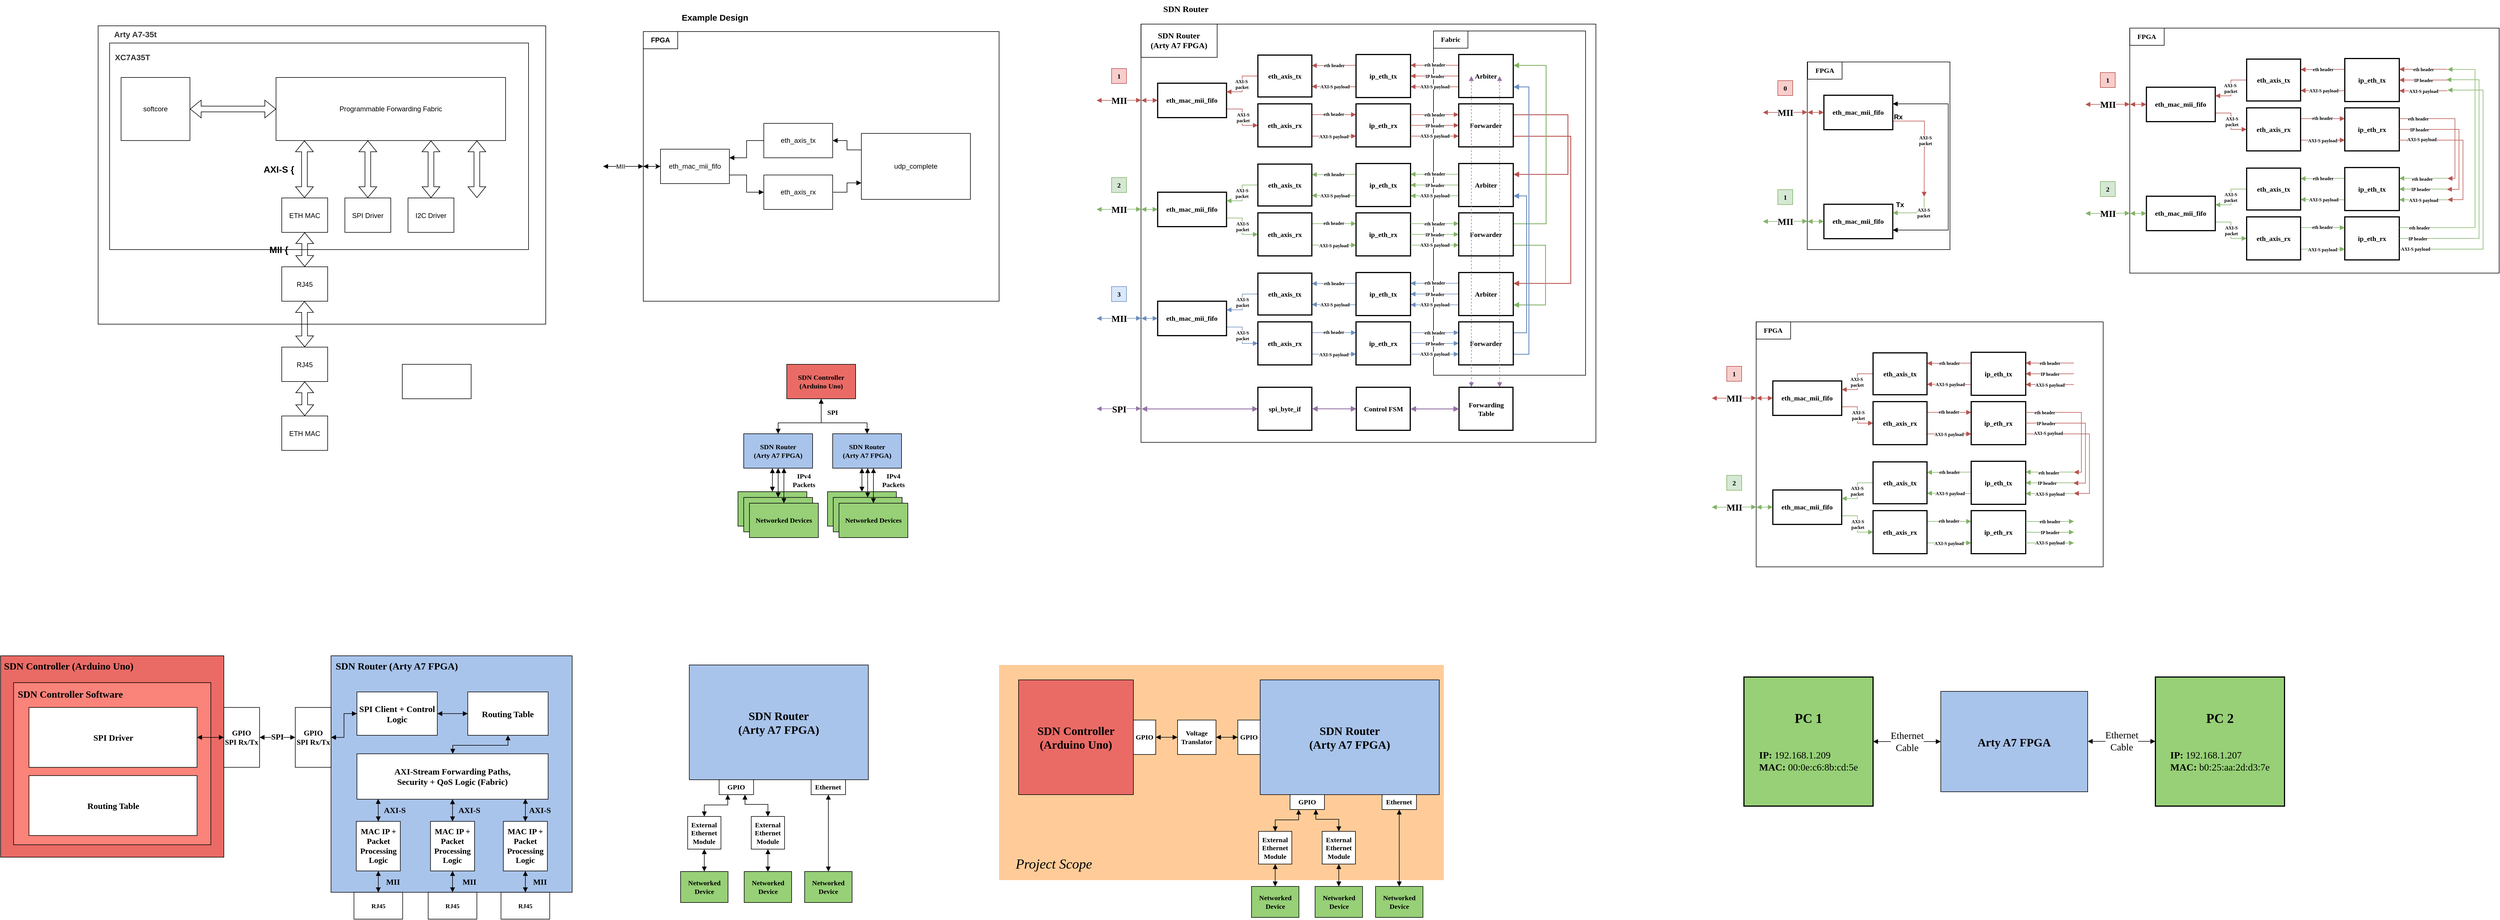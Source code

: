<mxfile version="20.7.4" type="device"><diagram id="NW_DgZciFobl9th8TDRo" name="Page-1"><mxGraphModel dx="2102" dy="733" grid="0" gridSize="10" guides="1" tooltips="1" connect="1" arrows="1" fold="1" page="1" pageScale="1" pageWidth="850" pageHeight="1100" math="0" shadow="0"><root><mxCell id="0"/><mxCell id="1" parent="0"/><mxCell id="7vBl4i2z4o91fkTKmRj4-94" value="" style="rounded=0;whiteSpace=wrap;html=1;strokeColor=none;fontFamily=Montserrat;fontSource=https%3A%2F%2Ffonts.googleapis.com%2Fcss%3Ffamily%3DMontserrat;fontSize=10;fillColor=#ffcc99;" parent="1" vertex="1"><mxGeometry x="1580" y="1234" width="775" height="375" as="geometry"/></mxCell><mxCell id="3CE1fnMirVXrHhK18cOP-179" value="" style="rounded=0;whiteSpace=wrap;html=1;" parent="1" vertex="1"><mxGeometry x="2899.33" y="636" width="604.67" height="427" as="geometry"/></mxCell><mxCell id="3CE1fnMirVXrHhK18cOP-170" value="" style="rounded=0;whiteSpace=wrap;html=1;" parent="1" vertex="1"><mxGeometry x="2988.33" y="183" width="248.67" height="327" as="geometry"/></mxCell><mxCell id="wcD6lUBXnZOoBBdUXO-3-15" value="" style="rounded=0;whiteSpace=wrap;html=1;fontFamily=Montserrat;fontSource=https%3A%2F%2Ffonts.googleapis.com%2Fcss%3Ffamily%3DMontserrat;fontStyle=1" parent="1" vertex="1"><mxGeometry x="1827.33" y="117" width="792.67" height="729" as="geometry"/></mxCell><mxCell id="wcD6lUBXnZOoBBdUXO-3-91" value="" style="rounded=0;whiteSpace=wrap;html=1;strokeColor=default;fontSize=8;fontFamily=Montserrat;fontSource=https%3A%2F%2Ffonts.googleapis.com%2Fcss%3Ffamily%3DMontserrat;fontStyle=1" parent="1" vertex="1"><mxGeometry x="2337" y="129" width="265" height="600" as="geometry"/></mxCell><mxCell id="0ohwzoCwCy49LjoAIB8s-23" value="" style="rounded=0;whiteSpace=wrap;html=1;fontSize=12;fillColor=none;" parent="1" vertex="1"><mxGeometry x="30" y="150" width="730" height="360" as="geometry"/></mxCell><mxCell id="0ohwzoCwCy49LjoAIB8s-25" value="" style="rounded=0;whiteSpace=wrap;html=1;fontSize=12;fillColor=none;" parent="1" vertex="1"><mxGeometry x="10" y="120" width="780" height="520" as="geometry"/></mxCell><mxCell id="0ohwzoCwCy49LjoAIB8s-1" value="softcore" style="rounded=0;whiteSpace=wrap;html=1;" parent="1" vertex="1"><mxGeometry x="50" y="210" width="120" height="110" as="geometry"/></mxCell><mxCell id="0ohwzoCwCy49LjoAIB8s-2" value="Programmable Forwarding Fabric" style="rounded=0;whiteSpace=wrap;html=1;" parent="1" vertex="1"><mxGeometry x="320" y="210" width="400" height="110" as="geometry"/></mxCell><mxCell id="0ohwzoCwCy49LjoAIB8s-3" value="" style="shape=flexArrow;endArrow=classic;startArrow=classic;html=1;rounded=0;entryX=0;entryY=0.5;entryDx=0;entryDy=0;exitX=1;exitY=0.5;exitDx=0;exitDy=0;" parent="1" source="0ohwzoCwCy49LjoAIB8s-1" target="0ohwzoCwCy49LjoAIB8s-2" edge="1"><mxGeometry width="100" height="100" relative="1" as="geometry"><mxPoint x="260" y="490" as="sourcePoint"/><mxPoint x="360" y="390" as="targetPoint"/></mxGeometry></mxCell><mxCell id="0ohwzoCwCy49LjoAIB8s-8" value="" style="shape=flexArrow;endArrow=classic;startArrow=classic;html=1;rounded=0;" parent="1" edge="1"><mxGeometry width="100" height="100" relative="1" as="geometry"><mxPoint x="480" y="420" as="sourcePoint"/><mxPoint x="480" y="320" as="targetPoint"/></mxGeometry></mxCell><mxCell id="0ohwzoCwCy49LjoAIB8s-9" value="" style="shape=flexArrow;endArrow=classic;startArrow=classic;html=1;rounded=0;" parent="1" edge="1"><mxGeometry width="100" height="100" relative="1" as="geometry"><mxPoint x="590" y="420" as="sourcePoint"/><mxPoint x="590" y="320" as="targetPoint"/></mxGeometry></mxCell><mxCell id="0ohwzoCwCy49LjoAIB8s-10" value="" style="shape=flexArrow;endArrow=classic;startArrow=classic;html=1;rounded=0;" parent="1" edge="1"><mxGeometry width="100" height="100" relative="1" as="geometry"><mxPoint x="670" y="420" as="sourcePoint"/><mxPoint x="670" y="320" as="targetPoint"/></mxGeometry></mxCell><mxCell id="0ohwzoCwCy49LjoAIB8s-12" value="&lt;font style=&quot;font-size: 12px;&quot;&gt;ETH MAC&lt;/font&gt;" style="rounded=0;whiteSpace=wrap;html=1;fontSize=17;" parent="1" vertex="1"><mxGeometry x="330" y="420" width="80" height="60" as="geometry"/></mxCell><mxCell id="0ohwzoCwCy49LjoAIB8s-14" value="" style="shape=flexArrow;endArrow=classic;startArrow=classic;html=1;rounded=0;exitX=0.5;exitY=0;exitDx=0;exitDy=0;" parent="1" edge="1"><mxGeometry width="100" height="100" relative="1" as="geometry"><mxPoint x="370" y="540" as="sourcePoint"/><mxPoint x="370" y="480" as="targetPoint"/></mxGeometry></mxCell><mxCell id="0ohwzoCwCy49LjoAIB8s-16" value="&lt;font style=&quot;font-size: 12px;&quot;&gt;RJ45&lt;/font&gt;" style="rounded=0;whiteSpace=wrap;html=1;fontSize=17;" parent="1" vertex="1"><mxGeometry x="330" y="540" width="80" height="60" as="geometry"/></mxCell><mxCell id="0ohwzoCwCy49LjoAIB8s-17" value="&lt;font style=&quot;font-size: 12px;&quot;&gt;SPI Driver&lt;/font&gt;" style="rounded=0;whiteSpace=wrap;html=1;fontSize=17;" parent="1" vertex="1"><mxGeometry x="440" y="420" width="80" height="60" as="geometry"/></mxCell><mxCell id="0ohwzoCwCy49LjoAIB8s-18" value="&lt;font style=&quot;font-size: 12px;&quot;&gt;I2C Driver&lt;/font&gt;" style="rounded=0;whiteSpace=wrap;html=1;fontSize=17;" parent="1" vertex="1"><mxGeometry x="550" y="420" width="80" height="60" as="geometry"/></mxCell><mxCell id="0ohwzoCwCy49LjoAIB8s-20" value="" style="shape=flexArrow;endArrow=classic;startArrow=classic;html=1;rounded=0;exitX=0.5;exitY=0;exitDx=0;exitDy=0;" parent="1" edge="1"><mxGeometry width="100" height="100" relative="1" as="geometry"><mxPoint x="370" y="800" as="sourcePoint"/><mxPoint x="370" y="740" as="targetPoint"/></mxGeometry></mxCell><mxCell id="0ohwzoCwCy49LjoAIB8s-21" value="&lt;font style=&quot;font-size: 12px;&quot;&gt;ETH MAC&lt;/font&gt;" style="rounded=0;whiteSpace=wrap;html=1;fontSize=17;" parent="1" vertex="1"><mxGeometry x="330" y="800" width="80" height="60" as="geometry"/></mxCell><mxCell id="0ohwzoCwCy49LjoAIB8s-22" value="" style="rounded=0;whiteSpace=wrap;html=1;fontSize=12;" parent="1" vertex="1"><mxGeometry x="540" y="710" width="120" height="60" as="geometry"/></mxCell><mxCell id="0ohwzoCwCy49LjoAIB8s-24" value="&lt;span style=&quot;color: rgb(51, 51, 51); font-family: soleil, Arial, Helvetica, sans-serif; font-size: 14px; text-align: start; background-color: rgb(255, 255, 255);&quot;&gt;&lt;b&gt;XC7A35T&lt;/b&gt;&lt;/span&gt;" style="text;html=1;strokeColor=none;fillColor=none;align=center;verticalAlign=middle;whiteSpace=wrap;rounded=0;fontSize=12;" parent="1" vertex="1"><mxGeometry x="40" y="160" width="60" height="30" as="geometry"/></mxCell><mxCell id="0ohwzoCwCy49LjoAIB8s-26" value="&lt;span style=&quot;color: rgb(51, 51, 51); font-family: soleil, Arial, Helvetica, sans-serif; font-size: 14px; text-align: start; background-color: rgb(255, 255, 255);&quot;&gt;&lt;b&gt;Arty A7-35t&lt;/b&gt;&lt;/span&gt;" style="text;html=1;strokeColor=none;fillColor=none;align=center;verticalAlign=middle;whiteSpace=wrap;rounded=0;fontSize=12;" parent="1" vertex="1"><mxGeometry x="30" y="120" width="90" height="30" as="geometry"/></mxCell><mxCell id="0ohwzoCwCy49LjoAIB8s-27" value="" style="shape=flexArrow;endArrow=classic;startArrow=classic;html=1;rounded=0;exitX=0.5;exitY=0;exitDx=0;exitDy=0;" parent="1" edge="1"><mxGeometry width="100" height="100" relative="1" as="geometry"><mxPoint x="370" y="680" as="sourcePoint"/><mxPoint x="369.5" y="600" as="targetPoint"/></mxGeometry></mxCell><mxCell id="0ohwzoCwCy49LjoAIB8s-28" value="&lt;font style=&quot;font-size: 12px;&quot;&gt;RJ45&lt;/font&gt;" style="rounded=0;whiteSpace=wrap;html=1;fontSize=17;" parent="1" vertex="1"><mxGeometry x="330" y="680" width="80" height="60" as="geometry"/></mxCell><mxCell id="0ohwzoCwCy49LjoAIB8s-29" value="&lt;font style=&quot;font-size: 16px;&quot;&gt;&lt;b&gt;MII {&lt;/b&gt;&lt;/font&gt;" style="text;html=1;strokeColor=none;fillColor=none;align=center;verticalAlign=middle;whiteSpace=wrap;rounded=0;" parent="1" vertex="1"><mxGeometry x="270" y="490" width="110" height="40" as="geometry"/></mxCell><mxCell id="0ohwzoCwCy49LjoAIB8s-34" value="" style="shape=flexArrow;endArrow=classic;startArrow=classic;html=1;rounded=0;" parent="1" edge="1"><mxGeometry width="100" height="100" relative="1" as="geometry"><mxPoint x="369.5" y="420" as="sourcePoint"/><mxPoint x="369.5" y="320" as="targetPoint"/></mxGeometry></mxCell><mxCell id="0ohwzoCwCy49LjoAIB8s-35" value="&lt;font style=&quot;font-size: 16px;&quot;&gt;&lt;b&gt;AXI-S {&lt;/b&gt;&lt;/font&gt;" style="text;html=1;strokeColor=none;fillColor=none;align=center;verticalAlign=middle;whiteSpace=wrap;rounded=0;" parent="1" vertex="1"><mxGeometry x="270" y="350" width="110" height="40" as="geometry"/></mxCell><mxCell id="wcD6lUBXnZOoBBdUXO-3-4" style="edgeStyle=orthogonalEdgeStyle;rounded=0;orthogonalLoop=1;jettySize=auto;html=1;exitX=0;exitY=0.5;exitDx=0;exitDy=0;entryX=0;entryY=0.5;entryDx=0;entryDy=0;startArrow=block;startFill=1;" parent="1" source="9ydmR4nHfn6FUYao36mJ-1" target="wcD6lUBXnZOoBBdUXO-3-3" edge="1"><mxGeometry relative="1" as="geometry"/></mxCell><mxCell id="9ydmR4nHfn6FUYao36mJ-1" value="" style="rounded=0;whiteSpace=wrap;html=1;fillColor=none;" parent="1" vertex="1"><mxGeometry x="960" y="130" width="620" height="470" as="geometry"/></mxCell><mxCell id="9ydmR4nHfn6FUYao36mJ-2" value="&lt;b&gt;FPGA&lt;/b&gt;" style="text;html=1;strokeColor=default;fillColor=none;align=center;verticalAlign=middle;whiteSpace=wrap;rounded=0;" parent="1" vertex="1"><mxGeometry x="960" y="130" width="60" height="30" as="geometry"/></mxCell><mxCell id="wcD6lUBXnZOoBBdUXO-3-1" value="" style="endArrow=block;html=1;rounded=0;startArrow=block;startFill=1;exitX=0;exitY=0.5;exitDx=0;exitDy=0;endFill=1;" parent="1" source="9ydmR4nHfn6FUYao36mJ-1" edge="1"><mxGeometry width="50" height="50" relative="1" as="geometry"><mxPoint x="830" y="410" as="sourcePoint"/><mxPoint x="890" y="365" as="targetPoint"/></mxGeometry></mxCell><mxCell id="wcD6lUBXnZOoBBdUXO-3-2" value="MII" style="edgeLabel;html=1;align=center;verticalAlign=middle;resizable=0;points=[];" parent="wcD6lUBXnZOoBBdUXO-3-1" vertex="1" connectable="0"><mxGeometry x="0.4" y="1" relative="1" as="geometry"><mxPoint x="9" y="-1" as="offset"/></mxGeometry></mxCell><mxCell id="wcD6lUBXnZOoBBdUXO-3-6" style="edgeStyle=orthogonalEdgeStyle;rounded=0;orthogonalLoop=1;jettySize=auto;html=1;exitX=1;exitY=0.25;exitDx=0;exitDy=0;startArrow=block;startFill=1;endArrow=none;endFill=0;" parent="1" source="wcD6lUBXnZOoBBdUXO-3-3" target="wcD6lUBXnZOoBBdUXO-3-5" edge="1"><mxGeometry relative="1" as="geometry"/></mxCell><mxCell id="wcD6lUBXnZOoBBdUXO-3-9" style="edgeStyle=orthogonalEdgeStyle;rounded=0;orthogonalLoop=1;jettySize=auto;html=1;exitX=1;exitY=0.75;exitDx=0;exitDy=0;startArrow=none;startFill=0;endArrow=block;endFill=1;" parent="1" source="wcD6lUBXnZOoBBdUXO-3-3" target="wcD6lUBXnZOoBBdUXO-3-7" edge="1"><mxGeometry relative="1" as="geometry"/></mxCell><mxCell id="wcD6lUBXnZOoBBdUXO-3-3" value="eth_mac_mii_fifo" style="rounded=0;whiteSpace=wrap;html=1;" parent="1" vertex="1"><mxGeometry x="990" y="335" width="120" height="60" as="geometry"/></mxCell><mxCell id="wcD6lUBXnZOoBBdUXO-3-11" style="edgeStyle=orthogonalEdgeStyle;rounded=0;orthogonalLoop=1;jettySize=auto;html=1;exitX=1;exitY=0.5;exitDx=0;exitDy=0;entryX=0;entryY=0.25;entryDx=0;entryDy=0;startArrow=block;startFill=1;endArrow=none;endFill=0;" parent="1" source="wcD6lUBXnZOoBBdUXO-3-5" target="wcD6lUBXnZOoBBdUXO-3-10" edge="1"><mxGeometry relative="1" as="geometry"/></mxCell><mxCell id="wcD6lUBXnZOoBBdUXO-3-5" value="eth_axis_tx" style="rounded=0;whiteSpace=wrap;html=1;" parent="1" vertex="1"><mxGeometry x="1170" y="290" width="120" height="60" as="geometry"/></mxCell><mxCell id="wcD6lUBXnZOoBBdUXO-3-12" style="edgeStyle=orthogonalEdgeStyle;rounded=0;orthogonalLoop=1;jettySize=auto;html=1;exitX=1;exitY=0.5;exitDx=0;exitDy=0;entryX=0;entryY=0.75;entryDx=0;entryDy=0;startArrow=none;startFill=0;endArrow=block;endFill=1;" parent="1" source="wcD6lUBXnZOoBBdUXO-3-7" target="wcD6lUBXnZOoBBdUXO-3-10" edge="1"><mxGeometry relative="1" as="geometry"/></mxCell><mxCell id="wcD6lUBXnZOoBBdUXO-3-7" value="eth_axis_rx" style="rounded=0;whiteSpace=wrap;html=1;" parent="1" vertex="1"><mxGeometry x="1170" y="380" width="120" height="60" as="geometry"/></mxCell><mxCell id="wcD6lUBXnZOoBBdUXO-3-10" value="udp_complete" style="rounded=0;whiteSpace=wrap;html=1;" parent="1" vertex="1"><mxGeometry x="1340" y="307.5" width="190" height="115" as="geometry"/></mxCell><mxCell id="wcD6lUBXnZOoBBdUXO-3-13" value="&lt;font style=&quot;font-size: 15px;&quot;&gt;&lt;b&gt;Example Design&lt;/b&gt;&lt;/font&gt;" style="text;html=1;strokeColor=none;fillColor=none;align=center;verticalAlign=middle;whiteSpace=wrap;rounded=0;" parent="1" vertex="1"><mxGeometry x="960" y="90" width="250" height="30" as="geometry"/></mxCell><mxCell id="wcD6lUBXnZOoBBdUXO-3-16" value="&lt;span style=&quot;font-size: 14px;&quot;&gt;SDN Router&lt;/span&gt;&lt;br style=&quot;font-size: 14px;&quot;&gt;&lt;span style=&quot;font-size: 14px;&quot;&gt;(Arty A7 FPGA)&lt;/span&gt;" style="text;html=1;strokeColor=default;fillColor=none;align=center;verticalAlign=middle;whiteSpace=wrap;rounded=0;fontFamily=Montserrat;fontSource=https%3A%2F%2Ffonts.googleapis.com%2Fcss%3Ffamily%3DMontserrat;fontStyle=1" parent="1" vertex="1"><mxGeometry x="1827.33" y="117" width="132.67" height="58" as="geometry"/></mxCell><mxCell id="wcD6lUBXnZOoBBdUXO-3-26" value="&lt;font style=&quot;font-size: 15px;&quot;&gt;&lt;span&gt;SDN Router&lt;/span&gt;&lt;/font&gt;" style="text;html=1;strokeColor=none;fillColor=none;align=center;verticalAlign=middle;whiteSpace=wrap;rounded=0;fontFamily=Montserrat;fontSource=https%3A%2F%2Ffonts.googleapis.com%2Fcss%3Ffamily%3DMontserrat;fontStyle=1" parent="1" vertex="1"><mxGeometry x="1818" y="75" width="174.67" height="30" as="geometry"/></mxCell><mxCell id="wcD6lUBXnZOoBBdUXO-3-77" style="edgeStyle=orthogonalEdgeStyle;rounded=0;orthogonalLoop=1;jettySize=auto;html=1;exitX=1;exitY=0.75;exitDx=0;exitDy=0;fontSize=16;startArrow=none;startFill=0;endArrow=block;endFill=1;fillColor=#f8cecc;strokeColor=#b85450;fontFamily=Montserrat;fontSource=https%3A%2F%2Ffonts.googleapis.com%2Fcss%3Ffamily%3DMontserrat;fontStyle=1" parent="1" source="wcD6lUBXnZOoBBdUXO-3-38" target="wcD6lUBXnZOoBBdUXO-3-68" edge="1"><mxGeometry relative="1" as="geometry"/></mxCell><mxCell id="wcD6lUBXnZOoBBdUXO-3-85" value="&lt;span&gt;AXI-S&lt;br&gt;packet&lt;br&gt;&lt;/span&gt;" style="edgeLabel;html=1;align=center;verticalAlign=middle;resizable=0;points=[];fontSize=8;fontFamily=Montserrat;fontSource=https%3A%2F%2Ffonts.googleapis.com%2Fcss%3Ffamily%3DMontserrat;fontStyle=1" parent="wcD6lUBXnZOoBBdUXO-3-77" vertex="1" connectable="0"><mxGeometry x="-0.106" y="1" relative="1" as="geometry"><mxPoint y="5" as="offset"/></mxGeometry></mxCell><mxCell id="wcD6lUBXnZOoBBdUXO-3-38" value="&lt;span&gt;eth_mac_mii_fifo&lt;/span&gt;" style="rounded=0;whiteSpace=wrap;html=1;strokeWidth=2;fontFamily=Montserrat;fontSource=https%3A%2F%2Ffonts.googleapis.com%2Fcss%3Ffamily%3DMontserrat;fontStyle=1" parent="1" vertex="1"><mxGeometry x="1856.33" y="220" width="120" height="60" as="geometry"/></mxCell><mxCell id="wcD6lUBXnZOoBBdUXO-3-76" style="edgeStyle=orthogonalEdgeStyle;rounded=0;orthogonalLoop=1;jettySize=auto;html=1;entryX=1;entryY=0.25;entryDx=0;entryDy=0;fontSize=16;startArrow=none;startFill=0;endArrow=block;endFill=1;fillColor=#f8cecc;strokeColor=#b85450;fontFamily=Montserrat;fontSource=https%3A%2F%2Ffonts.googleapis.com%2Fcss%3Ffamily%3DMontserrat;fontStyle=1" parent="1" source="wcD6lUBXnZOoBBdUXO-3-50" target="wcD6lUBXnZOoBBdUXO-3-38" edge="1"><mxGeometry relative="1" as="geometry"/></mxCell><mxCell id="wcD6lUBXnZOoBBdUXO-3-84" value="&lt;span&gt;AXI-S&amp;nbsp;&lt;br&gt;packet&lt;br&gt;&lt;/span&gt;" style="edgeLabel;html=1;align=center;verticalAlign=middle;resizable=0;points=[];fontSize=8;fontFamily=Montserrat;fontSource=https%3A%2F%2Ffonts.googleapis.com%2Fcss%3Ffamily%3DMontserrat;fontStyle=1" parent="wcD6lUBXnZOoBBdUXO-3-76" vertex="1" connectable="0"><mxGeometry x="0.143" y="1" relative="1" as="geometry"><mxPoint x="-2" y="-5" as="offset"/></mxGeometry></mxCell><mxCell id="wcD6lUBXnZOoBBdUXO-3-78" style="edgeStyle=orthogonalEdgeStyle;rounded=0;orthogonalLoop=1;jettySize=auto;html=1;exitX=1;exitY=0.25;exitDx=0;exitDy=0;entryX=0;entryY=0.25;entryDx=0;entryDy=0;fontSize=16;startArrow=block;startFill=1;endArrow=none;endFill=0;fillColor=#f8cecc;strokeColor=#b85450;fontFamily=Montserrat;fontSource=https%3A%2F%2Ffonts.googleapis.com%2Fcss%3Ffamily%3DMontserrat;fontStyle=1" parent="1" source="wcD6lUBXnZOoBBdUXO-3-50" target="wcD6lUBXnZOoBBdUXO-3-70" edge="1"><mxGeometry relative="1" as="geometry"/></mxCell><mxCell id="wcD6lUBXnZOoBBdUXO-3-87" value="&lt;span&gt;eth header&lt;/span&gt;" style="edgeLabel;html=1;align=center;verticalAlign=middle;resizable=0;points=[];fontSize=8;fontFamily=Montserrat;fontSource=https%3A%2F%2Ffonts.googleapis.com%2Fcss%3Ffamily%3DMontserrat;fontStyle=1" parent="wcD6lUBXnZOoBBdUXO-3-78" vertex="1" connectable="0"><mxGeometry x="0.092" y="-1" relative="1" as="geometry"><mxPoint x="-3" y="-1" as="offset"/></mxGeometry></mxCell><mxCell id="wcD6lUBXnZOoBBdUXO-3-79" style="edgeStyle=orthogonalEdgeStyle;rounded=0;orthogonalLoop=1;jettySize=auto;html=1;exitX=1;exitY=0.75;exitDx=0;exitDy=0;entryX=0;entryY=0.75;entryDx=0;entryDy=0;fontSize=16;startArrow=block;startFill=1;endArrow=none;endFill=0;fillColor=#f8cecc;strokeColor=#b85450;fontFamily=Montserrat;fontSource=https%3A%2F%2Ffonts.googleapis.com%2Fcss%3Ffamily%3DMontserrat;fontStyle=1" parent="1" source="wcD6lUBXnZOoBBdUXO-3-50" target="wcD6lUBXnZOoBBdUXO-3-70" edge="1"><mxGeometry relative="1" as="geometry"/></mxCell><mxCell id="wcD6lUBXnZOoBBdUXO-3-83" value="&lt;span style=&quot;&quot;&gt;&lt;font style=&quot;font-size: 8px;&quot;&gt;AXI-S payload&lt;/font&gt;&lt;/span&gt;" style="edgeLabel;html=1;align=center;verticalAlign=middle;resizable=0;points=[];fontSize=16;fontFamily=Montserrat;fontSource=https%3A%2F%2Ffonts.googleapis.com%2Fcss%3Ffamily%3DMontserrat;fontStyle=1" parent="wcD6lUBXnZOoBBdUXO-3-79" vertex="1" connectable="0"><mxGeometry x="-0.164" y="-2" relative="1" as="geometry"><mxPoint x="7" y="-5" as="offset"/></mxGeometry></mxCell><mxCell id="wcD6lUBXnZOoBBdUXO-3-50" value="&lt;span&gt;eth_axis_tx&lt;/span&gt;" style="rounded=0;whiteSpace=wrap;html=1;strokeWidth=2;fontFamily=Montserrat;fontSource=https%3A%2F%2Ffonts.googleapis.com%2Fcss%3Ffamily%3DMontserrat;fontStyle=1" parent="1" vertex="1"><mxGeometry x="2031" y="171" width="94" height="73" as="geometry"/></mxCell><mxCell id="wcD6lUBXnZOoBBdUXO-3-53" value="" style="endArrow=block;html=1;rounded=0;startArrow=block;startFill=1;exitX=0;exitY=0.5;exitDx=0;exitDy=0;endFill=1;fontStyle=1;fillColor=#f8cecc;strokeColor=#b85450;fontFamily=Montserrat;fontSource=https%3A%2F%2Ffonts.googleapis.com%2Fcss%3Ffamily%3DMontserrat;" parent="1" edge="1"><mxGeometry width="50" height="50" relative="1" as="geometry"><mxPoint x="1856.33" y="249.88" as="sourcePoint"/><mxPoint x="1828" y="250" as="targetPoint"/></mxGeometry></mxCell><mxCell id="wcD6lUBXnZOoBBdUXO-3-80" style="edgeStyle=orthogonalEdgeStyle;rounded=0;orthogonalLoop=1;jettySize=auto;html=1;exitX=1;exitY=0.25;exitDx=0;exitDy=0;entryX=0;entryY=0.25;entryDx=0;entryDy=0;fontSize=16;startArrow=none;startFill=0;endArrow=block;endFill=1;fillColor=#f8cecc;strokeColor=#b85450;fontFamily=Montserrat;fontSource=https%3A%2F%2Ffonts.googleapis.com%2Fcss%3Ffamily%3DMontserrat;fontStyle=1" parent="1" source="wcD6lUBXnZOoBBdUXO-3-68" target="wcD6lUBXnZOoBBdUXO-3-73" edge="1"><mxGeometry relative="1" as="geometry"/></mxCell><mxCell id="wcD6lUBXnZOoBBdUXO-3-88" value="&lt;span&gt;eth header&lt;/span&gt;" style="edgeLabel;html=1;align=center;verticalAlign=middle;resizable=0;points=[];fontSize=8;fontFamily=Montserrat;fontSource=https%3A%2F%2Ffonts.googleapis.com%2Fcss%3Ffamily%3DMontserrat;fontStyle=1" parent="wcD6lUBXnZOoBBdUXO-3-80" vertex="1" connectable="0"><mxGeometry x="0.067" y="-1" relative="1" as="geometry"><mxPoint x="-3" y="-2" as="offset"/></mxGeometry></mxCell><mxCell id="wcD6lUBXnZOoBBdUXO-3-81" style="edgeStyle=orthogonalEdgeStyle;rounded=0;orthogonalLoop=1;jettySize=auto;html=1;exitX=1;exitY=0.75;exitDx=0;exitDy=0;entryX=0;entryY=0.75;entryDx=0;entryDy=0;fontSize=16;startArrow=none;startFill=0;endArrow=block;endFill=1;fillColor=#f8cecc;strokeColor=#b85450;fontFamily=Montserrat;fontSource=https%3A%2F%2Ffonts.googleapis.com%2Fcss%3Ffamily%3DMontserrat;fontStyle=1" parent="1" source="wcD6lUBXnZOoBBdUXO-3-68" target="wcD6lUBXnZOoBBdUXO-3-73" edge="1"><mxGeometry relative="1" as="geometry"/></mxCell><mxCell id="wcD6lUBXnZOoBBdUXO-3-86" value="&lt;span&gt;AXI-S payload&lt;/span&gt;" style="edgeLabel;html=1;align=center;verticalAlign=middle;resizable=0;points=[];fontSize=8;fontFamily=Montserrat;fontSource=https%3A%2F%2Ffonts.googleapis.com%2Fcss%3Ffamily%3DMontserrat;fontStyle=1" parent="wcD6lUBXnZOoBBdUXO-3-81" vertex="1" connectable="0"><mxGeometry x="-0.105" y="2" relative="1" as="geometry"><mxPoint x="3" y="2" as="offset"/></mxGeometry></mxCell><mxCell id="wcD6lUBXnZOoBBdUXO-3-68" value="&lt;span&gt;eth_axis_rx&lt;/span&gt;" style="rounded=0;whiteSpace=wrap;html=1;strokeWidth=2;fontFamily=Montserrat;fontSource=https%3A%2F%2Ffonts.googleapis.com%2Fcss%3Ffamily%3DMontserrat;fontStyle=1" parent="1" vertex="1"><mxGeometry x="2031" y="256" width="94" height="75" as="geometry"/></mxCell><mxCell id="wcD6lUBXnZOoBBdUXO-3-98" style="edgeStyle=orthogonalEdgeStyle;rounded=0;orthogonalLoop=1;jettySize=auto;html=1;exitX=1;exitY=0.25;exitDx=0;exitDy=0;entryX=0;entryY=0.25;entryDx=0;entryDy=0;fontSize=8;startArrow=block;startFill=1;endArrow=none;endFill=0;fillColor=#f8cecc;strokeColor=#b85450;fontFamily=Montserrat;fontSource=https%3A%2F%2Ffonts.googleapis.com%2Fcss%3Ffamily%3DMontserrat;fontStyle=1" parent="1" source="wcD6lUBXnZOoBBdUXO-3-70" target="wcD6lUBXnZOoBBdUXO-3-95" edge="1"><mxGeometry relative="1" as="geometry"/></mxCell><mxCell id="wcD6lUBXnZOoBBdUXO-3-101" value="&lt;span&gt;eth header&lt;/span&gt;" style="edgeLabel;html=1;align=center;verticalAlign=middle;resizable=0;points=[];fontSize=8;fontFamily=Montserrat;fontSource=https%3A%2F%2Ffonts.googleapis.com%2Fcss%3Ffamily%3DMontserrat;fontStyle=1" parent="wcD6lUBXnZOoBBdUXO-3-98" vertex="1" connectable="0"><mxGeometry x="-0.314" relative="1" as="geometry"><mxPoint x="13" y="-1" as="offset"/></mxGeometry></mxCell><mxCell id="wcD6lUBXnZOoBBdUXO-3-99" style="edgeStyle=orthogonalEdgeStyle;rounded=0;orthogonalLoop=1;jettySize=auto;html=1;exitX=1;exitY=0.5;exitDx=0;exitDy=0;entryX=0;entryY=0.5;entryDx=0;entryDy=0;fontSize=8;startArrow=block;startFill=1;endArrow=none;endFill=0;fillColor=#f8cecc;strokeColor=#b85450;fontFamily=Montserrat;fontSource=https%3A%2F%2Ffonts.googleapis.com%2Fcss%3Ffamily%3DMontserrat;fontStyle=1" parent="1" source="wcD6lUBXnZOoBBdUXO-3-70" target="wcD6lUBXnZOoBBdUXO-3-95" edge="1"><mxGeometry relative="1" as="geometry"/></mxCell><mxCell id="wcD6lUBXnZOoBBdUXO-3-102" value="&lt;span&gt;IP header&lt;/span&gt;" style="edgeLabel;html=1;align=center;verticalAlign=middle;resizable=0;points=[];fontSize=8;fontFamily=Montserrat;fontSource=https%3A%2F%2Ffonts.googleapis.com%2Fcss%3Ffamily%3DMontserrat;fontStyle=1" parent="wcD6lUBXnZOoBBdUXO-3-99" vertex="1" connectable="0"><mxGeometry x="0.243" relative="1" as="geometry"><mxPoint x="-10" as="offset"/></mxGeometry></mxCell><mxCell id="wcD6lUBXnZOoBBdUXO-3-100" value="&lt;span&gt;AXI-S payload&lt;/span&gt;" style="edgeStyle=orthogonalEdgeStyle;rounded=0;orthogonalLoop=1;jettySize=auto;html=1;exitX=1;exitY=0.75;exitDx=0;exitDy=0;entryX=0;entryY=0.75;entryDx=0;entryDy=0;fontSize=8;startArrow=block;startFill=1;endArrow=none;endFill=0;fillColor=#f8cecc;strokeColor=#b85450;fontFamily=Montserrat;fontSource=https%3A%2F%2Ffonts.googleapis.com%2Fcss%3Ffamily%3DMontserrat;fontStyle=1" parent="1" source="wcD6lUBXnZOoBBdUXO-3-70" target="wcD6lUBXnZOoBBdUXO-3-95" edge="1"><mxGeometry relative="1" as="geometry"/></mxCell><mxCell id="wcD6lUBXnZOoBBdUXO-3-70" value="&lt;span&gt;ip_eth_tx&lt;/span&gt;" style="rounded=0;whiteSpace=wrap;html=1;strokeWidth=2;fontFamily=Montserrat;fontSource=https%3A%2F%2Ffonts.googleapis.com%2Fcss%3Ffamily%3DMontserrat;fontStyle=1" parent="1" vertex="1"><mxGeometry x="2202" y="170" width="95" height="75" as="geometry"/></mxCell><mxCell id="wcD6lUBXnZOoBBdUXO-3-73" value="&lt;span&gt;ip_eth_rx&lt;/span&gt;" style="rounded=0;whiteSpace=wrap;html=1;strokeWidth=2;fontFamily=Montserrat;fontSource=https%3A%2F%2Ffonts.googleapis.com%2Fcss%3Ffamily%3DMontserrat;fontStyle=1" parent="1" vertex="1"><mxGeometry x="2202" y="256" width="95" height="75" as="geometry"/></mxCell><mxCell id="wcD6lUBXnZOoBBdUXO-3-95" value="&lt;span&gt;Arbiter&lt;/span&gt;" style="rounded=0;whiteSpace=wrap;html=1;fontStyle=1;strokeWidth=2;fontFamily=Montserrat;fontSource=https%3A%2F%2Ffonts.googleapis.com%2Fcss%3Ffamily%3DMontserrat;" parent="1" vertex="1"><mxGeometry x="2381" y="170" width="95" height="75" as="geometry"/></mxCell><mxCell id="wcD6lUBXnZOoBBdUXO-3-105" value="&lt;span&gt;eth header&lt;/span&gt;" style="edgeStyle=orthogonalEdgeStyle;rounded=0;orthogonalLoop=1;jettySize=auto;html=1;exitX=0;exitY=0.25;exitDx=0;exitDy=0;entryX=1;entryY=0.25;entryDx=0;entryDy=0;fontSize=8;startArrow=block;startFill=1;endArrow=none;endFill=0;fillColor=#f8cecc;strokeColor=#b85450;fontFamily=Montserrat;fontSource=https%3A%2F%2Ffonts.googleapis.com%2Fcss%3Ffamily%3DMontserrat;fontStyle=1" parent="1" source="wcD6lUBXnZOoBBdUXO-3-96" target="wcD6lUBXnZOoBBdUXO-3-73" edge="1"><mxGeometry relative="1" as="geometry"/></mxCell><mxCell id="wcD6lUBXnZOoBBdUXO-3-106" value="&lt;span&gt;IP header&lt;/span&gt;" style="edgeStyle=orthogonalEdgeStyle;rounded=0;orthogonalLoop=1;jettySize=auto;html=1;exitX=0;exitY=0.5;exitDx=0;exitDy=0;entryX=1;entryY=0.5;entryDx=0;entryDy=0;fontSize=8;startArrow=block;startFill=1;endArrow=none;endFill=0;fillColor=#f8cecc;strokeColor=#b85450;fontFamily=Montserrat;fontSource=https%3A%2F%2Ffonts.googleapis.com%2Fcss%3Ffamily%3DMontserrat;fontStyle=1" parent="1" source="wcD6lUBXnZOoBBdUXO-3-96" target="wcD6lUBXnZOoBBdUXO-3-73" edge="1"><mxGeometry relative="1" as="geometry"/></mxCell><mxCell id="wcD6lUBXnZOoBBdUXO-3-107" value="&lt;span&gt;AXI-S payload&lt;/span&gt;" style="edgeStyle=orthogonalEdgeStyle;rounded=0;orthogonalLoop=1;jettySize=auto;html=1;exitX=0;exitY=0.75;exitDx=0;exitDy=0;entryX=1;entryY=0.75;entryDx=0;entryDy=0;fontSize=8;startArrow=block;startFill=1;endArrow=none;endFill=0;fillColor=#f8cecc;strokeColor=#b85450;fontFamily=Montserrat;fontSource=https%3A%2F%2Ffonts.googleapis.com%2Fcss%3Ffamily%3DMontserrat;fontStyle=1" parent="1" source="wcD6lUBXnZOoBBdUXO-3-96" target="wcD6lUBXnZOoBBdUXO-3-73" edge="1"><mxGeometry relative="1" as="geometry"/></mxCell><mxCell id="wcD6lUBXnZOoBBdUXO-3-269" style="edgeStyle=orthogonalEdgeStyle;rounded=0;orthogonalLoop=1;jettySize=auto;html=1;exitX=1;exitY=0.25;exitDx=0;exitDy=0;entryX=1;entryY=0.25;entryDx=0;entryDy=0;fontSize=8;startArrow=none;startFill=0;endArrow=block;endFill=1;fillColor=#f8cecc;strokeColor=#b85450;strokeWidth=1.5;fontFamily=Montserrat;fontSource=https%3A%2F%2Ffonts.googleapis.com%2Fcss%3Ffamily%3DMontserrat;fontStyle=1" parent="1" source="wcD6lUBXnZOoBBdUXO-3-96" target="wcD6lUBXnZOoBBdUXO-3-193" edge="1"><mxGeometry relative="1" as="geometry"><Array as="points"><mxPoint x="2571" y="275"/><mxPoint x="2571" y="379"/></Array></mxGeometry></mxCell><mxCell id="wcD6lUBXnZOoBBdUXO-3-270" style="edgeStyle=orthogonalEdgeStyle;rounded=0;orthogonalLoop=1;jettySize=auto;html=1;exitX=1;exitY=0.75;exitDx=0;exitDy=0;entryX=1;entryY=0.25;entryDx=0;entryDy=0;fontSize=8;startArrow=none;startFill=0;endArrow=block;endFill=1;fillColor=#f8cecc;strokeColor=#b85450;strokeWidth=1.5;fontFamily=Montserrat;fontSource=https%3A%2F%2Ffonts.googleapis.com%2Fcss%3Ffamily%3DMontserrat;fontStyle=1" parent="1" source="wcD6lUBXnZOoBBdUXO-3-96" target="wcD6lUBXnZOoBBdUXO-3-253" edge="1"><mxGeometry relative="1" as="geometry"><Array as="points"><mxPoint x="2576" y="312"/><mxPoint x="2576" y="569"/></Array></mxGeometry></mxCell><mxCell id="wcD6lUBXnZOoBBdUXO-3-96" value="&lt;span&gt;Forwarder&lt;/span&gt;" style="rounded=0;whiteSpace=wrap;html=1;strokeWidth=2;fontFamily=Montserrat;fontSource=https%3A%2F%2Ffonts.googleapis.com%2Fcss%3Ffamily%3DMontserrat;fontStyle=1" parent="1" vertex="1"><mxGeometry x="2381" y="256" width="95" height="75" as="geometry"/></mxCell><mxCell id="wcD6lUBXnZOoBBdUXO-3-168" value="" style="endArrow=block;html=1;rounded=0;startArrow=block;startFill=1;exitX=0;exitY=0.5;exitDx=0;exitDy=0;endFill=1;fontStyle=1;fillColor=#d5e8d4;strokeColor=#82b366;fontFamily=Montserrat;fontSource=https%3A%2F%2Ffonts.googleapis.com%2Fcss%3Ffamily%3DMontserrat;" parent="1" edge="1"><mxGeometry width="50" height="50" relative="1" as="geometry"><mxPoint x="1827.33" y="439.64" as="sourcePoint"/><mxPoint x="1750" y="440" as="targetPoint"/></mxGeometry></mxCell><mxCell id="wcD6lUBXnZOoBBdUXO-3-169" value="&lt;span&gt;&lt;font style=&quot;font-size: 16px;&quot;&gt;MII&lt;/font&gt;&lt;/span&gt;" style="edgeLabel;html=1;align=center;verticalAlign=middle;resizable=0;points=[];fontFamily=Montserrat;fontSource=https%3A%2F%2Ffonts.googleapis.com%2Fcss%3Ffamily%3DMontserrat;fontStyle=1" parent="wcD6lUBXnZOoBBdUXO-3-168" vertex="1" connectable="0"><mxGeometry x="0.4" y="1" relative="1" as="geometry"><mxPoint x="15" y="-1" as="offset"/></mxGeometry></mxCell><mxCell id="wcD6lUBXnZOoBBdUXO-3-170" style="edgeStyle=orthogonalEdgeStyle;rounded=0;orthogonalLoop=1;jettySize=auto;html=1;exitX=1;exitY=0.75;exitDx=0;exitDy=0;fontSize=16;startArrow=none;startFill=0;endArrow=block;endFill=1;fillColor=#d5e8d4;strokeColor=#82b366;fontFamily=Montserrat;fontSource=https%3A%2F%2Ffonts.googleapis.com%2Fcss%3Ffamily%3DMontserrat;fontStyle=1" parent="1" source="wcD6lUBXnZOoBBdUXO-3-172" target="wcD6lUBXnZOoBBdUXO-3-185" edge="1"><mxGeometry relative="1" as="geometry"/></mxCell><mxCell id="wcD6lUBXnZOoBBdUXO-3-171" value="&lt;span&gt;AXI-S&lt;br&gt;packet&lt;br&gt;&lt;/span&gt;" style="edgeLabel;html=1;align=center;verticalAlign=middle;resizable=0;points=[];fontSize=8;fontFamily=Montserrat;fontSource=https%3A%2F%2Ffonts.googleapis.com%2Fcss%3Ffamily%3DMontserrat;fontStyle=1" parent="wcD6lUBXnZOoBBdUXO-3-170" vertex="1" connectable="0"><mxGeometry x="-0.106" y="1" relative="1" as="geometry"><mxPoint x="-1" y="5" as="offset"/></mxGeometry></mxCell><mxCell id="wcD6lUBXnZOoBBdUXO-3-172" value="&lt;span&gt;eth_mac_mii_fifo&lt;/span&gt;" style="rounded=0;whiteSpace=wrap;html=1;strokeWidth=2;fontFamily=Montserrat;fontSource=https%3A%2F%2Ffonts.googleapis.com%2Fcss%3Ffamily%3DMontserrat;fontStyle=1" parent="1" vertex="1"><mxGeometry x="1856.33" y="410" width="120" height="60" as="geometry"/></mxCell><mxCell id="wcD6lUBXnZOoBBdUXO-3-173" style="edgeStyle=orthogonalEdgeStyle;rounded=0;orthogonalLoop=1;jettySize=auto;html=1;entryX=1;entryY=0.25;entryDx=0;entryDy=0;fontSize=16;startArrow=none;startFill=0;endArrow=block;endFill=1;fillColor=#d5e8d4;strokeColor=#82b366;fontFamily=Montserrat;fontSource=https%3A%2F%2Ffonts.googleapis.com%2Fcss%3Ffamily%3DMontserrat;fontStyle=1" parent="1" source="wcD6lUBXnZOoBBdUXO-3-179" target="wcD6lUBXnZOoBBdUXO-3-172" edge="1"><mxGeometry relative="1" as="geometry"/></mxCell><mxCell id="wcD6lUBXnZOoBBdUXO-3-174" value="&lt;span&gt;AXI-S&lt;br&gt;packet&lt;br&gt;&lt;/span&gt;" style="edgeLabel;html=1;align=center;verticalAlign=middle;resizable=0;points=[];fontSize=8;fontFamily=Montserrat;fontSource=https%3A%2F%2Ffonts.googleapis.com%2Fcss%3Ffamily%3DMontserrat;fontStyle=1" parent="wcD6lUBXnZOoBBdUXO-3-173" vertex="1" connectable="0"><mxGeometry x="0.143" y="1" relative="1" as="geometry"><mxPoint x="-2" y="-5" as="offset"/></mxGeometry></mxCell><mxCell id="wcD6lUBXnZOoBBdUXO-3-175" style="edgeStyle=orthogonalEdgeStyle;rounded=0;orthogonalLoop=1;jettySize=auto;html=1;exitX=1;exitY=0.25;exitDx=0;exitDy=0;entryX=0;entryY=0.25;entryDx=0;entryDy=0;fontSize=16;startArrow=block;startFill=1;endArrow=none;endFill=0;fillColor=#d5e8d4;strokeColor=#82b366;fontFamily=Montserrat;fontSource=https%3A%2F%2Ffonts.googleapis.com%2Fcss%3Ffamily%3DMontserrat;fontStyle=1" parent="1" source="wcD6lUBXnZOoBBdUXO-3-179" target="wcD6lUBXnZOoBBdUXO-3-191" edge="1"><mxGeometry relative="1" as="geometry"/></mxCell><mxCell id="wcD6lUBXnZOoBBdUXO-3-176" value="&lt;span&gt;eth header&lt;/span&gt;" style="edgeLabel;html=1;align=center;verticalAlign=middle;resizable=0;points=[];fontSize=8;fontFamily=Montserrat;fontSource=https%3A%2F%2Ffonts.googleapis.com%2Fcss%3Ffamily%3DMontserrat;fontStyle=1" parent="wcD6lUBXnZOoBBdUXO-3-175" vertex="1" connectable="0"><mxGeometry x="0.092" y="-1" relative="1" as="geometry"><mxPoint x="-3" y="-1" as="offset"/></mxGeometry></mxCell><mxCell id="wcD6lUBXnZOoBBdUXO-3-177" style="edgeStyle=orthogonalEdgeStyle;rounded=0;orthogonalLoop=1;jettySize=auto;html=1;exitX=1;exitY=0.75;exitDx=0;exitDy=0;entryX=0;entryY=0.75;entryDx=0;entryDy=0;fontSize=16;startArrow=block;startFill=1;endArrow=none;endFill=0;fillColor=#d5e8d4;strokeColor=#82b366;fontFamily=Montserrat;fontSource=https%3A%2F%2Ffonts.googleapis.com%2Fcss%3Ffamily%3DMontserrat;fontStyle=1" parent="1" source="wcD6lUBXnZOoBBdUXO-3-179" target="wcD6lUBXnZOoBBdUXO-3-191" edge="1"><mxGeometry relative="1" as="geometry"/></mxCell><mxCell id="wcD6lUBXnZOoBBdUXO-3-178" value="&lt;span style=&quot;&quot;&gt;&lt;font style=&quot;font-size: 8px;&quot;&gt;AXI-S payload&lt;/font&gt;&lt;/span&gt;" style="edgeLabel;html=1;align=center;verticalAlign=middle;resizable=0;points=[];fontSize=16;fontFamily=Montserrat;fontSource=https%3A%2F%2Ffonts.googleapis.com%2Fcss%3Ffamily%3DMontserrat;fontStyle=1" parent="wcD6lUBXnZOoBBdUXO-3-177" vertex="1" connectable="0"><mxGeometry x="-0.164" y="-2" relative="1" as="geometry"><mxPoint x="7" y="-5" as="offset"/></mxGeometry></mxCell><mxCell id="wcD6lUBXnZOoBBdUXO-3-179" value="&lt;span&gt;eth_axis_tx&lt;/span&gt;" style="rounded=0;whiteSpace=wrap;html=1;strokeWidth=2;fontFamily=Montserrat;fontSource=https%3A%2F%2Ffonts.googleapis.com%2Fcss%3Ffamily%3DMontserrat;fontStyle=1" parent="1" vertex="1"><mxGeometry x="2031" y="361" width="94" height="73" as="geometry"/></mxCell><mxCell id="wcD6lUBXnZOoBBdUXO-3-180" value="" style="endArrow=block;html=1;rounded=0;startArrow=block;startFill=1;exitX=0;exitY=0.5;exitDx=0;exitDy=0;endFill=1;fontStyle=1;fillColor=#d5e8d4;strokeColor=#82b366;fontFamily=Montserrat;fontSource=https%3A%2F%2Ffonts.googleapis.com%2Fcss%3Ffamily%3DMontserrat;" parent="1" edge="1"><mxGeometry width="50" height="50" relative="1" as="geometry"><mxPoint x="1856.33" y="439.88" as="sourcePoint"/><mxPoint x="1828.0" y="440" as="targetPoint"/></mxGeometry></mxCell><mxCell id="wcD6lUBXnZOoBBdUXO-3-181" style="edgeStyle=orthogonalEdgeStyle;rounded=0;orthogonalLoop=1;jettySize=auto;html=1;exitX=1;exitY=0.25;exitDx=0;exitDy=0;entryX=0;entryY=0.25;entryDx=0;entryDy=0;fontSize=16;startArrow=none;startFill=0;endArrow=block;endFill=1;fillColor=#d5e8d4;strokeColor=#82b366;fontFamily=Montserrat;fontSource=https%3A%2F%2Ffonts.googleapis.com%2Fcss%3Ffamily%3DMontserrat;fontStyle=1" parent="1" source="wcD6lUBXnZOoBBdUXO-3-185" target="wcD6lUBXnZOoBBdUXO-3-192" edge="1"><mxGeometry relative="1" as="geometry"/></mxCell><mxCell id="wcD6lUBXnZOoBBdUXO-3-182" value="&lt;span&gt;eth header&lt;/span&gt;" style="edgeLabel;html=1;align=center;verticalAlign=middle;resizable=0;points=[];fontSize=8;fontFamily=Montserrat;fontSource=https%3A%2F%2Ffonts.googleapis.com%2Fcss%3Ffamily%3DMontserrat;fontStyle=1" parent="wcD6lUBXnZOoBBdUXO-3-181" vertex="1" connectable="0"><mxGeometry x="0.067" y="-1" relative="1" as="geometry"><mxPoint x="-3" y="-2" as="offset"/></mxGeometry></mxCell><mxCell id="wcD6lUBXnZOoBBdUXO-3-183" style="edgeStyle=orthogonalEdgeStyle;rounded=0;orthogonalLoop=1;jettySize=auto;html=1;exitX=1;exitY=0.75;exitDx=0;exitDy=0;entryX=0;entryY=0.75;entryDx=0;entryDy=0;fontSize=16;startArrow=none;startFill=0;endArrow=block;endFill=1;fillColor=#d5e8d4;strokeColor=#82b366;fontFamily=Montserrat;fontSource=https%3A%2F%2Ffonts.googleapis.com%2Fcss%3Ffamily%3DMontserrat;fontStyle=1" parent="1" source="wcD6lUBXnZOoBBdUXO-3-185" target="wcD6lUBXnZOoBBdUXO-3-192" edge="1"><mxGeometry relative="1" as="geometry"/></mxCell><mxCell id="wcD6lUBXnZOoBBdUXO-3-184" value="&lt;span&gt;AXI-S payload&lt;/span&gt;" style="edgeLabel;html=1;align=center;verticalAlign=middle;resizable=0;points=[];fontSize=8;fontFamily=Montserrat;fontSource=https%3A%2F%2Ffonts.googleapis.com%2Fcss%3Ffamily%3DMontserrat;fontStyle=1" parent="wcD6lUBXnZOoBBdUXO-3-183" vertex="1" connectable="0"><mxGeometry x="-0.105" y="2" relative="1" as="geometry"><mxPoint x="3" y="2" as="offset"/></mxGeometry></mxCell><mxCell id="wcD6lUBXnZOoBBdUXO-3-185" value="&lt;span&gt;eth_axis_rx&lt;/span&gt;" style="rounded=0;whiteSpace=wrap;html=1;strokeWidth=2;fontFamily=Montserrat;fontSource=https%3A%2F%2Ffonts.googleapis.com%2Fcss%3Ffamily%3DMontserrat;fontStyle=1" parent="1" vertex="1"><mxGeometry x="2031" y="446" width="94" height="75" as="geometry"/></mxCell><mxCell id="wcD6lUBXnZOoBBdUXO-3-186" style="edgeStyle=orthogonalEdgeStyle;rounded=0;orthogonalLoop=1;jettySize=auto;html=1;exitX=1;exitY=0.25;exitDx=0;exitDy=0;entryX=0;entryY=0.25;entryDx=0;entryDy=0;fontSize=8;startArrow=block;startFill=1;endArrow=none;endFill=0;fillColor=#d5e8d4;strokeColor=#82b366;fontFamily=Montserrat;fontSource=https%3A%2F%2Ffonts.googleapis.com%2Fcss%3Ffamily%3DMontserrat;fontStyle=1" parent="1" source="wcD6lUBXnZOoBBdUXO-3-191" target="wcD6lUBXnZOoBBdUXO-3-193" edge="1"><mxGeometry relative="1" as="geometry"/></mxCell><mxCell id="wcD6lUBXnZOoBBdUXO-3-187" value="&lt;span&gt;eth header&lt;/span&gt;" style="edgeLabel;html=1;align=center;verticalAlign=middle;resizable=0;points=[];fontSize=8;fontFamily=Montserrat;fontSource=https%3A%2F%2Ffonts.googleapis.com%2Fcss%3Ffamily%3DMontserrat;fontStyle=1" parent="wcD6lUBXnZOoBBdUXO-3-186" vertex="1" connectable="0"><mxGeometry x="-0.314" relative="1" as="geometry"><mxPoint x="13" y="-1" as="offset"/></mxGeometry></mxCell><mxCell id="wcD6lUBXnZOoBBdUXO-3-188" style="edgeStyle=orthogonalEdgeStyle;rounded=0;orthogonalLoop=1;jettySize=auto;html=1;exitX=1;exitY=0.5;exitDx=0;exitDy=0;entryX=0;entryY=0.5;entryDx=0;entryDy=0;fontSize=8;startArrow=block;startFill=1;endArrow=none;endFill=0;fillColor=#d5e8d4;strokeColor=#82b366;fontFamily=Montserrat;fontSource=https%3A%2F%2Ffonts.googleapis.com%2Fcss%3Ffamily%3DMontserrat;fontStyle=1" parent="1" source="wcD6lUBXnZOoBBdUXO-3-191" target="wcD6lUBXnZOoBBdUXO-3-193" edge="1"><mxGeometry relative="1" as="geometry"/></mxCell><mxCell id="wcD6lUBXnZOoBBdUXO-3-189" value="&lt;span&gt;IP header&lt;/span&gt;" style="edgeLabel;html=1;align=center;verticalAlign=middle;resizable=0;points=[];fontSize=8;fontFamily=Montserrat;fontSource=https%3A%2F%2Ffonts.googleapis.com%2Fcss%3Ffamily%3DMontserrat;fontStyle=1" parent="wcD6lUBXnZOoBBdUXO-3-188" vertex="1" connectable="0"><mxGeometry x="0.243" relative="1" as="geometry"><mxPoint x="-10" as="offset"/></mxGeometry></mxCell><mxCell id="wcD6lUBXnZOoBBdUXO-3-190" value="&lt;span&gt;AXI-S payload&lt;/span&gt;" style="edgeStyle=orthogonalEdgeStyle;rounded=0;orthogonalLoop=1;jettySize=auto;html=1;exitX=1;exitY=0.75;exitDx=0;exitDy=0;entryX=0;entryY=0.75;entryDx=0;entryDy=0;fontSize=8;startArrow=block;startFill=1;endArrow=none;endFill=0;fillColor=#d5e8d4;strokeColor=#82b366;fontFamily=Montserrat;fontSource=https%3A%2F%2Ffonts.googleapis.com%2Fcss%3Ffamily%3DMontserrat;fontStyle=1" parent="1" source="wcD6lUBXnZOoBBdUXO-3-191" target="wcD6lUBXnZOoBBdUXO-3-193" edge="1"><mxGeometry relative="1" as="geometry"/></mxCell><mxCell id="wcD6lUBXnZOoBBdUXO-3-191" value="&lt;span&gt;ip_eth_tx&lt;/span&gt;" style="rounded=0;whiteSpace=wrap;html=1;strokeWidth=2;fontFamily=Montserrat;fontSource=https%3A%2F%2Ffonts.googleapis.com%2Fcss%3Ffamily%3DMontserrat;fontStyle=1" parent="1" vertex="1"><mxGeometry x="2202" y="360" width="95" height="75" as="geometry"/></mxCell><mxCell id="wcD6lUBXnZOoBBdUXO-3-192" value="&lt;span&gt;ip_eth_rx&lt;/span&gt;" style="rounded=0;whiteSpace=wrap;html=1;strokeWidth=2;fontFamily=Montserrat;fontSource=https%3A%2F%2Ffonts.googleapis.com%2Fcss%3Ffamily%3DMontserrat;fontStyle=1" parent="1" vertex="1"><mxGeometry x="2202" y="446" width="95" height="75" as="geometry"/></mxCell><mxCell id="wcD6lUBXnZOoBBdUXO-3-193" value="&lt;span&gt;Arbiter&lt;/span&gt;" style="rounded=0;whiteSpace=wrap;html=1;strokeWidth=2;fontFamily=Montserrat;fontSource=https%3A%2F%2Ffonts.googleapis.com%2Fcss%3Ffamily%3DMontserrat;fontStyle=1" parent="1" vertex="1"><mxGeometry x="2381" y="360" width="95" height="75" as="geometry"/></mxCell><mxCell id="wcD6lUBXnZOoBBdUXO-3-194" value="&lt;span&gt;eth header&lt;/span&gt;" style="edgeStyle=orthogonalEdgeStyle;rounded=0;orthogonalLoop=1;jettySize=auto;html=1;exitX=0;exitY=0.25;exitDx=0;exitDy=0;entryX=1;entryY=0.25;entryDx=0;entryDy=0;fontSize=8;startArrow=block;startFill=1;endArrow=none;endFill=0;fillColor=#d5e8d4;strokeColor=#82b366;fontFamily=Montserrat;fontSource=https%3A%2F%2Ffonts.googleapis.com%2Fcss%3Ffamily%3DMontserrat;fontStyle=1" parent="1" source="wcD6lUBXnZOoBBdUXO-3-197" target="wcD6lUBXnZOoBBdUXO-3-192" edge="1"><mxGeometry relative="1" as="geometry"/></mxCell><mxCell id="wcD6lUBXnZOoBBdUXO-3-195" value="&lt;span&gt;IP header&lt;/span&gt;" style="edgeStyle=orthogonalEdgeStyle;rounded=0;orthogonalLoop=1;jettySize=auto;html=1;exitX=0;exitY=0.5;exitDx=0;exitDy=0;entryX=1;entryY=0.5;entryDx=0;entryDy=0;fontSize=8;startArrow=block;startFill=1;endArrow=none;endFill=0;fillColor=#d5e8d4;strokeColor=#82b366;fontFamily=Montserrat;fontSource=https%3A%2F%2Ffonts.googleapis.com%2Fcss%3Ffamily%3DMontserrat;fontStyle=1" parent="1" source="wcD6lUBXnZOoBBdUXO-3-197" target="wcD6lUBXnZOoBBdUXO-3-192" edge="1"><mxGeometry relative="1" as="geometry"/></mxCell><mxCell id="wcD6lUBXnZOoBBdUXO-3-196" value="&lt;span&gt;AXI-S payload&lt;/span&gt;" style="edgeStyle=orthogonalEdgeStyle;rounded=0;orthogonalLoop=1;jettySize=auto;html=1;exitX=0;exitY=0.75;exitDx=0;exitDy=0;entryX=1;entryY=0.75;entryDx=0;entryDy=0;fontSize=8;startArrow=block;startFill=1;endArrow=none;endFill=0;fillColor=#d5e8d4;strokeColor=#82b366;fontFamily=Montserrat;fontSource=https%3A%2F%2Ffonts.googleapis.com%2Fcss%3Ffamily%3DMontserrat;fontStyle=1" parent="1" source="wcD6lUBXnZOoBBdUXO-3-197" target="wcD6lUBXnZOoBBdUXO-3-192" edge="1"><mxGeometry relative="1" as="geometry"/></mxCell><mxCell id="wcD6lUBXnZOoBBdUXO-3-262" style="edgeStyle=orthogonalEdgeStyle;rounded=0;orthogonalLoop=1;jettySize=auto;html=1;exitX=1;exitY=0.25;exitDx=0;exitDy=0;entryX=1;entryY=0.25;entryDx=0;entryDy=0;fontSize=8;startArrow=none;startFill=0;endArrow=block;endFill=1;fillColor=#d5e8d4;strokeColor=#82b366;strokeWidth=1.5;fontFamily=Montserrat;fontSource=https%3A%2F%2Ffonts.googleapis.com%2Fcss%3Ffamily%3DMontserrat;fontStyle=1" parent="1" source="wcD6lUBXnZOoBBdUXO-3-197" target="wcD6lUBXnZOoBBdUXO-3-95" edge="1"><mxGeometry relative="1" as="geometry"><Array as="points"><mxPoint x="2533" y="465"/><mxPoint x="2533" y="189"/></Array></mxGeometry></mxCell><mxCell id="wcD6lUBXnZOoBBdUXO-3-268" style="edgeStyle=orthogonalEdgeStyle;rounded=0;orthogonalLoop=1;jettySize=auto;html=1;exitX=1;exitY=0.75;exitDx=0;exitDy=0;entryX=1;entryY=0.75;entryDx=0;entryDy=0;fontSize=8;startArrow=none;startFill=0;endArrow=block;endFill=1;fillColor=#d5e8d4;strokeColor=#82b366;strokeWidth=1.5;fontFamily=Montserrat;fontSource=https%3A%2F%2Ffonts.googleapis.com%2Fcss%3Ffamily%3DMontserrat;fontStyle=1" parent="1" source="wcD6lUBXnZOoBBdUXO-3-197" target="wcD6lUBXnZOoBBdUXO-3-253" edge="1"><mxGeometry relative="1" as="geometry"><Array as="points"><mxPoint x="2532" y="502"/><mxPoint x="2532" y="606"/></Array></mxGeometry></mxCell><mxCell id="wcD6lUBXnZOoBBdUXO-3-197" value="&lt;span&gt;Forwarder&lt;/span&gt;" style="rounded=0;whiteSpace=wrap;html=1;strokeWidth=2;fontFamily=Montserrat;fontSource=https%3A%2F%2Ffonts.googleapis.com%2Fcss%3Ffamily%3DMontserrat;fontStyle=1" parent="1" vertex="1"><mxGeometry x="2381" y="446" width="95" height="75" as="geometry"/></mxCell><mxCell id="wcD6lUBXnZOoBBdUXO-3-230" style="edgeStyle=orthogonalEdgeStyle;rounded=0;orthogonalLoop=1;jettySize=auto;html=1;exitX=1;exitY=0.75;exitDx=0;exitDy=0;fontSize=16;startArrow=none;startFill=0;endArrow=block;endFill=1;fillColor=#dae8fc;strokeColor=#6c8ebf;fontFamily=Montserrat;fontSource=https%3A%2F%2Ffonts.googleapis.com%2Fcss%3Ffamily%3DMontserrat;fontStyle=1" parent="1" source="wcD6lUBXnZOoBBdUXO-3-232" target="wcD6lUBXnZOoBBdUXO-3-245" edge="1"><mxGeometry relative="1" as="geometry"/></mxCell><mxCell id="wcD6lUBXnZOoBBdUXO-3-231" value="&lt;span&gt;AXI-S&lt;br&gt;packet&lt;br&gt;&lt;/span&gt;" style="edgeLabel;html=1;align=center;verticalAlign=middle;resizable=0;points=[];fontSize=8;fontFamily=Montserrat;fontSource=https%3A%2F%2Ffonts.googleapis.com%2Fcss%3Ffamily%3DMontserrat;fontStyle=1" parent="wcD6lUBXnZOoBBdUXO-3-230" vertex="1" connectable="0"><mxGeometry x="-0.106" y="1" relative="1" as="geometry"><mxPoint x="-1" y="5" as="offset"/></mxGeometry></mxCell><mxCell id="wcD6lUBXnZOoBBdUXO-3-232" value="&lt;span&gt;eth_mac_mii_fifo&lt;/span&gt;" style="rounded=0;whiteSpace=wrap;html=1;strokeWidth=2;fontFamily=Montserrat;fontSource=https%3A%2F%2Ffonts.googleapis.com%2Fcss%3Ffamily%3DMontserrat;fontStyle=1" parent="1" vertex="1"><mxGeometry x="1856.33" y="600" width="120" height="60" as="geometry"/></mxCell><mxCell id="wcD6lUBXnZOoBBdUXO-3-233" style="edgeStyle=orthogonalEdgeStyle;rounded=0;orthogonalLoop=1;jettySize=auto;html=1;entryX=1;entryY=0.25;entryDx=0;entryDy=0;fontSize=16;startArrow=none;startFill=0;endArrow=block;endFill=1;fillColor=#dae8fc;strokeColor=#6c8ebf;fontFamily=Montserrat;fontSource=https%3A%2F%2Ffonts.googleapis.com%2Fcss%3Ffamily%3DMontserrat;fontStyle=1" parent="1" source="wcD6lUBXnZOoBBdUXO-3-239" target="wcD6lUBXnZOoBBdUXO-3-232" edge="1"><mxGeometry relative="1" as="geometry"/></mxCell><mxCell id="wcD6lUBXnZOoBBdUXO-3-234" value="&lt;span&gt;AXI-S&lt;br&gt;packet&lt;br&gt;&lt;/span&gt;" style="edgeLabel;html=1;align=center;verticalAlign=middle;resizable=0;points=[];fontSize=8;fontFamily=Montserrat;fontSource=https%3A%2F%2Ffonts.googleapis.com%2Fcss%3Ffamily%3DMontserrat;fontStyle=1" parent="wcD6lUBXnZOoBBdUXO-3-233" vertex="1" connectable="0"><mxGeometry x="0.143" y="1" relative="1" as="geometry"><mxPoint x="-1" y="-5" as="offset"/></mxGeometry></mxCell><mxCell id="wcD6lUBXnZOoBBdUXO-3-235" style="edgeStyle=orthogonalEdgeStyle;rounded=0;orthogonalLoop=1;jettySize=auto;html=1;exitX=1;exitY=0.25;exitDx=0;exitDy=0;entryX=0;entryY=0.25;entryDx=0;entryDy=0;fontSize=16;startArrow=block;startFill=1;endArrow=none;endFill=0;fillColor=#dae8fc;strokeColor=#6c8ebf;fontFamily=Montserrat;fontSource=https%3A%2F%2Ffonts.googleapis.com%2Fcss%3Ffamily%3DMontserrat;fontStyle=1" parent="1" source="wcD6lUBXnZOoBBdUXO-3-239" target="wcD6lUBXnZOoBBdUXO-3-251" edge="1"><mxGeometry relative="1" as="geometry"/></mxCell><mxCell id="wcD6lUBXnZOoBBdUXO-3-236" value="&lt;span&gt;eth header&lt;/span&gt;" style="edgeLabel;html=1;align=center;verticalAlign=middle;resizable=0;points=[];fontSize=8;fontFamily=Montserrat;fontSource=https%3A%2F%2Ffonts.googleapis.com%2Fcss%3Ffamily%3DMontserrat;fontStyle=1" parent="wcD6lUBXnZOoBBdUXO-3-235" vertex="1" connectable="0"><mxGeometry x="0.092" y="-1" relative="1" as="geometry"><mxPoint x="-3" y="-1" as="offset"/></mxGeometry></mxCell><mxCell id="wcD6lUBXnZOoBBdUXO-3-237" style="edgeStyle=orthogonalEdgeStyle;rounded=0;orthogonalLoop=1;jettySize=auto;html=1;exitX=1;exitY=0.75;exitDx=0;exitDy=0;entryX=0;entryY=0.75;entryDx=0;entryDy=0;fontSize=16;startArrow=block;startFill=1;endArrow=none;endFill=0;fillColor=#dae8fc;strokeColor=#6c8ebf;fontFamily=Montserrat;fontSource=https%3A%2F%2Ffonts.googleapis.com%2Fcss%3Ffamily%3DMontserrat;fontStyle=1" parent="1" source="wcD6lUBXnZOoBBdUXO-3-239" target="wcD6lUBXnZOoBBdUXO-3-251" edge="1"><mxGeometry relative="1" as="geometry"/></mxCell><mxCell id="wcD6lUBXnZOoBBdUXO-3-238" value="&lt;span style=&quot;&quot;&gt;&lt;font style=&quot;font-size: 8px;&quot;&gt;AXI-S payload&lt;/font&gt;&lt;/span&gt;" style="edgeLabel;html=1;align=center;verticalAlign=middle;resizable=0;points=[];fontSize=16;fontFamily=Montserrat;fontSource=https%3A%2F%2Ffonts.googleapis.com%2Fcss%3Ffamily%3DMontserrat;fontStyle=1" parent="wcD6lUBXnZOoBBdUXO-3-237" vertex="1" connectable="0"><mxGeometry x="-0.164" y="-2" relative="1" as="geometry"><mxPoint x="7" y="-5" as="offset"/></mxGeometry></mxCell><mxCell id="wcD6lUBXnZOoBBdUXO-3-239" value="&lt;span&gt;eth_axis_tx&lt;/span&gt;" style="rounded=0;whiteSpace=wrap;html=1;strokeWidth=2;fontFamily=Montserrat;fontSource=https%3A%2F%2Ffonts.googleapis.com%2Fcss%3Ffamily%3DMontserrat;fontStyle=1" parent="1" vertex="1"><mxGeometry x="2031" y="551" width="94" height="73" as="geometry"/></mxCell><mxCell id="wcD6lUBXnZOoBBdUXO-3-240" value="" style="endArrow=block;html=1;rounded=0;startArrow=block;startFill=1;exitX=0;exitY=0.5;exitDx=0;exitDy=0;endFill=1;fontStyle=1;fillColor=#dae8fc;strokeColor=#6c8ebf;fontFamily=Montserrat;fontSource=https%3A%2F%2Ffonts.googleapis.com%2Fcss%3Ffamily%3DMontserrat;" parent="1" edge="1"><mxGeometry width="50" height="50" relative="1" as="geometry"><mxPoint x="1856.33" y="629.88" as="sourcePoint"/><mxPoint x="1828.0" y="630" as="targetPoint"/></mxGeometry></mxCell><mxCell id="wcD6lUBXnZOoBBdUXO-3-241" style="edgeStyle=orthogonalEdgeStyle;rounded=0;orthogonalLoop=1;jettySize=auto;html=1;exitX=1;exitY=0.25;exitDx=0;exitDy=0;entryX=0;entryY=0.25;entryDx=0;entryDy=0;fontSize=16;startArrow=none;startFill=0;endArrow=block;endFill=1;fillColor=#dae8fc;strokeColor=#6c8ebf;fontFamily=Montserrat;fontSource=https%3A%2F%2Ffonts.googleapis.com%2Fcss%3Ffamily%3DMontserrat;fontStyle=1" parent="1" source="wcD6lUBXnZOoBBdUXO-3-245" target="wcD6lUBXnZOoBBdUXO-3-252" edge="1"><mxGeometry relative="1" as="geometry"/></mxCell><mxCell id="wcD6lUBXnZOoBBdUXO-3-242" value="&lt;span&gt;eth header&lt;/span&gt;" style="edgeLabel;html=1;align=center;verticalAlign=middle;resizable=0;points=[];fontSize=8;fontFamily=Montserrat;fontSource=https%3A%2F%2Ffonts.googleapis.com%2Fcss%3Ffamily%3DMontserrat;fontStyle=1" parent="wcD6lUBXnZOoBBdUXO-3-241" vertex="1" connectable="0"><mxGeometry x="0.067" y="-1" relative="1" as="geometry"><mxPoint x="-3" y="-2" as="offset"/></mxGeometry></mxCell><mxCell id="wcD6lUBXnZOoBBdUXO-3-243" style="edgeStyle=orthogonalEdgeStyle;rounded=0;orthogonalLoop=1;jettySize=auto;html=1;exitX=1;exitY=0.75;exitDx=0;exitDy=0;entryX=0;entryY=0.75;entryDx=0;entryDy=0;fontSize=16;startArrow=none;startFill=0;endArrow=block;endFill=1;fillColor=#dae8fc;strokeColor=#6c8ebf;fontFamily=Montserrat;fontSource=https%3A%2F%2Ffonts.googleapis.com%2Fcss%3Ffamily%3DMontserrat;fontStyle=1" parent="1" source="wcD6lUBXnZOoBBdUXO-3-245" target="wcD6lUBXnZOoBBdUXO-3-252" edge="1"><mxGeometry relative="1" as="geometry"/></mxCell><mxCell id="wcD6lUBXnZOoBBdUXO-3-244" value="&lt;span&gt;AXI-S payload&lt;/span&gt;" style="edgeLabel;html=1;align=center;verticalAlign=middle;resizable=0;points=[];fontSize=8;fontFamily=Montserrat;fontSource=https%3A%2F%2Ffonts.googleapis.com%2Fcss%3Ffamily%3DMontserrat;fontStyle=1" parent="wcD6lUBXnZOoBBdUXO-3-243" vertex="1" connectable="0"><mxGeometry x="-0.105" y="2" relative="1" as="geometry"><mxPoint x="3" y="2" as="offset"/></mxGeometry></mxCell><mxCell id="wcD6lUBXnZOoBBdUXO-3-245" value="&lt;span&gt;eth_axis_rx&lt;/span&gt;" style="rounded=0;whiteSpace=wrap;html=1;strokeWidth=2;fontFamily=Montserrat;fontSource=https%3A%2F%2Ffonts.googleapis.com%2Fcss%3Ffamily%3DMontserrat;fontStyle=1" parent="1" vertex="1"><mxGeometry x="2031" y="636" width="94" height="75" as="geometry"/></mxCell><mxCell id="wcD6lUBXnZOoBBdUXO-3-246" style="edgeStyle=orthogonalEdgeStyle;rounded=0;orthogonalLoop=1;jettySize=auto;html=1;exitX=1;exitY=0.25;exitDx=0;exitDy=0;entryX=0;entryY=0.25;entryDx=0;entryDy=0;fontSize=8;startArrow=block;startFill=1;endArrow=none;endFill=0;fillColor=#dae8fc;strokeColor=#6c8ebf;fontFamily=Montserrat;fontSource=https%3A%2F%2Ffonts.googleapis.com%2Fcss%3Ffamily%3DMontserrat;fontStyle=1" parent="1" source="wcD6lUBXnZOoBBdUXO-3-251" target="wcD6lUBXnZOoBBdUXO-3-253" edge="1"><mxGeometry relative="1" as="geometry"/></mxCell><mxCell id="wcD6lUBXnZOoBBdUXO-3-247" value="&lt;span&gt;eth header&lt;/span&gt;" style="edgeLabel;html=1;align=center;verticalAlign=middle;resizable=0;points=[];fontSize=8;fontFamily=Montserrat;fontSource=https%3A%2F%2Ffonts.googleapis.com%2Fcss%3Ffamily%3DMontserrat;fontStyle=1" parent="wcD6lUBXnZOoBBdUXO-3-246" vertex="1" connectable="0"><mxGeometry x="-0.314" relative="1" as="geometry"><mxPoint x="13" y="-1" as="offset"/></mxGeometry></mxCell><mxCell id="wcD6lUBXnZOoBBdUXO-3-248" style="edgeStyle=orthogonalEdgeStyle;rounded=0;orthogonalLoop=1;jettySize=auto;html=1;exitX=1;exitY=0.5;exitDx=0;exitDy=0;entryX=0;entryY=0.5;entryDx=0;entryDy=0;fontSize=8;startArrow=block;startFill=1;endArrow=none;endFill=0;fillColor=#dae8fc;strokeColor=#6c8ebf;fontFamily=Montserrat;fontSource=https%3A%2F%2Ffonts.googleapis.com%2Fcss%3Ffamily%3DMontserrat;fontStyle=1" parent="1" source="wcD6lUBXnZOoBBdUXO-3-251" target="wcD6lUBXnZOoBBdUXO-3-253" edge="1"><mxGeometry relative="1" as="geometry"/></mxCell><mxCell id="wcD6lUBXnZOoBBdUXO-3-249" value="&lt;span&gt;IP header&lt;/span&gt;" style="edgeLabel;html=1;align=center;verticalAlign=middle;resizable=0;points=[];fontSize=8;fontFamily=Montserrat;fontSource=https%3A%2F%2Ffonts.googleapis.com%2Fcss%3Ffamily%3DMontserrat;fontStyle=1" parent="wcD6lUBXnZOoBBdUXO-3-248" vertex="1" connectable="0"><mxGeometry x="0.243" relative="1" as="geometry"><mxPoint x="-10" as="offset"/></mxGeometry></mxCell><mxCell id="wcD6lUBXnZOoBBdUXO-3-250" value="&lt;span&gt;AXI-S payload&lt;/span&gt;" style="edgeStyle=orthogonalEdgeStyle;rounded=0;orthogonalLoop=1;jettySize=auto;html=1;exitX=1;exitY=0.75;exitDx=0;exitDy=0;entryX=0;entryY=0.75;entryDx=0;entryDy=0;fontSize=8;startArrow=block;startFill=1;endArrow=none;endFill=0;fillColor=#dae8fc;strokeColor=#6c8ebf;fontFamily=Montserrat;fontSource=https%3A%2F%2Ffonts.googleapis.com%2Fcss%3Ffamily%3DMontserrat;fontStyle=1" parent="1" source="wcD6lUBXnZOoBBdUXO-3-251" target="wcD6lUBXnZOoBBdUXO-3-253" edge="1"><mxGeometry relative="1" as="geometry"/></mxCell><mxCell id="wcD6lUBXnZOoBBdUXO-3-251" value="&lt;span&gt;ip_eth_tx&lt;/span&gt;" style="rounded=0;whiteSpace=wrap;html=1;strokeWidth=2;fontFamily=Montserrat;fontSource=https%3A%2F%2Ffonts.googleapis.com%2Fcss%3Ffamily%3DMontserrat;fontStyle=1" parent="1" vertex="1"><mxGeometry x="2202" y="550" width="95" height="75" as="geometry"/></mxCell><mxCell id="wcD6lUBXnZOoBBdUXO-3-252" value="&lt;span&gt;ip_eth_rx&lt;/span&gt;" style="rounded=0;whiteSpace=wrap;html=1;strokeWidth=2;fontFamily=Montserrat;fontSource=https%3A%2F%2Ffonts.googleapis.com%2Fcss%3Ffamily%3DMontserrat;fontStyle=1" parent="1" vertex="1"><mxGeometry x="2202" y="636" width="95" height="75" as="geometry"/></mxCell><mxCell id="wcD6lUBXnZOoBBdUXO-3-253" value="&lt;span&gt;Arbiter&lt;/span&gt;" style="rounded=0;whiteSpace=wrap;html=1;strokeWidth=2;fontFamily=Montserrat;fontSource=https%3A%2F%2Ffonts.googleapis.com%2Fcss%3Ffamily%3DMontserrat;fontStyle=1" parent="1" vertex="1"><mxGeometry x="2381" y="550" width="95" height="75" as="geometry"/></mxCell><mxCell id="wcD6lUBXnZOoBBdUXO-3-254" value="&lt;span&gt;eth header&lt;/span&gt;" style="edgeStyle=orthogonalEdgeStyle;rounded=0;orthogonalLoop=1;jettySize=auto;html=1;exitX=0;exitY=0.25;exitDx=0;exitDy=0;entryX=1;entryY=0.25;entryDx=0;entryDy=0;fontSize=8;startArrow=block;startFill=1;endArrow=none;endFill=0;fillColor=#dae8fc;strokeColor=#6c8ebf;fontFamily=Montserrat;fontSource=https%3A%2F%2Ffonts.googleapis.com%2Fcss%3Ffamily%3DMontserrat;fontStyle=1" parent="1" source="wcD6lUBXnZOoBBdUXO-3-257" target="wcD6lUBXnZOoBBdUXO-3-252" edge="1"><mxGeometry relative="1" as="geometry"/></mxCell><mxCell id="wcD6lUBXnZOoBBdUXO-3-255" value="&lt;span&gt;IP header&lt;/span&gt;" style="edgeStyle=orthogonalEdgeStyle;rounded=0;orthogonalLoop=1;jettySize=auto;html=1;exitX=0;exitY=0.5;exitDx=0;exitDy=0;entryX=1;entryY=0.5;entryDx=0;entryDy=0;fontSize=8;startArrow=block;startFill=1;endArrow=none;endFill=0;fillColor=#dae8fc;strokeColor=#6c8ebf;fontFamily=Montserrat;fontSource=https%3A%2F%2Ffonts.googleapis.com%2Fcss%3Ffamily%3DMontserrat;fontStyle=1" parent="1" source="wcD6lUBXnZOoBBdUXO-3-257" target="wcD6lUBXnZOoBBdUXO-3-252" edge="1"><mxGeometry relative="1" as="geometry"/></mxCell><mxCell id="wcD6lUBXnZOoBBdUXO-3-256" value="&lt;span&gt;AXI-S payload&lt;/span&gt;" style="edgeStyle=orthogonalEdgeStyle;rounded=0;orthogonalLoop=1;jettySize=auto;html=1;exitX=0;exitY=0.75;exitDx=0;exitDy=0;entryX=1;entryY=0.75;entryDx=0;entryDy=0;fontSize=8;startArrow=block;startFill=1;endArrow=none;endFill=0;fillColor=#dae8fc;strokeColor=#6c8ebf;fontFamily=Montserrat;fontSource=https%3A%2F%2Ffonts.googleapis.com%2Fcss%3Ffamily%3DMontserrat;fontStyle=1" parent="1" source="wcD6lUBXnZOoBBdUXO-3-257" target="wcD6lUBXnZOoBBdUXO-3-252" edge="1"><mxGeometry relative="1" as="geometry"/></mxCell><mxCell id="wcD6lUBXnZOoBBdUXO-3-259" style="edgeStyle=orthogonalEdgeStyle;rounded=0;orthogonalLoop=1;jettySize=auto;html=1;exitX=1;exitY=0.25;exitDx=0;exitDy=0;entryX=1;entryY=0.75;entryDx=0;entryDy=0;fontSize=8;startArrow=none;startFill=0;endArrow=block;endFill=1;fillColor=#dae8fc;strokeColor=#6c8ebf;strokeWidth=1.5;fontFamily=Montserrat;fontSource=https%3A%2F%2Ffonts.googleapis.com%2Fcss%3Ffamily%3DMontserrat;fontStyle=1" parent="1" source="wcD6lUBXnZOoBBdUXO-3-257" target="wcD6lUBXnZOoBBdUXO-3-193" edge="1"><mxGeometry relative="1" as="geometry"><Array as="points"><mxPoint x="2499" y="655"/><mxPoint x="2499" y="416"/></Array></mxGeometry></mxCell><mxCell id="wcD6lUBXnZOoBBdUXO-3-261" style="edgeStyle=orthogonalEdgeStyle;rounded=0;orthogonalLoop=1;jettySize=auto;html=1;exitX=1;exitY=0.75;exitDx=0;exitDy=0;entryX=1;entryY=0.75;entryDx=0;entryDy=0;fontSize=8;startArrow=none;startFill=0;endArrow=block;endFill=1;fillColor=#dae8fc;strokeColor=#6c8ebf;strokeWidth=1.5;fontFamily=Montserrat;fontSource=https%3A%2F%2Ffonts.googleapis.com%2Fcss%3Ffamily%3DMontserrat;fontStyle=1" parent="1" source="wcD6lUBXnZOoBBdUXO-3-257" target="wcD6lUBXnZOoBBdUXO-3-95" edge="1"><mxGeometry relative="1" as="geometry"><Array as="points"><mxPoint x="2503" y="692"/><mxPoint x="2503" y="226"/></Array></mxGeometry></mxCell><mxCell id="wcD6lUBXnZOoBBdUXO-3-257" value="&lt;span&gt;Forwarder&lt;/span&gt;" style="rounded=0;whiteSpace=wrap;html=1;strokeWidth=2;fontFamily=Montserrat;fontSource=https%3A%2F%2Ffonts.googleapis.com%2Fcss%3Ffamily%3DMontserrat;fontStyle=1" parent="1" vertex="1"><mxGeometry x="2381" y="636" width="95" height="75" as="geometry"/></mxCell><mxCell id="wcD6lUBXnZOoBBdUXO-3-264" value="&lt;span&gt;Fabric&lt;/span&gt;" style="text;html=1;strokeColor=default;fillColor=none;align=center;verticalAlign=middle;whiteSpace=wrap;rounded=0;fontFamily=Montserrat;fontSource=https%3A%2F%2Ffonts.googleapis.com%2Fcss%3Ffamily%3DMontserrat;fontStyle=1" parent="1" vertex="1"><mxGeometry x="2337" y="129" width="60" height="30" as="geometry"/></mxCell><mxCell id="wcD6lUBXnZOoBBdUXO-3-274" value="" style="endArrow=block;html=1;rounded=0;startArrow=block;startFill=1;exitX=0;exitY=0.5;exitDx=0;exitDy=0;endFill=1;fontStyle=1;fillColor=#f8cecc;strokeColor=#b85450;fontFamily=Montserrat;fontSource=https%3A%2F%2Ffonts.googleapis.com%2Fcss%3Ffamily%3DMontserrat;" parent="1" edge="1"><mxGeometry width="50" height="50" relative="1" as="geometry"><mxPoint x="1827.33" y="249.66" as="sourcePoint"/><mxPoint x="1750" y="250.02" as="targetPoint"/></mxGeometry></mxCell><mxCell id="wcD6lUBXnZOoBBdUXO-3-275" value="&lt;span&gt;&lt;font style=&quot;font-size: 16px;&quot;&gt;MII&lt;/font&gt;&lt;/span&gt;" style="edgeLabel;html=1;align=center;verticalAlign=middle;resizable=0;points=[];fontFamily=Montserrat;fontSource=https%3A%2F%2Ffonts.googleapis.com%2Fcss%3Ffamily%3DMontserrat;fontStyle=1" parent="wcD6lUBXnZOoBBdUXO-3-274" vertex="1" connectable="0"><mxGeometry x="0.4" y="1" relative="1" as="geometry"><mxPoint x="15" y="-1" as="offset"/></mxGeometry></mxCell><mxCell id="wcD6lUBXnZOoBBdUXO-3-276" value="" style="endArrow=block;html=1;rounded=0;startArrow=block;startFill=1;exitX=0;exitY=0.5;exitDx=0;exitDy=0;endFill=1;fontStyle=1;fillColor=#dae8fc;strokeColor=#6c8ebf;fontFamily=Montserrat;fontSource=https%3A%2F%2Ffonts.googleapis.com%2Fcss%3Ffamily%3DMontserrat;" parent="1" edge="1"><mxGeometry width="50" height="50" relative="1" as="geometry"><mxPoint x="1827.33" y="629.66" as="sourcePoint"/><mxPoint x="1750" y="630.02" as="targetPoint"/></mxGeometry></mxCell><mxCell id="wcD6lUBXnZOoBBdUXO-3-277" value="&lt;span&gt;&lt;font style=&quot;font-size: 16px;&quot;&gt;MII&lt;/font&gt;&lt;/span&gt;" style="edgeLabel;html=1;align=center;verticalAlign=middle;resizable=0;points=[];fontFamily=Montserrat;fontSource=https%3A%2F%2Ffonts.googleapis.com%2Fcss%3Ffamily%3DMontserrat;fontStyle=1" parent="wcD6lUBXnZOoBBdUXO-3-276" vertex="1" connectable="0"><mxGeometry x="0.4" y="1" relative="1" as="geometry"><mxPoint x="15" y="-1" as="offset"/></mxGeometry></mxCell><mxCell id="wcD6lUBXnZOoBBdUXO-3-290" style="orthogonalLoop=1;jettySize=auto;html=1;exitX=0.75;exitY=0;exitDx=0;exitDy=0;strokeWidth=1;fontSize=8;startArrow=block;startFill=1;endArrow=block;endFill=1;edgeStyle=orthogonalEdgeStyle;rounded=0;entryX=0.75;entryY=0.5;entryDx=0;entryDy=0;entryPerimeter=0;dashed=1;fillColor=#e1d5e7;strokeColor=#9673a6;fontFamily=Montserrat;fontSource=https%3A%2F%2Ffonts.googleapis.com%2Fcss%3Ffamily%3DMontserrat;fontStyle=1" parent="1" source="wcD6lUBXnZOoBBdUXO-3-281" target="wcD6lUBXnZOoBBdUXO-3-95" edge="1"><mxGeometry relative="1" as="geometry"/></mxCell><mxCell id="wcD6lUBXnZOoBBdUXO-3-281" value="&lt;span&gt;forwarding table&lt;/span&gt;" style="rounded=0;whiteSpace=wrap;html=1;fontFamily=Montserrat;fontSource=https%3A%2F%2Ffonts.googleapis.com%2Fcss%3Ffamily%3DMontserrat;fontStyle=1" parent="1" vertex="1"><mxGeometry x="2381" y="750" width="95" height="75" as="geometry"/></mxCell><mxCell id="wcD6lUBXnZOoBBdUXO-3-286" value="" style="endArrow=block;html=1;rounded=0;startArrow=block;startFill=1;exitX=0;exitY=0.5;exitDx=0;exitDy=0;endFill=1;fontStyle=1;fillColor=#e1d5e7;strokeColor=#9673a6;fontFamily=Montserrat;fontSource=https%3A%2F%2Ffonts.googleapis.com%2Fcss%3Ffamily%3DMontserrat;" parent="1" edge="1"><mxGeometry width="50" height="50" relative="1" as="geometry"><mxPoint x="1827.33" y="787.08" as="sourcePoint"/><mxPoint x="1750" y="787.44" as="targetPoint"/></mxGeometry></mxCell><mxCell id="wcD6lUBXnZOoBBdUXO-3-287" value="&lt;span&gt;&lt;font style=&quot;font-size: 16px;&quot;&gt;SPI&lt;/font&gt;&lt;/span&gt;" style="edgeLabel;html=1;align=center;verticalAlign=middle;resizable=0;points=[];fontFamily=Montserrat;fontSource=https%3A%2F%2Ffonts.googleapis.com%2Fcss%3Ffamily%3DMontserrat;fontStyle=1" parent="wcD6lUBXnZOoBBdUXO-3-286" vertex="1" connectable="0"><mxGeometry x="0.4" y="1" relative="1" as="geometry"><mxPoint x="15" y="-1" as="offset"/></mxGeometry></mxCell><mxCell id="wcD6lUBXnZOoBBdUXO-3-288" value="" style="endArrow=block;html=1;rounded=0;startArrow=block;startFill=1;endFill=1;fontStyle=1;fillColor=#e1d5e7;strokeColor=#9673a6;strokeWidth=1.5;fontFamily=Montserrat;fontSource=https%3A%2F%2Ffonts.googleapis.com%2Fcss%3Ffamily%3DMontserrat;" parent="1" source="TiStA0FEDXnANhcf3MhA-2" edge="1"><mxGeometry width="50" height="50" relative="1" as="geometry"><mxPoint x="1863" y="804.08" as="sourcePoint"/><mxPoint x="1828.0" y="787.56" as="targetPoint"/></mxGeometry></mxCell><mxCell id="wcD6lUBXnZOoBBdUXO-3-292" style="orthogonalLoop=1;jettySize=auto;html=1;exitX=0.75;exitY=0;exitDx=0;exitDy=0;strokeWidth=1;fontSize=8;startArrow=block;startFill=1;endArrow=block;endFill=1;edgeStyle=orthogonalEdgeStyle;rounded=0;entryX=0.75;entryY=0.5;entryDx=0;entryDy=0;entryPerimeter=0;dashed=1;fillColor=#e1d5e7;strokeColor=#9673a6;fontFamily=Montserrat;fontSource=https%3A%2F%2Ffonts.googleapis.com%2Fcss%3Ffamily%3DMontserrat;fontStyle=1" parent="1" edge="1"><mxGeometry relative="1" as="geometry"><mxPoint x="2403" y="750" as="sourcePoint"/><mxPoint x="2403" y="207.5" as="targetPoint"/></mxGeometry></mxCell><mxCell id="-kjhM-zQ-kmzlwGF4zqI-7" style="edgeStyle=orthogonalEdgeStyle;rounded=0;orthogonalLoop=1;jettySize=auto;html=1;exitX=0.5;exitY=1;exitDx=0;exitDy=0;entryX=0.5;entryY=0;entryDx=0;entryDy=0;fontFamily=Montserrat;fontSource=https%3A%2F%2Ffonts.googleapis.com%2Fcss%3Ffamily%3DMontserrat;endArrow=block;endFill=1;" parent="1" source="-kjhM-zQ-kmzlwGF4zqI-2" target="-kjhM-zQ-kmzlwGF4zqI-6" edge="1"><mxGeometry relative="1" as="geometry"><Array as="points"><mxPoint x="1270" y="812"/><mxPoint x="1350" y="812"/></Array></mxGeometry></mxCell><mxCell id="-kjhM-zQ-kmzlwGF4zqI-30" style="edgeStyle=orthogonalEdgeStyle;rounded=0;orthogonalLoop=1;jettySize=auto;html=1;exitX=0.5;exitY=1;exitDx=0;exitDy=0;entryX=0.5;entryY=0;entryDx=0;entryDy=0;fontFamily=Montserrat;fontSource=https%3A%2F%2Ffonts.googleapis.com%2Fcss%3Ffamily%3DMontserrat;startArrow=block;startFill=1;endArrow=block;endFill=1;" parent="1" source="-kjhM-zQ-kmzlwGF4zqI-2" target="-kjhM-zQ-kmzlwGF4zqI-23" edge="1"><mxGeometry relative="1" as="geometry"><Array as="points"><mxPoint x="1270" y="812"/><mxPoint x="1195" y="812"/></Array></mxGeometry></mxCell><mxCell id="-kjhM-zQ-kmzlwGF4zqI-2" value="&lt;font data-font-src=&quot;https://fonts.googleapis.com/css?family=Montserrat&quot; face=&quot;Montserrat&quot;&gt;&lt;b&gt;SDN Controller&lt;br&gt;(Arduino Uno)&lt;/b&gt;&lt;/font&gt;" style="rounded=0;whiteSpace=wrap;html=1;fontFamily=Garamond;fillColor=#EA6B66;strokeColor=#000000;fillStyle=solid;" parent="1" vertex="1"><mxGeometry x="1210" y="710" width="120" height="60" as="geometry"/></mxCell><mxCell id="-kjhM-zQ-kmzlwGF4zqI-6" value="&lt;span&gt;&lt;font data-font-src=&quot;https://fonts.googleapis.com/css?family=Montserrat&quot; face=&quot;Montserrat&quot;&gt;SDN Router&lt;br&gt;(Arty A7 FPGA)&lt;/font&gt;&lt;/span&gt;" style="rounded=0;whiteSpace=wrap;html=1;fontFamily=Garamond;fontStyle=1;fillStyle=solid;fillColor=#A9C4EB;strokeColor=#000000;" parent="1" vertex="1"><mxGeometry x="1290" y="831" width="120" height="60" as="geometry"/></mxCell><mxCell id="-kjhM-zQ-kmzlwGF4zqI-9" value="&lt;b&gt;SPI&lt;/b&gt;" style="text;html=1;strokeColor=none;fillColor=none;align=center;verticalAlign=middle;whiteSpace=wrap;rounded=0;fontFamily=Montserrat;fontSource=https%3A%2F%2Ffonts.googleapis.com%2Fcss%3Ffamily%3DMontserrat;" parent="1" vertex="1"><mxGeometry x="1260" y="783" width="60" height="21.5" as="geometry"/></mxCell><mxCell id="-kjhM-zQ-kmzlwGF4zqI-20" style="edgeStyle=orthogonalEdgeStyle;rounded=0;orthogonalLoop=1;jettySize=auto;html=1;fontFamily=Montserrat;fontSource=https%3A%2F%2Ffonts.googleapis.com%2Fcss%3Ffamily%3DMontserrat;startArrow=block;startFill=1;endArrow=block;endFill=1;" parent="1" source="-kjhM-zQ-kmzlwGF4zqI-17" edge="1"><mxGeometry relative="1" as="geometry"><mxPoint x="1341" y="891" as="targetPoint"/></mxGeometry></mxCell><mxCell id="-kjhM-zQ-kmzlwGF4zqI-17" value="" style="rounded=0;whiteSpace=wrap;html=1;fontFamily=Montserrat;fontSource=https%3A%2F%2Ffonts.googleapis.com%2Fcss%3Ffamily%3DMontserrat;fillColor=#97D077;fillStyle=solid;" parent="1" vertex="1"><mxGeometry x="1281" y="932" width="120" height="60" as="geometry"/></mxCell><mxCell id="-kjhM-zQ-kmzlwGF4zqI-21" style="edgeStyle=orthogonalEdgeStyle;rounded=0;orthogonalLoop=1;jettySize=auto;html=1;exitX=0.5;exitY=0;exitDx=0;exitDy=0;fontFamily=Montserrat;fontSource=https%3A%2F%2Ffonts.googleapis.com%2Fcss%3Ffamily%3DMontserrat;startArrow=block;startFill=1;endArrow=block;endFill=1;" parent="1" source="-kjhM-zQ-kmzlwGF4zqI-18" edge="1"><mxGeometry relative="1" as="geometry"><mxPoint x="1351" y="891" as="targetPoint"/></mxGeometry></mxCell><mxCell id="-kjhM-zQ-kmzlwGF4zqI-18" value="" style="rounded=0;whiteSpace=wrap;html=1;fontFamily=Montserrat;fontSource=https%3A%2F%2Ffonts.googleapis.com%2Fcss%3Ffamily%3DMontserrat;fillColor=#97D077;fillStyle=solid;" parent="1" vertex="1"><mxGeometry x="1291" y="942" width="120" height="60" as="geometry"/></mxCell><mxCell id="-kjhM-zQ-kmzlwGF4zqI-22" style="edgeStyle=orthogonalEdgeStyle;rounded=0;orthogonalLoop=1;jettySize=auto;html=1;exitX=0.5;exitY=0;exitDx=0;exitDy=0;entryX=0.668;entryY=0.997;entryDx=0;entryDy=0;entryPerimeter=0;fontFamily=Montserrat;fontSource=https%3A%2F%2Ffonts.googleapis.com%2Fcss%3Ffamily%3DMontserrat;startArrow=block;startFill=1;endArrow=block;endFill=1;" parent="1" source="-kjhM-zQ-kmzlwGF4zqI-19" edge="1"><mxGeometry relative="1" as="geometry"><mxPoint x="1361.16" y="890.82" as="targetPoint"/></mxGeometry></mxCell><mxCell id="-kjhM-zQ-kmzlwGF4zqI-19" value="&lt;b&gt;Networked Devices&lt;/b&gt;" style="rounded=0;whiteSpace=wrap;html=1;fontFamily=Montserrat;fontSource=https%3A%2F%2Ffonts.googleapis.com%2Fcss%3Ffamily%3DMontserrat;fillStyle=solid;fillColor=#97D077;" parent="1" vertex="1"><mxGeometry x="1301" y="952" width="120" height="60" as="geometry"/></mxCell><mxCell id="-kjhM-zQ-kmzlwGF4zqI-23" value="&lt;span&gt;&lt;font data-font-src=&quot;https://fonts.googleapis.com/css?family=Montserrat&quot; face=&quot;Montserrat&quot;&gt;SDN Router&lt;br&gt;(Arty A7 FPGA)&lt;/font&gt;&lt;/span&gt;" style="rounded=0;whiteSpace=wrap;html=1;fontFamily=Garamond;fontStyle=1;fillColor=#A9C4EB;strokeColor=#000000;fillStyle=solid;" parent="1" vertex="1"><mxGeometry x="1135" y="831" width="120" height="60" as="geometry"/></mxCell><mxCell id="-kjhM-zQ-kmzlwGF4zqI-24" style="edgeStyle=orthogonalEdgeStyle;rounded=0;orthogonalLoop=1;jettySize=auto;html=1;fontFamily=Montserrat;fontSource=https%3A%2F%2Ffonts.googleapis.com%2Fcss%3Ffamily%3DMontserrat;startArrow=block;startFill=1;endArrow=block;endFill=1;" parent="1" source="-kjhM-zQ-kmzlwGF4zqI-25" edge="1"><mxGeometry relative="1" as="geometry"><mxPoint x="1185" y="891" as="targetPoint"/></mxGeometry></mxCell><mxCell id="-kjhM-zQ-kmzlwGF4zqI-25" value="" style="rounded=0;whiteSpace=wrap;html=1;fontFamily=Montserrat;fontSource=https%3A%2F%2Ffonts.googleapis.com%2Fcss%3Ffamily%3DMontserrat;fillColor=#97D077;fillStyle=solid;" parent="1" vertex="1"><mxGeometry x="1125" y="932" width="120" height="60" as="geometry"/></mxCell><mxCell id="-kjhM-zQ-kmzlwGF4zqI-26" style="edgeStyle=orthogonalEdgeStyle;rounded=0;orthogonalLoop=1;jettySize=auto;html=1;exitX=0.5;exitY=0;exitDx=0;exitDy=0;fontFamily=Montserrat;fontSource=https%3A%2F%2Ffonts.googleapis.com%2Fcss%3Ffamily%3DMontserrat;startArrow=block;startFill=1;endArrow=block;endFill=1;" parent="1" source="-kjhM-zQ-kmzlwGF4zqI-27" edge="1"><mxGeometry relative="1" as="geometry"><mxPoint x="1195" y="891" as="targetPoint"/></mxGeometry></mxCell><mxCell id="-kjhM-zQ-kmzlwGF4zqI-27" value="" style="rounded=0;whiteSpace=wrap;html=1;fontFamily=Montserrat;fontSource=https%3A%2F%2Ffonts.googleapis.com%2Fcss%3Ffamily%3DMontserrat;fillColor=#97D077;fillStyle=solid;" parent="1" vertex="1"><mxGeometry x="1135" y="942" width="120" height="60" as="geometry"/></mxCell><mxCell id="-kjhM-zQ-kmzlwGF4zqI-28" style="edgeStyle=orthogonalEdgeStyle;rounded=0;orthogonalLoop=1;jettySize=auto;html=1;exitX=0.5;exitY=0;exitDx=0;exitDy=0;entryX=0.668;entryY=0.997;entryDx=0;entryDy=0;entryPerimeter=0;fontFamily=Montserrat;fontSource=https%3A%2F%2Ffonts.googleapis.com%2Fcss%3Ffamily%3DMontserrat;startArrow=block;startFill=1;endArrow=block;endFill=1;" parent="1" source="-kjhM-zQ-kmzlwGF4zqI-29" edge="1"><mxGeometry relative="1" as="geometry"><mxPoint x="1205.16" y="890.82" as="targetPoint"/></mxGeometry></mxCell><mxCell id="-kjhM-zQ-kmzlwGF4zqI-29" value="&lt;b&gt;Networked Devices&lt;/b&gt;" style="rounded=0;whiteSpace=wrap;html=1;fontFamily=Montserrat;fontSource=https%3A%2F%2Ffonts.googleapis.com%2Fcss%3Ffamily%3DMontserrat;fillStyle=solid;fillColor=#97D077;" parent="1" vertex="1"><mxGeometry x="1145" y="952" width="120" height="60" as="geometry"/></mxCell><mxCell id="-kjhM-zQ-kmzlwGF4zqI-31" value="&lt;b&gt;IPv4 Packets&lt;/b&gt;" style="text;html=1;strokeColor=none;fillColor=none;align=center;verticalAlign=middle;whiteSpace=wrap;rounded=0;fontFamily=Montserrat;fontSource=https%3A%2F%2Ffonts.googleapis.com%2Fcss%3Ffamily%3DMontserrat;" parent="1" vertex="1"><mxGeometry x="1210" y="897" width="60" height="30" as="geometry"/></mxCell><mxCell id="-kjhM-zQ-kmzlwGF4zqI-32" value="&lt;b&gt;IPv4 Packets&lt;/b&gt;" style="text;html=1;strokeColor=none;fillColor=none;align=center;verticalAlign=middle;whiteSpace=wrap;rounded=0;fontFamily=Montserrat;fontSource=https%3A%2F%2Ffonts.googleapis.com%2Fcss%3Ffamily%3DMontserrat;" parent="1" vertex="1"><mxGeometry x="1366" y="897" width="60" height="30" as="geometry"/></mxCell><mxCell id="-kjhM-zQ-kmzlwGF4zqI-37" value="&lt;b&gt;1&lt;/b&gt;" style="rounded=0;whiteSpace=wrap;html=1;fillStyle=solid;strokeColor=#b85450;fontFamily=Montserrat;fontSource=https%3A%2F%2Ffonts.googleapis.com%2Fcss%3Ffamily%3DMontserrat;fillColor=#f8cecc;" parent="1" vertex="1"><mxGeometry x="1776" y="194.5" width="26" height="26" as="geometry"/></mxCell><mxCell id="-kjhM-zQ-kmzlwGF4zqI-39" value="&lt;b&gt;2&lt;/b&gt;" style="rounded=0;whiteSpace=wrap;html=1;fillStyle=solid;strokeColor=#82b366;fontFamily=Montserrat;fontSource=https%3A%2F%2Ffonts.googleapis.com%2Fcss%3Ffamily%3DMontserrat;fillColor=#d5e8d4;" parent="1" vertex="1"><mxGeometry x="1776" y="384.5" width="26" height="26" as="geometry"/></mxCell><mxCell id="-kjhM-zQ-kmzlwGF4zqI-40" value="&lt;b&gt;3&lt;/b&gt;" style="rounded=0;whiteSpace=wrap;html=1;fillStyle=solid;strokeColor=#6c8ebf;fontFamily=Montserrat;fontSource=https%3A%2F%2Ffonts.googleapis.com%2Fcss%3Ffamily%3DMontserrat;fillColor=#dae8fc;" parent="1" vertex="1"><mxGeometry x="1776" y="574.5" width="26" height="26" as="geometry"/></mxCell><mxCell id="3CE1fnMirVXrHhK18cOP-3" value="&lt;span&gt;FPGA&lt;/span&gt;" style="text;html=1;strokeColor=default;fillColor=none;align=center;verticalAlign=middle;whiteSpace=wrap;rounded=0;fontFamily=Montserrat;fontSource=https%3A%2F%2Ffonts.googleapis.com%2Fcss%3Ffamily%3DMontserrat;fontStyle=1" parent="1" vertex="1"><mxGeometry x="2989" y="183" width="60" height="30" as="geometry"/></mxCell><mxCell id="3CE1fnMirVXrHhK18cOP-5" style="edgeStyle=orthogonalEdgeStyle;rounded=0;orthogonalLoop=1;jettySize=auto;html=1;exitX=1;exitY=0.75;exitDx=0;exitDy=0;fontSize=16;startArrow=none;startFill=0;endArrow=block;endFill=1;fillColor=#f8cecc;strokeColor=#b85450;fontFamily=Montserrat;fontSource=https%3A%2F%2Ffonts.googleapis.com%2Fcss%3Ffamily%3DMontserrat;fontStyle=1" parent="1" source="3CE1fnMirVXrHhK18cOP-7" edge="1"><mxGeometry relative="1" as="geometry"><mxPoint x="3192" y="418" as="targetPoint"/></mxGeometry></mxCell><mxCell id="3CE1fnMirVXrHhK18cOP-6" value="&lt;span&gt;AXI-S&lt;br&gt;packet&lt;br&gt;&lt;/span&gt;" style="edgeLabel;html=1;align=center;verticalAlign=middle;resizable=0;points=[];fontSize=8;fontFamily=Montserrat;fontSource=https%3A%2F%2Ffonts.googleapis.com%2Fcss%3Ffamily%3DMontserrat;fontStyle=1" parent="3CE1fnMirVXrHhK18cOP-5" vertex="1" connectable="0"><mxGeometry x="-0.106" y="1" relative="1" as="geometry"><mxPoint y="5" as="offset"/></mxGeometry></mxCell><mxCell id="3CE1fnMirVXrHhK18cOP-7" value="&lt;span&gt;eth_mac_mii_fifo&lt;/span&gt;" style="rounded=0;whiteSpace=wrap;html=1;strokeWidth=2;fontFamily=Montserrat;fontSource=https%3A%2F%2Ffonts.googleapis.com%2Fcss%3Ffamily%3DMontserrat;fontStyle=1" parent="1" vertex="1"><mxGeometry x="3017.33" y="241" width="120" height="60" as="geometry"/></mxCell><mxCell id="3CE1fnMirVXrHhK18cOP-15" value="" style="endArrow=block;html=1;rounded=0;startArrow=block;startFill=1;exitX=0;exitY=0.5;exitDx=0;exitDy=0;endFill=1;fontStyle=1;fillColor=#f8cecc;strokeColor=#b85450;fontFamily=Montserrat;fontSource=https%3A%2F%2Ffonts.googleapis.com%2Fcss%3Ffamily%3DMontserrat;" parent="1" edge="1"><mxGeometry width="50" height="50" relative="1" as="geometry"><mxPoint x="3017.33" y="270.88" as="sourcePoint"/><mxPoint x="2989" y="271" as="targetPoint"/></mxGeometry></mxCell><mxCell id="3CE1fnMirVXrHhK18cOP-35" value="" style="endArrow=block;html=1;rounded=0;startArrow=block;startFill=1;exitX=0;exitY=0.5;exitDx=0;exitDy=0;endFill=1;fontStyle=1;fillColor=#d5e8d4;strokeColor=#82b366;fontFamily=Montserrat;fontSource=https%3A%2F%2Ffonts.googleapis.com%2Fcss%3Ffamily%3DMontserrat;" parent="1" edge="1"><mxGeometry width="50" height="50" relative="1" as="geometry"><mxPoint x="2988.33" y="460.64" as="sourcePoint"/><mxPoint x="2911" y="461" as="targetPoint"/></mxGeometry></mxCell><mxCell id="3CE1fnMirVXrHhK18cOP-36" value="&lt;span&gt;&lt;font style=&quot;font-size: 16px;&quot;&gt;MII&lt;/font&gt;&lt;/span&gt;" style="edgeLabel;html=1;align=center;verticalAlign=middle;resizable=0;points=[];fontFamily=Montserrat;fontSource=https%3A%2F%2Ffonts.googleapis.com%2Fcss%3Ffamily%3DMontserrat;fontStyle=1" parent="3CE1fnMirVXrHhK18cOP-35" vertex="1" connectable="0"><mxGeometry x="0.4" y="1" relative="1" as="geometry"><mxPoint x="15" y="-1" as="offset"/></mxGeometry></mxCell><mxCell id="7vBl4i2z4o91fkTKmRj4-95" style="edgeStyle=orthogonalEdgeStyle;rounded=0;orthogonalLoop=1;jettySize=auto;html=1;exitX=1;exitY=0.75;exitDx=0;exitDy=0;entryX=1;entryY=0.25;entryDx=0;entryDy=0;fontFamily=Montserrat;fontSource=https%3A%2F%2Ffonts.googleapis.com%2Fcss%3Ffamily%3DMontserrat;fontSize=10;startArrow=block;startFill=1;endArrow=block;endFill=1;" parent="1" source="3CE1fnMirVXrHhK18cOP-39" target="3CE1fnMirVXrHhK18cOP-7" edge="1"><mxGeometry relative="1" as="geometry"><Array as="points"><mxPoint x="3234" y="476"/><mxPoint x="3234" y="256"/></Array></mxGeometry></mxCell><mxCell id="3CE1fnMirVXrHhK18cOP-39" value="&lt;span&gt;eth_mac_mii_fifo&lt;/span&gt;" style="rounded=0;whiteSpace=wrap;html=1;strokeWidth=2;fontFamily=Montserrat;fontSource=https%3A%2F%2Ffonts.googleapis.com%2Fcss%3Ffamily%3DMontserrat;fontStyle=1" parent="1" vertex="1"><mxGeometry x="3017.33" y="431" width="120" height="60" as="geometry"/></mxCell><mxCell id="3CE1fnMirVXrHhK18cOP-40" style="edgeStyle=orthogonalEdgeStyle;rounded=0;orthogonalLoop=1;jettySize=auto;html=1;entryX=1;entryY=0.25;entryDx=0;entryDy=0;fontSize=16;startArrow=none;startFill=0;endArrow=block;endFill=1;fillColor=#d5e8d4;strokeColor=#82b366;fontFamily=Montserrat;fontSource=https%3A%2F%2Ffonts.googleapis.com%2Fcss%3Ffamily%3DMontserrat;fontStyle=1" parent="1" target="3CE1fnMirVXrHhK18cOP-39" edge="1"><mxGeometry relative="1" as="geometry"><mxPoint x="3192" y="418.5" as="sourcePoint"/><Array as="points"><mxPoint x="3192" y="446"/></Array></mxGeometry></mxCell><mxCell id="3CE1fnMirVXrHhK18cOP-41" value="&lt;span&gt;AXI-S&lt;br&gt;packet&lt;br&gt;&lt;/span&gt;" style="edgeLabel;html=1;align=center;verticalAlign=middle;resizable=0;points=[];fontSize=8;fontFamily=Montserrat;fontSource=https%3A%2F%2Ffonts.googleapis.com%2Fcss%3Ffamily%3DMontserrat;fontStyle=1" parent="3CE1fnMirVXrHhK18cOP-40" vertex="1" connectable="0"><mxGeometry x="0.143" y="1" relative="1" as="geometry"><mxPoint x="18" y="-1" as="offset"/></mxGeometry></mxCell><mxCell id="3CE1fnMirVXrHhK18cOP-47" value="" style="endArrow=block;html=1;rounded=0;startArrow=block;startFill=1;exitX=0;exitY=0.5;exitDx=0;exitDy=0;endFill=1;fontStyle=1;fillColor=#d5e8d4;strokeColor=#82b366;fontFamily=Montserrat;fontSource=https%3A%2F%2Ffonts.googleapis.com%2Fcss%3Ffamily%3DMontserrat;" parent="1" edge="1"><mxGeometry width="50" height="50" relative="1" as="geometry"><mxPoint x="3017.33" y="460.88" as="sourcePoint"/><mxPoint x="2989.0" y="461" as="targetPoint"/></mxGeometry></mxCell><mxCell id="3CE1fnMirVXrHhK18cOP-98" value="" style="endArrow=block;html=1;rounded=0;startArrow=block;startFill=1;exitX=0;exitY=0.5;exitDx=0;exitDy=0;endFill=1;fontStyle=1;fillColor=#f8cecc;strokeColor=#b85450;fontFamily=Montserrat;fontSource=https%3A%2F%2Ffonts.googleapis.com%2Fcss%3Ffamily%3DMontserrat;" parent="1" edge="1"><mxGeometry width="50" height="50" relative="1" as="geometry"><mxPoint x="2988.33" y="270.66" as="sourcePoint"/><mxPoint x="2911" y="271.02" as="targetPoint"/></mxGeometry></mxCell><mxCell id="3CE1fnMirVXrHhK18cOP-99" value="&lt;span&gt;&lt;font style=&quot;font-size: 16px;&quot;&gt;MII&lt;/font&gt;&lt;/span&gt;" style="edgeLabel;html=1;align=center;verticalAlign=middle;resizable=0;points=[];fontFamily=Montserrat;fontSource=https%3A%2F%2Ffonts.googleapis.com%2Fcss%3Ffamily%3DMontserrat;fontStyle=1" parent="3CE1fnMirVXrHhK18cOP-98" vertex="1" connectable="0"><mxGeometry x="0.4" y="1" relative="1" as="geometry"><mxPoint x="15" y="-1" as="offset"/></mxGeometry></mxCell><mxCell id="3CE1fnMirVXrHhK18cOP-110" value="&lt;b&gt;0&lt;/b&gt;" style="rounded=0;whiteSpace=wrap;html=1;fillStyle=solid;strokeColor=#b85450;fontFamily=Montserrat;fontSource=https%3A%2F%2Ffonts.googleapis.com%2Fcss%3Ffamily%3DMontserrat;fillColor=#f8cecc;" parent="1" vertex="1"><mxGeometry x="2937" y="215.5" width="26" height="26" as="geometry"/></mxCell><mxCell id="3CE1fnMirVXrHhK18cOP-111" value="&lt;b&gt;1&lt;/b&gt;" style="rounded=0;whiteSpace=wrap;html=1;fillStyle=solid;strokeColor=#82b366;fontFamily=Montserrat;fontSource=https%3A%2F%2Ffonts.googleapis.com%2Fcss%3Ffamily%3DMontserrat;fillColor=#d5e8d4;" parent="1" vertex="1"><mxGeometry x="2937" y="405.5" width="26" height="26" as="geometry"/></mxCell><mxCell id="3CE1fnMirVXrHhK18cOP-113" value="&lt;span&gt;FPGA&lt;/span&gt;" style="text;html=1;strokeColor=default;fillColor=none;align=center;verticalAlign=middle;whiteSpace=wrap;rounded=0;fontFamily=Montserrat;fontSource=https%3A%2F%2Ffonts.googleapis.com%2Fcss%3Ffamily%3DMontserrat;fontStyle=1" parent="1" vertex="1"><mxGeometry x="2899.33" y="636" width="60" height="30" as="geometry"/></mxCell><mxCell id="3CE1fnMirVXrHhK18cOP-115" style="edgeStyle=orthogonalEdgeStyle;rounded=0;orthogonalLoop=1;jettySize=auto;html=1;exitX=1;exitY=0.75;exitDx=0;exitDy=0;fontSize=16;startArrow=none;startFill=0;endArrow=block;endFill=1;fillColor=#f8cecc;strokeColor=#b85450;fontFamily=Montserrat;fontSource=https%3A%2F%2Ffonts.googleapis.com%2Fcss%3Ffamily%3DMontserrat;fontStyle=1" parent="1" source="3CE1fnMirVXrHhK18cOP-117" target="3CE1fnMirVXrHhK18cOP-130" edge="1"><mxGeometry relative="1" as="geometry"/></mxCell><mxCell id="3CE1fnMirVXrHhK18cOP-116" value="&lt;span&gt;AXI-S&lt;br&gt;packet&lt;br&gt;&lt;/span&gt;" style="edgeLabel;html=1;align=center;verticalAlign=middle;resizable=0;points=[];fontSize=8;fontFamily=Montserrat;fontSource=https%3A%2F%2Ffonts.googleapis.com%2Fcss%3Ffamily%3DMontserrat;fontStyle=1" parent="3CE1fnMirVXrHhK18cOP-115" vertex="1" connectable="0"><mxGeometry x="-0.106" y="1" relative="1" as="geometry"><mxPoint y="5" as="offset"/></mxGeometry></mxCell><mxCell id="3CE1fnMirVXrHhK18cOP-117" value="&lt;span&gt;eth_mac_mii_fifo&lt;/span&gt;" style="rounded=0;whiteSpace=wrap;html=1;strokeWidth=2;fontFamily=Montserrat;fontSource=https%3A%2F%2Ffonts.googleapis.com%2Fcss%3Ffamily%3DMontserrat;fontStyle=1" parent="1" vertex="1"><mxGeometry x="2928.33" y="739" width="120" height="60" as="geometry"/></mxCell><mxCell id="3CE1fnMirVXrHhK18cOP-118" style="edgeStyle=orthogonalEdgeStyle;rounded=0;orthogonalLoop=1;jettySize=auto;html=1;entryX=1;entryY=0.25;entryDx=0;entryDy=0;fontSize=16;startArrow=none;startFill=0;endArrow=block;endFill=1;fillColor=#f8cecc;strokeColor=#b85450;fontFamily=Montserrat;fontSource=https%3A%2F%2Ffonts.googleapis.com%2Fcss%3Ffamily%3DMontserrat;fontStyle=1" parent="1" source="3CE1fnMirVXrHhK18cOP-124" target="3CE1fnMirVXrHhK18cOP-117" edge="1"><mxGeometry relative="1" as="geometry"/></mxCell><mxCell id="3CE1fnMirVXrHhK18cOP-119" value="&lt;span&gt;AXI-S&amp;nbsp;&lt;br&gt;packet&lt;br&gt;&lt;/span&gt;" style="edgeLabel;html=1;align=center;verticalAlign=middle;resizable=0;points=[];fontSize=8;fontFamily=Montserrat;fontSource=https%3A%2F%2Ffonts.googleapis.com%2Fcss%3Ffamily%3DMontserrat;fontStyle=1" parent="3CE1fnMirVXrHhK18cOP-118" vertex="1" connectable="0"><mxGeometry x="0.143" y="1" relative="1" as="geometry"><mxPoint x="-2" y="-5" as="offset"/></mxGeometry></mxCell><mxCell id="3CE1fnMirVXrHhK18cOP-120" style="edgeStyle=orthogonalEdgeStyle;rounded=0;orthogonalLoop=1;jettySize=auto;html=1;exitX=1;exitY=0.25;exitDx=0;exitDy=0;entryX=0;entryY=0.25;entryDx=0;entryDy=0;fontSize=16;startArrow=block;startFill=1;endArrow=none;endFill=0;fillColor=#f8cecc;strokeColor=#b85450;fontFamily=Montserrat;fontSource=https%3A%2F%2Ffonts.googleapis.com%2Fcss%3Ffamily%3DMontserrat;fontStyle=1" parent="1" source="3CE1fnMirVXrHhK18cOP-124" target="3CE1fnMirVXrHhK18cOP-134" edge="1"><mxGeometry relative="1" as="geometry"/></mxCell><mxCell id="3CE1fnMirVXrHhK18cOP-121" value="&lt;span&gt;eth header&lt;/span&gt;" style="edgeLabel;html=1;align=center;verticalAlign=middle;resizable=0;points=[];fontSize=8;fontFamily=Montserrat;fontSource=https%3A%2F%2Ffonts.googleapis.com%2Fcss%3Ffamily%3DMontserrat;fontStyle=1" parent="3CE1fnMirVXrHhK18cOP-120" vertex="1" connectable="0"><mxGeometry x="0.092" y="-1" relative="1" as="geometry"><mxPoint x="-3" y="-1" as="offset"/></mxGeometry></mxCell><mxCell id="3CE1fnMirVXrHhK18cOP-122" style="edgeStyle=orthogonalEdgeStyle;rounded=0;orthogonalLoop=1;jettySize=auto;html=1;exitX=1;exitY=0.75;exitDx=0;exitDy=0;entryX=0;entryY=0.75;entryDx=0;entryDy=0;fontSize=16;startArrow=block;startFill=1;endArrow=none;endFill=0;fillColor=#f8cecc;strokeColor=#b85450;fontFamily=Montserrat;fontSource=https%3A%2F%2Ffonts.googleapis.com%2Fcss%3Ffamily%3DMontserrat;fontStyle=1" parent="1" source="3CE1fnMirVXrHhK18cOP-124" target="3CE1fnMirVXrHhK18cOP-134" edge="1"><mxGeometry relative="1" as="geometry"/></mxCell><mxCell id="3CE1fnMirVXrHhK18cOP-123" value="&lt;span style=&quot;&quot;&gt;&lt;font style=&quot;font-size: 8px;&quot;&gt;AXI-S payload&lt;/font&gt;&lt;/span&gt;" style="edgeLabel;html=1;align=center;verticalAlign=middle;resizable=0;points=[];fontSize=16;fontFamily=Montserrat;fontSource=https%3A%2F%2Ffonts.googleapis.com%2Fcss%3Ffamily%3DMontserrat;fontStyle=1" parent="3CE1fnMirVXrHhK18cOP-122" vertex="1" connectable="0"><mxGeometry x="-0.164" y="-2" relative="1" as="geometry"><mxPoint x="7" y="-5" as="offset"/></mxGeometry></mxCell><mxCell id="3CE1fnMirVXrHhK18cOP-124" value="&lt;span&gt;eth_axis_tx&lt;/span&gt;" style="rounded=0;whiteSpace=wrap;html=1;strokeWidth=2;fontFamily=Montserrat;fontSource=https%3A%2F%2Ffonts.googleapis.com%2Fcss%3Ffamily%3DMontserrat;fontStyle=1" parent="1" vertex="1"><mxGeometry x="3103" y="690" width="94" height="73" as="geometry"/></mxCell><mxCell id="3CE1fnMirVXrHhK18cOP-125" value="" style="endArrow=block;html=1;rounded=0;startArrow=block;startFill=1;exitX=0;exitY=0.5;exitDx=0;exitDy=0;endFill=1;fontStyle=1;fillColor=#f8cecc;strokeColor=#b85450;fontFamily=Montserrat;fontSource=https%3A%2F%2Ffonts.googleapis.com%2Fcss%3Ffamily%3DMontserrat;" parent="1" edge="1"><mxGeometry width="50" height="50" relative="1" as="geometry"><mxPoint x="2928.33" y="768.88" as="sourcePoint"/><mxPoint x="2900" y="769.0" as="targetPoint"/></mxGeometry></mxCell><mxCell id="3CE1fnMirVXrHhK18cOP-126" style="edgeStyle=orthogonalEdgeStyle;rounded=0;orthogonalLoop=1;jettySize=auto;html=1;exitX=1;exitY=0.25;exitDx=0;exitDy=0;entryX=0;entryY=0.25;entryDx=0;entryDy=0;fontSize=16;startArrow=none;startFill=0;endArrow=block;endFill=1;fillColor=#f8cecc;strokeColor=#b85450;fontFamily=Montserrat;fontSource=https%3A%2F%2Ffonts.googleapis.com%2Fcss%3Ffamily%3DMontserrat;fontStyle=1" parent="1" source="3CE1fnMirVXrHhK18cOP-130" target="3CE1fnMirVXrHhK18cOP-135" edge="1"><mxGeometry relative="1" as="geometry"/></mxCell><mxCell id="3CE1fnMirVXrHhK18cOP-127" value="&lt;span&gt;eth header&lt;/span&gt;" style="edgeLabel;html=1;align=center;verticalAlign=middle;resizable=0;points=[];fontSize=8;fontFamily=Montserrat;fontSource=https%3A%2F%2Ffonts.googleapis.com%2Fcss%3Ffamily%3DMontserrat;fontStyle=1" parent="3CE1fnMirVXrHhK18cOP-126" vertex="1" connectable="0"><mxGeometry x="0.067" y="-1" relative="1" as="geometry"><mxPoint x="-3" y="-2" as="offset"/></mxGeometry></mxCell><mxCell id="3CE1fnMirVXrHhK18cOP-128" style="edgeStyle=orthogonalEdgeStyle;rounded=0;orthogonalLoop=1;jettySize=auto;html=1;exitX=1;exitY=0.75;exitDx=0;exitDy=0;entryX=0;entryY=0.75;entryDx=0;entryDy=0;fontSize=16;startArrow=none;startFill=0;endArrow=block;endFill=1;fillColor=#f8cecc;strokeColor=#b85450;fontFamily=Montserrat;fontSource=https%3A%2F%2Ffonts.googleapis.com%2Fcss%3Ffamily%3DMontserrat;fontStyle=1" parent="1" source="3CE1fnMirVXrHhK18cOP-130" target="3CE1fnMirVXrHhK18cOP-135" edge="1"><mxGeometry relative="1" as="geometry"/></mxCell><mxCell id="3CE1fnMirVXrHhK18cOP-129" value="&lt;span&gt;AXI-S payload&lt;/span&gt;" style="edgeLabel;html=1;align=center;verticalAlign=middle;resizable=0;points=[];fontSize=8;fontFamily=Montserrat;fontSource=https%3A%2F%2Ffonts.googleapis.com%2Fcss%3Ffamily%3DMontserrat;fontStyle=1" parent="3CE1fnMirVXrHhK18cOP-128" vertex="1" connectable="0"><mxGeometry x="-0.105" y="2" relative="1" as="geometry"><mxPoint x="3" y="2" as="offset"/></mxGeometry></mxCell><mxCell id="3CE1fnMirVXrHhK18cOP-130" value="&lt;span&gt;eth_axis_rx&lt;/span&gt;" style="rounded=0;whiteSpace=wrap;html=1;strokeWidth=2;fontFamily=Montserrat;fontSource=https%3A%2F%2Ffonts.googleapis.com%2Fcss%3Ffamily%3DMontserrat;fontStyle=1" parent="1" vertex="1"><mxGeometry x="3103" y="775" width="94" height="75" as="geometry"/></mxCell><mxCell id="3CE1fnMirVXrHhK18cOP-131" style="edgeStyle=orthogonalEdgeStyle;rounded=0;orthogonalLoop=1;jettySize=auto;html=1;exitX=1;exitY=0.25;exitDx=0;exitDy=0;entryX=0;entryY=0.25;entryDx=0;entryDy=0;fontSize=8;startArrow=block;startFill=1;endArrow=none;endFill=0;fillColor=#f8cecc;strokeColor=#b85450;fontFamily=Montserrat;fontSource=https%3A%2F%2Ffonts.googleapis.com%2Fcss%3Ffamily%3DMontserrat;fontStyle=1" parent="1" source="3CE1fnMirVXrHhK18cOP-134" edge="1"><mxGeometry relative="1" as="geometry"><mxPoint x="3453" y="707.75" as="targetPoint"/></mxGeometry></mxCell><mxCell id="3CE1fnMirVXrHhK18cOP-177" value="&lt;font data-font-src=&quot;https://fonts.googleapis.com/css?family=Montserrat&quot; face=&quot;Montserrat&quot; style=&quot;font-size: 8px;&quot;&gt;&lt;b&gt;eth header&lt;/b&gt;&lt;/font&gt;" style="edgeLabel;html=1;align=center;verticalAlign=middle;resizable=0;points=[];" parent="3CE1fnMirVXrHhK18cOP-131" vertex="1" connectable="0"><mxGeometry x="-0.093" y="1" relative="1" as="geometry"><mxPoint x="3" as="offset"/></mxGeometry></mxCell><mxCell id="3CE1fnMirVXrHhK18cOP-132" value="IP header" style="edgeStyle=orthogonalEdgeStyle;rounded=0;orthogonalLoop=1;jettySize=auto;html=1;exitX=1;exitY=0.5;exitDx=0;exitDy=0;entryX=0;entryY=0.5;entryDx=0;entryDy=0;fontSize=8;startArrow=block;startFill=1;endArrow=none;endFill=0;fillColor=#f8cecc;strokeColor=#b85450;fontFamily=Montserrat;fontSource=https%3A%2F%2Ffonts.googleapis.com%2Fcss%3Ffamily%3DMontserrat;fontStyle=1" parent="1" source="3CE1fnMirVXrHhK18cOP-134" edge="1"><mxGeometry relative="1" as="geometry"><mxPoint x="3453" y="726.5" as="targetPoint"/></mxGeometry></mxCell><mxCell id="3CE1fnMirVXrHhK18cOP-133" value="&lt;span&gt;AXI-S payload&lt;/span&gt;" style="edgeStyle=orthogonalEdgeStyle;rounded=0;orthogonalLoop=1;jettySize=auto;html=1;exitX=1;exitY=0.75;exitDx=0;exitDy=0;entryX=0;entryY=0.75;entryDx=0;entryDy=0;fontSize=8;startArrow=block;startFill=1;endArrow=none;endFill=0;fillColor=#f8cecc;strokeColor=#b85450;fontFamily=Montserrat;fontSource=https%3A%2F%2Ffonts.googleapis.com%2Fcss%3Ffamily%3DMontserrat;fontStyle=1" parent="1" source="3CE1fnMirVXrHhK18cOP-134" edge="1"><mxGeometry relative="1" as="geometry"><mxPoint x="3453" y="745.25" as="targetPoint"/></mxGeometry></mxCell><mxCell id="3CE1fnMirVXrHhK18cOP-134" value="&lt;span&gt;ip_eth_tx&lt;/span&gt;" style="rounded=0;whiteSpace=wrap;html=1;strokeWidth=2;fontFamily=Montserrat;fontSource=https%3A%2F%2Ffonts.googleapis.com%2Fcss%3Ffamily%3DMontserrat;fontStyle=1" parent="1" vertex="1"><mxGeometry x="3274" y="689" width="95" height="75" as="geometry"/></mxCell><mxCell id="3CE1fnMirVXrHhK18cOP-135" value="&lt;span&gt;ip_eth_rx&lt;/span&gt;" style="rounded=0;whiteSpace=wrap;html=1;strokeWidth=2;fontFamily=Montserrat;fontSource=https%3A%2F%2Ffonts.googleapis.com%2Fcss%3Ffamily%3DMontserrat;fontStyle=1" parent="1" vertex="1"><mxGeometry x="3274" y="775" width="95" height="75" as="geometry"/></mxCell><mxCell id="3CE1fnMirVXrHhK18cOP-136" value="&lt;span&gt;eth header&lt;/span&gt;" style="edgeStyle=orthogonalEdgeStyle;rounded=0;orthogonalLoop=1;jettySize=auto;html=1;entryX=1;entryY=0.25;entryDx=0;entryDy=0;fontSize=8;startArrow=block;startFill=1;endArrow=none;endFill=0;fillColor=#f8cecc;strokeColor=#b85450;fontFamily=Montserrat;fontSource=https%3A%2F%2Ffonts.googleapis.com%2Fcss%3Ffamily%3DMontserrat;fontStyle=1" parent="1" target="3CE1fnMirVXrHhK18cOP-135" edge="1"><mxGeometry x="0.693" relative="1" as="geometry"><mxPoint x="3453" y="898" as="sourcePoint"/><Array as="points"><mxPoint x="3466" y="898"/><mxPoint x="3466" y="794"/></Array><mxPoint as="offset"/></mxGeometry></mxCell><mxCell id="3CE1fnMirVXrHhK18cOP-137" value="&lt;span&gt;IP header&lt;/span&gt;" style="edgeStyle=orthogonalEdgeStyle;rounded=0;orthogonalLoop=1;jettySize=auto;html=1;entryX=1;entryY=0.5;entryDx=0;entryDy=0;fontSize=8;startArrow=block;startFill=1;endArrow=none;endFill=0;fillColor=#f8cecc;strokeColor=#b85450;fontFamily=Montserrat;fontSource=https%3A%2F%2Ffonts.googleapis.com%2Fcss%3Ffamily%3DMontserrat;fontStyle=1" parent="1" target="3CE1fnMirVXrHhK18cOP-135" edge="1"><mxGeometry x="0.694" relative="1" as="geometry"><mxPoint x="3452" y="917" as="sourcePoint"/><Array as="points"><mxPoint x="3473" y="917"/><mxPoint x="3473" y="813"/></Array><mxPoint as="offset"/></mxGeometry></mxCell><mxCell id="3CE1fnMirVXrHhK18cOP-138" value="&lt;span&gt;AXI-S payload&lt;/span&gt;" style="edgeStyle=orthogonalEdgeStyle;rounded=0;orthogonalLoop=1;jettySize=auto;html=1;entryX=1;entryY=0.75;entryDx=0;entryDy=0;fontSize=8;startArrow=block;startFill=1;endArrow=none;endFill=0;fillColor=#f8cecc;strokeColor=#b85450;fontFamily=Montserrat;fontSource=https%3A%2F%2Ffonts.googleapis.com%2Fcss%3Ffamily%3DMontserrat;fontStyle=1" parent="1" target="3CE1fnMirVXrHhK18cOP-135" edge="1"><mxGeometry x="0.677" y="-1" relative="1" as="geometry"><mxPoint x="3453" y="935" as="sourcePoint"/><Array as="points"><mxPoint x="3453" y="935"/><mxPoint x="3480" y="935"/><mxPoint x="3480" y="831"/></Array><mxPoint as="offset"/></mxGeometry></mxCell><mxCell id="3CE1fnMirVXrHhK18cOP-139" value="" style="endArrow=block;html=1;rounded=0;startArrow=block;startFill=1;exitX=0;exitY=0.5;exitDx=0;exitDy=0;endFill=1;fontStyle=1;fillColor=#d5e8d4;strokeColor=#82b366;fontFamily=Montserrat;fontSource=https%3A%2F%2Ffonts.googleapis.com%2Fcss%3Ffamily%3DMontserrat;" parent="1" edge="1"><mxGeometry width="50" height="50" relative="1" as="geometry"><mxPoint x="2899.33" y="958.64" as="sourcePoint"/><mxPoint x="2822" y="959.0" as="targetPoint"/></mxGeometry></mxCell><mxCell id="3CE1fnMirVXrHhK18cOP-140" value="&lt;span&gt;&lt;font style=&quot;font-size: 16px;&quot;&gt;MII&lt;/font&gt;&lt;/span&gt;" style="edgeLabel;html=1;align=center;verticalAlign=middle;resizable=0;points=[];fontFamily=Montserrat;fontSource=https%3A%2F%2Ffonts.googleapis.com%2Fcss%3Ffamily%3DMontserrat;fontStyle=1" parent="3CE1fnMirVXrHhK18cOP-139" vertex="1" connectable="0"><mxGeometry x="0.4" y="1" relative="1" as="geometry"><mxPoint x="15" y="-1" as="offset"/></mxGeometry></mxCell><mxCell id="3CE1fnMirVXrHhK18cOP-141" style="edgeStyle=orthogonalEdgeStyle;rounded=0;orthogonalLoop=1;jettySize=auto;html=1;exitX=1;exitY=0.75;exitDx=0;exitDy=0;fontSize=16;startArrow=none;startFill=0;endArrow=block;endFill=1;fillColor=#d5e8d4;strokeColor=#82b366;fontFamily=Montserrat;fontSource=https%3A%2F%2Ffonts.googleapis.com%2Fcss%3Ffamily%3DMontserrat;fontStyle=1" parent="1" source="3CE1fnMirVXrHhK18cOP-143" target="3CE1fnMirVXrHhK18cOP-156" edge="1"><mxGeometry relative="1" as="geometry"/></mxCell><mxCell id="3CE1fnMirVXrHhK18cOP-142" value="&lt;span&gt;AXI-S&lt;br&gt;packet&lt;br&gt;&lt;/span&gt;" style="edgeLabel;html=1;align=center;verticalAlign=middle;resizable=0;points=[];fontSize=8;fontFamily=Montserrat;fontSource=https%3A%2F%2Ffonts.googleapis.com%2Fcss%3Ffamily%3DMontserrat;fontStyle=1" parent="3CE1fnMirVXrHhK18cOP-141" vertex="1" connectable="0"><mxGeometry x="-0.106" y="1" relative="1" as="geometry"><mxPoint x="-1" y="5" as="offset"/></mxGeometry></mxCell><mxCell id="3CE1fnMirVXrHhK18cOP-143" value="&lt;span&gt;eth_mac_mii_fifo&lt;/span&gt;" style="rounded=0;whiteSpace=wrap;html=1;strokeWidth=2;fontFamily=Montserrat;fontSource=https%3A%2F%2Ffonts.googleapis.com%2Fcss%3Ffamily%3DMontserrat;fontStyle=1" parent="1" vertex="1"><mxGeometry x="2928.33" y="929" width="120" height="60" as="geometry"/></mxCell><mxCell id="3CE1fnMirVXrHhK18cOP-144" style="edgeStyle=orthogonalEdgeStyle;rounded=0;orthogonalLoop=1;jettySize=auto;html=1;entryX=1;entryY=0.25;entryDx=0;entryDy=0;fontSize=16;startArrow=none;startFill=0;endArrow=block;endFill=1;fillColor=#d5e8d4;strokeColor=#82b366;fontFamily=Montserrat;fontSource=https%3A%2F%2Ffonts.googleapis.com%2Fcss%3Ffamily%3DMontserrat;fontStyle=1" parent="1" source="3CE1fnMirVXrHhK18cOP-150" target="3CE1fnMirVXrHhK18cOP-143" edge="1"><mxGeometry relative="1" as="geometry"/></mxCell><mxCell id="3CE1fnMirVXrHhK18cOP-145" value="&lt;span&gt;AXI-S&lt;br&gt;packet&lt;br&gt;&lt;/span&gt;" style="edgeLabel;html=1;align=center;verticalAlign=middle;resizable=0;points=[];fontSize=8;fontFamily=Montserrat;fontSource=https%3A%2F%2Ffonts.googleapis.com%2Fcss%3Ffamily%3DMontserrat;fontStyle=1" parent="3CE1fnMirVXrHhK18cOP-144" vertex="1" connectable="0"><mxGeometry x="0.143" y="1" relative="1" as="geometry"><mxPoint x="-2" y="-5" as="offset"/></mxGeometry></mxCell><mxCell id="3CE1fnMirVXrHhK18cOP-146" style="edgeStyle=orthogonalEdgeStyle;rounded=0;orthogonalLoop=1;jettySize=auto;html=1;exitX=1;exitY=0.25;exitDx=0;exitDy=0;entryX=0;entryY=0.25;entryDx=0;entryDy=0;fontSize=16;startArrow=block;startFill=1;endArrow=none;endFill=0;fillColor=#d5e8d4;strokeColor=#82b366;fontFamily=Montserrat;fontSource=https%3A%2F%2Ffonts.googleapis.com%2Fcss%3Ffamily%3DMontserrat;fontStyle=1" parent="1" source="3CE1fnMirVXrHhK18cOP-150" target="3CE1fnMirVXrHhK18cOP-160" edge="1"><mxGeometry relative="1" as="geometry"/></mxCell><mxCell id="3CE1fnMirVXrHhK18cOP-147" value="&lt;span&gt;eth header&lt;/span&gt;" style="edgeLabel;html=1;align=center;verticalAlign=middle;resizable=0;points=[];fontSize=8;fontFamily=Montserrat;fontSource=https%3A%2F%2Ffonts.googleapis.com%2Fcss%3Ffamily%3DMontserrat;fontStyle=1" parent="3CE1fnMirVXrHhK18cOP-146" vertex="1" connectable="0"><mxGeometry x="0.092" y="-1" relative="1" as="geometry"><mxPoint x="-3" y="-1" as="offset"/></mxGeometry></mxCell><mxCell id="3CE1fnMirVXrHhK18cOP-148" style="edgeStyle=orthogonalEdgeStyle;rounded=0;orthogonalLoop=1;jettySize=auto;html=1;exitX=1;exitY=0.75;exitDx=0;exitDy=0;entryX=0;entryY=0.75;entryDx=0;entryDy=0;fontSize=16;startArrow=block;startFill=1;endArrow=none;endFill=0;fillColor=#d5e8d4;strokeColor=#82b366;fontFamily=Montserrat;fontSource=https%3A%2F%2Ffonts.googleapis.com%2Fcss%3Ffamily%3DMontserrat;fontStyle=1" parent="1" source="3CE1fnMirVXrHhK18cOP-150" target="3CE1fnMirVXrHhK18cOP-160" edge="1"><mxGeometry relative="1" as="geometry"/></mxCell><mxCell id="3CE1fnMirVXrHhK18cOP-149" value="&lt;span style=&quot;&quot;&gt;&lt;font style=&quot;font-size: 8px;&quot;&gt;AXI-S payload&lt;/font&gt;&lt;/span&gt;" style="edgeLabel;html=1;align=center;verticalAlign=middle;resizable=0;points=[];fontSize=16;fontFamily=Montserrat;fontSource=https%3A%2F%2Ffonts.googleapis.com%2Fcss%3Ffamily%3DMontserrat;fontStyle=1" parent="3CE1fnMirVXrHhK18cOP-148" vertex="1" connectable="0"><mxGeometry x="-0.164" y="-2" relative="1" as="geometry"><mxPoint x="7" y="-5" as="offset"/></mxGeometry></mxCell><mxCell id="3CE1fnMirVXrHhK18cOP-150" value="&lt;span&gt;eth_axis_tx&lt;/span&gt;" style="rounded=0;whiteSpace=wrap;html=1;strokeWidth=2;fontFamily=Montserrat;fontSource=https%3A%2F%2Ffonts.googleapis.com%2Fcss%3Ffamily%3DMontserrat;fontStyle=1" parent="1" vertex="1"><mxGeometry x="3103" y="880" width="94" height="73" as="geometry"/></mxCell><mxCell id="3CE1fnMirVXrHhK18cOP-151" value="" style="endArrow=block;html=1;rounded=0;startArrow=block;startFill=1;exitX=0;exitY=0.5;exitDx=0;exitDy=0;endFill=1;fontStyle=1;fillColor=#d5e8d4;strokeColor=#82b366;fontFamily=Montserrat;fontSource=https%3A%2F%2Ffonts.googleapis.com%2Fcss%3Ffamily%3DMontserrat;" parent="1" edge="1"><mxGeometry width="50" height="50" relative="1" as="geometry"><mxPoint x="2928.33" y="958.88" as="sourcePoint"/><mxPoint x="2900" y="959.0" as="targetPoint"/></mxGeometry></mxCell><mxCell id="3CE1fnMirVXrHhK18cOP-152" style="edgeStyle=orthogonalEdgeStyle;rounded=0;orthogonalLoop=1;jettySize=auto;html=1;exitX=1;exitY=0.25;exitDx=0;exitDy=0;entryX=0;entryY=0.25;entryDx=0;entryDy=0;fontSize=16;startArrow=none;startFill=0;endArrow=block;endFill=1;fillColor=#d5e8d4;strokeColor=#82b366;fontFamily=Montserrat;fontSource=https%3A%2F%2Ffonts.googleapis.com%2Fcss%3Ffamily%3DMontserrat;fontStyle=1" parent="1" source="3CE1fnMirVXrHhK18cOP-156" target="3CE1fnMirVXrHhK18cOP-161" edge="1"><mxGeometry relative="1" as="geometry"/></mxCell><mxCell id="3CE1fnMirVXrHhK18cOP-153" value="&lt;span&gt;eth header&lt;/span&gt;" style="edgeLabel;html=1;align=center;verticalAlign=middle;resizable=0;points=[];fontSize=8;fontFamily=Montserrat;fontSource=https%3A%2F%2Ffonts.googleapis.com%2Fcss%3Ffamily%3DMontserrat;fontStyle=1" parent="3CE1fnMirVXrHhK18cOP-152" vertex="1" connectable="0"><mxGeometry x="0.067" y="-1" relative="1" as="geometry"><mxPoint x="-3" y="-2" as="offset"/></mxGeometry></mxCell><mxCell id="3CE1fnMirVXrHhK18cOP-154" style="edgeStyle=orthogonalEdgeStyle;rounded=0;orthogonalLoop=1;jettySize=auto;html=1;exitX=1;exitY=0.75;exitDx=0;exitDy=0;entryX=0;entryY=0.75;entryDx=0;entryDy=0;fontSize=16;startArrow=none;startFill=0;endArrow=block;endFill=1;fillColor=#d5e8d4;strokeColor=#82b366;fontFamily=Montserrat;fontSource=https%3A%2F%2Ffonts.googleapis.com%2Fcss%3Ffamily%3DMontserrat;fontStyle=1" parent="1" source="3CE1fnMirVXrHhK18cOP-156" target="3CE1fnMirVXrHhK18cOP-161" edge="1"><mxGeometry relative="1" as="geometry"/></mxCell><mxCell id="3CE1fnMirVXrHhK18cOP-155" value="&lt;span&gt;AXI-S payload&lt;/span&gt;" style="edgeLabel;html=1;align=center;verticalAlign=middle;resizable=0;points=[];fontSize=8;fontFamily=Montserrat;fontSource=https%3A%2F%2Ffonts.googleapis.com%2Fcss%3Ffamily%3DMontserrat;fontStyle=1" parent="3CE1fnMirVXrHhK18cOP-154" vertex="1" connectable="0"><mxGeometry x="-0.105" y="2" relative="1" as="geometry"><mxPoint x="3" y="2" as="offset"/></mxGeometry></mxCell><mxCell id="3CE1fnMirVXrHhK18cOP-156" value="&lt;span&gt;eth_axis_rx&lt;/span&gt;" style="rounded=0;whiteSpace=wrap;html=1;strokeWidth=2;fontFamily=Montserrat;fontSource=https%3A%2F%2Ffonts.googleapis.com%2Fcss%3Ffamily%3DMontserrat;fontStyle=1" parent="1" vertex="1"><mxGeometry x="3103" y="965" width="94" height="75" as="geometry"/></mxCell><mxCell id="3CE1fnMirVXrHhK18cOP-157" value="eth header" style="edgeStyle=orthogonalEdgeStyle;rounded=0;orthogonalLoop=1;jettySize=auto;html=1;exitX=1;exitY=0.25;exitDx=0;exitDy=0;entryX=0;entryY=0.25;entryDx=0;entryDy=0;fontSize=8;startArrow=block;startFill=1;endArrow=none;endFill=0;fillColor=#d5e8d4;strokeColor=#82b366;fontFamily=Montserrat;fontSource=https%3A%2F%2Ffonts.googleapis.com%2Fcss%3Ffamily%3DMontserrat;fontStyle=1" parent="1" source="3CE1fnMirVXrHhK18cOP-160" edge="1"><mxGeometry x="-0.049" y="-1" relative="1" as="geometry"><mxPoint x="3453" y="897.75" as="targetPoint"/><mxPoint as="offset"/></mxGeometry></mxCell><mxCell id="3CE1fnMirVXrHhK18cOP-158" style="edgeStyle=orthogonalEdgeStyle;rounded=0;orthogonalLoop=1;jettySize=auto;html=1;exitX=1;exitY=0.5;exitDx=0;exitDy=0;entryX=0;entryY=0.5;entryDx=0;entryDy=0;fontSize=8;startArrow=block;startFill=1;endArrow=none;endFill=0;fillColor=#d5e8d4;strokeColor=#82b366;fontFamily=Montserrat;fontSource=https%3A%2F%2Ffonts.googleapis.com%2Fcss%3Ffamily%3DMontserrat;fontStyle=1" parent="1" source="3CE1fnMirVXrHhK18cOP-160" edge="1"><mxGeometry relative="1" as="geometry"><mxPoint x="3453" y="916.5" as="targetPoint"/></mxGeometry></mxCell><mxCell id="3CE1fnMirVXrHhK18cOP-178" value="&lt;b&gt;IP header&lt;/b&gt;" style="edgeLabel;html=1;align=center;verticalAlign=middle;resizable=0;points=[];fontSize=8;fontFamily=Montserrat;" parent="3CE1fnMirVXrHhK18cOP-158" vertex="1" connectable="0"><mxGeometry x="-0.119" relative="1" as="geometry"><mxPoint as="offset"/></mxGeometry></mxCell><mxCell id="3CE1fnMirVXrHhK18cOP-159" value="&lt;span&gt;AXI-S payload&lt;/span&gt;" style="edgeStyle=orthogonalEdgeStyle;rounded=0;orthogonalLoop=1;jettySize=auto;html=1;exitX=1;exitY=0.75;exitDx=0;exitDy=0;entryX=0;entryY=0.75;entryDx=0;entryDy=0;fontSize=8;startArrow=block;startFill=1;endArrow=none;endFill=0;fillColor=#d5e8d4;strokeColor=#82b366;fontFamily=Montserrat;fontSource=https%3A%2F%2Ffonts.googleapis.com%2Fcss%3Ffamily%3DMontserrat;fontStyle=1" parent="1" source="3CE1fnMirVXrHhK18cOP-160" edge="1"><mxGeometry relative="1" as="geometry"><mxPoint x="3453" y="935.25" as="targetPoint"/></mxGeometry></mxCell><mxCell id="3CE1fnMirVXrHhK18cOP-160" value="&lt;span&gt;ip_eth_tx&lt;/span&gt;" style="rounded=0;whiteSpace=wrap;html=1;strokeWidth=2;fontFamily=Montserrat;fontSource=https%3A%2F%2Ffonts.googleapis.com%2Fcss%3Ffamily%3DMontserrat;fontStyle=1" parent="1" vertex="1"><mxGeometry x="3274" y="879" width="95" height="75" as="geometry"/></mxCell><mxCell id="3CE1fnMirVXrHhK18cOP-161" value="&lt;span&gt;ip_eth_rx&lt;/span&gt;" style="rounded=0;whiteSpace=wrap;html=1;strokeWidth=2;fontFamily=Montserrat;fontSource=https%3A%2F%2Ffonts.googleapis.com%2Fcss%3Ffamily%3DMontserrat;fontStyle=1" parent="1" vertex="1"><mxGeometry x="3274" y="965" width="95" height="75" as="geometry"/></mxCell><mxCell id="3CE1fnMirVXrHhK18cOP-162" value="&lt;span&gt;eth header&lt;/span&gt;" style="edgeStyle=orthogonalEdgeStyle;rounded=0;orthogonalLoop=1;jettySize=auto;html=1;exitX=0;exitY=0.25;exitDx=0;exitDy=0;entryX=1;entryY=0.25;entryDx=0;entryDy=0;fontSize=8;startArrow=block;startFill=1;endArrow=none;endFill=0;fillColor=#d5e8d4;strokeColor=#82b366;fontFamily=Montserrat;fontSource=https%3A%2F%2Ffonts.googleapis.com%2Fcss%3Ffamily%3DMontserrat;fontStyle=1" parent="1" target="3CE1fnMirVXrHhK18cOP-161" edge="1"><mxGeometry relative="1" as="geometry"><mxPoint x="3453" y="983.75" as="sourcePoint"/></mxGeometry></mxCell><mxCell id="3CE1fnMirVXrHhK18cOP-163" value="&lt;span&gt;IP header&lt;/span&gt;" style="edgeStyle=orthogonalEdgeStyle;rounded=0;orthogonalLoop=1;jettySize=auto;html=1;exitX=0;exitY=0.5;exitDx=0;exitDy=0;entryX=1;entryY=0.5;entryDx=0;entryDy=0;fontSize=8;startArrow=block;startFill=1;endArrow=none;endFill=0;fillColor=#d5e8d4;strokeColor=#82b366;fontFamily=Montserrat;fontSource=https%3A%2F%2Ffonts.googleapis.com%2Fcss%3Ffamily%3DMontserrat;fontStyle=1" parent="1" target="3CE1fnMirVXrHhK18cOP-161" edge="1"><mxGeometry relative="1" as="geometry"><mxPoint x="3453" y="1002.5" as="sourcePoint"/></mxGeometry></mxCell><mxCell id="3CE1fnMirVXrHhK18cOP-164" value="&lt;span&gt;AXI-S payload&lt;/span&gt;" style="edgeStyle=orthogonalEdgeStyle;rounded=0;orthogonalLoop=1;jettySize=auto;html=1;exitX=0;exitY=0.75;exitDx=0;exitDy=0;entryX=1;entryY=0.75;entryDx=0;entryDy=0;fontSize=8;startArrow=block;startFill=1;endArrow=none;endFill=0;fillColor=#d5e8d4;strokeColor=#82b366;fontFamily=Montserrat;fontSource=https%3A%2F%2Ffonts.googleapis.com%2Fcss%3Ffamily%3DMontserrat;fontStyle=1" parent="1" target="3CE1fnMirVXrHhK18cOP-161" edge="1"><mxGeometry relative="1" as="geometry"><mxPoint x="3453" y="1021.25" as="sourcePoint"/></mxGeometry></mxCell><mxCell id="3CE1fnMirVXrHhK18cOP-165" value="" style="endArrow=block;html=1;rounded=0;startArrow=block;startFill=1;exitX=0;exitY=0.5;exitDx=0;exitDy=0;endFill=1;fontStyle=1;fillColor=#f8cecc;strokeColor=#b85450;fontFamily=Montserrat;fontSource=https%3A%2F%2Ffonts.googleapis.com%2Fcss%3Ffamily%3DMontserrat;" parent="1" edge="1"><mxGeometry width="50" height="50" relative="1" as="geometry"><mxPoint x="2899.33" y="768.66" as="sourcePoint"/><mxPoint x="2822" y="769.02" as="targetPoint"/></mxGeometry></mxCell><mxCell id="3CE1fnMirVXrHhK18cOP-166" value="&lt;span&gt;&lt;font style=&quot;font-size: 16px;&quot;&gt;MII&lt;/font&gt;&lt;/span&gt;" style="edgeLabel;html=1;align=center;verticalAlign=middle;resizable=0;points=[];fontFamily=Montserrat;fontSource=https%3A%2F%2Ffonts.googleapis.com%2Fcss%3Ffamily%3DMontserrat;fontStyle=1" parent="3CE1fnMirVXrHhK18cOP-165" vertex="1" connectable="0"><mxGeometry x="0.4" y="1" relative="1" as="geometry"><mxPoint x="15" y="-1" as="offset"/></mxGeometry></mxCell><mxCell id="3CE1fnMirVXrHhK18cOP-167" value="&lt;b&gt;1&lt;/b&gt;" style="rounded=0;whiteSpace=wrap;html=1;fillStyle=solid;strokeColor=#b85450;fontFamily=Montserrat;fontSource=https%3A%2F%2Ffonts.googleapis.com%2Fcss%3Ffamily%3DMontserrat;fillColor=#f8cecc;" parent="1" vertex="1"><mxGeometry x="2848" y="713.5" width="26" height="26" as="geometry"/></mxCell><mxCell id="3CE1fnMirVXrHhK18cOP-168" value="&lt;b&gt;2&lt;/b&gt;" style="rounded=0;whiteSpace=wrap;html=1;fillStyle=solid;strokeColor=#82b366;fontFamily=Montserrat;fontSource=https%3A%2F%2Ffonts.googleapis.com%2Fcss%3Ffamily%3DMontserrat;fillColor=#d5e8d4;" parent="1" vertex="1"><mxGeometry x="2848" y="903.5" width="26" height="26" as="geometry"/></mxCell><mxCell id="3CE1fnMirVXrHhK18cOP-171" value="&lt;b&gt;Rx&lt;/b&gt;" style="text;html=1;strokeColor=none;fillColor=none;align=center;verticalAlign=middle;whiteSpace=wrap;rounded=0;" parent="1" vertex="1"><mxGeometry x="3137.33" y="271" width="19.67" height="16" as="geometry"/></mxCell><mxCell id="3CE1fnMirVXrHhK18cOP-172" value="&lt;b&gt;Tx&lt;/b&gt;" style="text;html=1;strokeColor=none;fillColor=none;align=center;verticalAlign=middle;whiteSpace=wrap;rounded=0;" parent="1" vertex="1"><mxGeometry x="3140" y="424" width="19.67" height="16" as="geometry"/></mxCell><mxCell id="dg2KEitCq_vs_MQ6kLgG-1" value="" style="rounded=0;whiteSpace=wrap;html=1;" parent="1" vertex="1"><mxGeometry x="3550.33" y="124" width="643.67" height="427" as="geometry"/></mxCell><mxCell id="dg2KEitCq_vs_MQ6kLgG-2" value="&lt;span&gt;FPGA&lt;/span&gt;" style="text;html=1;strokeColor=default;fillColor=none;align=center;verticalAlign=middle;whiteSpace=wrap;rounded=0;fontFamily=Montserrat;fontSource=https%3A%2F%2Ffonts.googleapis.com%2Fcss%3Ffamily%3DMontserrat;fontStyle=1" parent="1" vertex="1"><mxGeometry x="3550.33" y="124" width="60" height="30" as="geometry"/></mxCell><mxCell id="dg2KEitCq_vs_MQ6kLgG-3" style="edgeStyle=orthogonalEdgeStyle;rounded=0;orthogonalLoop=1;jettySize=auto;html=1;exitX=1;exitY=0.75;exitDx=0;exitDy=0;fontSize=16;startArrow=none;startFill=0;endArrow=block;endFill=1;fillColor=#f8cecc;strokeColor=#b85450;fontFamily=Montserrat;fontSource=https%3A%2F%2Ffonts.googleapis.com%2Fcss%3Ffamily%3DMontserrat;fontStyle=1" parent="1" source="dg2KEitCq_vs_MQ6kLgG-5" target="dg2KEitCq_vs_MQ6kLgG-18" edge="1"><mxGeometry relative="1" as="geometry"/></mxCell><mxCell id="dg2KEitCq_vs_MQ6kLgG-4" value="&lt;span&gt;AXI-S&lt;br&gt;packet&lt;br&gt;&lt;/span&gt;" style="edgeLabel;html=1;align=center;verticalAlign=middle;resizable=0;points=[];fontSize=8;fontFamily=Montserrat;fontSource=https%3A%2F%2Ffonts.googleapis.com%2Fcss%3Ffamily%3DMontserrat;fontStyle=1" parent="dg2KEitCq_vs_MQ6kLgG-3" vertex="1" connectable="0"><mxGeometry x="-0.106" y="1" relative="1" as="geometry"><mxPoint y="5" as="offset"/></mxGeometry></mxCell><mxCell id="dg2KEitCq_vs_MQ6kLgG-5" value="&lt;span&gt;eth_mac_mii_fifo&lt;/span&gt;" style="rounded=0;whiteSpace=wrap;html=1;strokeWidth=2;fontFamily=Montserrat;fontSource=https%3A%2F%2Ffonts.googleapis.com%2Fcss%3Ffamily%3DMontserrat;fontStyle=1" parent="1" vertex="1"><mxGeometry x="3579.33" y="227" width="120" height="60" as="geometry"/></mxCell><mxCell id="dg2KEitCq_vs_MQ6kLgG-6" style="edgeStyle=orthogonalEdgeStyle;rounded=0;orthogonalLoop=1;jettySize=auto;html=1;entryX=1;entryY=0.25;entryDx=0;entryDy=0;fontSize=16;startArrow=none;startFill=0;endArrow=block;endFill=1;fillColor=#f8cecc;strokeColor=#b85450;fontFamily=Montserrat;fontSource=https%3A%2F%2Ffonts.googleapis.com%2Fcss%3Ffamily%3DMontserrat;fontStyle=1" parent="1" source="dg2KEitCq_vs_MQ6kLgG-12" target="dg2KEitCq_vs_MQ6kLgG-5" edge="1"><mxGeometry relative="1" as="geometry"/></mxCell><mxCell id="dg2KEitCq_vs_MQ6kLgG-7" value="&lt;span&gt;AXI-S&amp;nbsp;&lt;br&gt;packet&lt;br&gt;&lt;/span&gt;" style="edgeLabel;html=1;align=center;verticalAlign=middle;resizable=0;points=[];fontSize=8;fontFamily=Montserrat;fontSource=https%3A%2F%2Ffonts.googleapis.com%2Fcss%3Ffamily%3DMontserrat;fontStyle=1" parent="dg2KEitCq_vs_MQ6kLgG-6" vertex="1" connectable="0"><mxGeometry x="0.143" y="1" relative="1" as="geometry"><mxPoint x="-2" y="-5" as="offset"/></mxGeometry></mxCell><mxCell id="dg2KEitCq_vs_MQ6kLgG-8" style="edgeStyle=orthogonalEdgeStyle;rounded=0;orthogonalLoop=1;jettySize=auto;html=1;exitX=1;exitY=0.25;exitDx=0;exitDy=0;entryX=0;entryY=0.25;entryDx=0;entryDy=0;fontSize=16;startArrow=block;startFill=1;endArrow=none;endFill=0;fillColor=#f8cecc;strokeColor=#b85450;fontFamily=Montserrat;fontSource=https%3A%2F%2Ffonts.googleapis.com%2Fcss%3Ffamily%3DMontserrat;fontStyle=1" parent="1" source="dg2KEitCq_vs_MQ6kLgG-12" target="dg2KEitCq_vs_MQ6kLgG-23" edge="1"><mxGeometry relative="1" as="geometry"/></mxCell><mxCell id="dg2KEitCq_vs_MQ6kLgG-9" value="&lt;span&gt;eth header&lt;/span&gt;" style="edgeLabel;html=1;align=center;verticalAlign=middle;resizable=0;points=[];fontSize=8;fontFamily=Montserrat;fontSource=https%3A%2F%2Ffonts.googleapis.com%2Fcss%3Ffamily%3DMontserrat;fontStyle=1" parent="dg2KEitCq_vs_MQ6kLgG-8" vertex="1" connectable="0"><mxGeometry x="0.092" y="-1" relative="1" as="geometry"><mxPoint x="-3" y="-1" as="offset"/></mxGeometry></mxCell><mxCell id="dg2KEitCq_vs_MQ6kLgG-10" style="edgeStyle=orthogonalEdgeStyle;rounded=0;orthogonalLoop=1;jettySize=auto;html=1;exitX=1;exitY=0.75;exitDx=0;exitDy=0;entryX=0;entryY=0.75;entryDx=0;entryDy=0;fontSize=16;startArrow=block;startFill=1;endArrow=none;endFill=0;fillColor=#f8cecc;strokeColor=#b85450;fontFamily=Montserrat;fontSource=https%3A%2F%2Ffonts.googleapis.com%2Fcss%3Ffamily%3DMontserrat;fontStyle=1" parent="1" source="dg2KEitCq_vs_MQ6kLgG-12" target="dg2KEitCq_vs_MQ6kLgG-23" edge="1"><mxGeometry relative="1" as="geometry"/></mxCell><mxCell id="dg2KEitCq_vs_MQ6kLgG-11" value="&lt;span style=&quot;&quot;&gt;&lt;font style=&quot;font-size: 8px;&quot;&gt;AXI-S payload&lt;/font&gt;&lt;/span&gt;" style="edgeLabel;html=1;align=center;verticalAlign=middle;resizable=0;points=[];fontSize=16;fontFamily=Montserrat;fontSource=https%3A%2F%2Ffonts.googleapis.com%2Fcss%3Ffamily%3DMontserrat;fontStyle=1" parent="dg2KEitCq_vs_MQ6kLgG-10" vertex="1" connectable="0"><mxGeometry x="-0.164" y="-2" relative="1" as="geometry"><mxPoint x="7" y="-5" as="offset"/></mxGeometry></mxCell><mxCell id="dg2KEitCq_vs_MQ6kLgG-12" value="&lt;span&gt;eth_axis_tx&lt;/span&gt;" style="rounded=0;whiteSpace=wrap;html=1;strokeWidth=2;fontFamily=Montserrat;fontSource=https%3A%2F%2Ffonts.googleapis.com%2Fcss%3Ffamily%3DMontserrat;fontStyle=1" parent="1" vertex="1"><mxGeometry x="3754" y="178" width="94" height="73" as="geometry"/></mxCell><mxCell id="dg2KEitCq_vs_MQ6kLgG-13" value="" style="endArrow=block;html=1;rounded=0;startArrow=block;startFill=1;exitX=0;exitY=0.5;exitDx=0;exitDy=0;endFill=1;fontStyle=1;fillColor=#f8cecc;strokeColor=#b85450;fontFamily=Montserrat;fontSource=https%3A%2F%2Ffonts.googleapis.com%2Fcss%3Ffamily%3DMontserrat;" parent="1" edge="1"><mxGeometry width="50" height="50" relative="1" as="geometry"><mxPoint x="3579.33" y="256.88" as="sourcePoint"/><mxPoint x="3551" y="257.0" as="targetPoint"/></mxGeometry></mxCell><mxCell id="dg2KEitCq_vs_MQ6kLgG-14" style="edgeStyle=orthogonalEdgeStyle;rounded=0;orthogonalLoop=1;jettySize=auto;html=1;exitX=1;exitY=0.25;exitDx=0;exitDy=0;entryX=0;entryY=0.25;entryDx=0;entryDy=0;fontSize=16;startArrow=none;startFill=0;endArrow=block;endFill=1;fillColor=#f8cecc;strokeColor=#b85450;fontFamily=Montserrat;fontSource=https%3A%2F%2Ffonts.googleapis.com%2Fcss%3Ffamily%3DMontserrat;fontStyle=1" parent="1" source="dg2KEitCq_vs_MQ6kLgG-18" target="dg2KEitCq_vs_MQ6kLgG-24" edge="1"><mxGeometry relative="1" as="geometry"/></mxCell><mxCell id="dg2KEitCq_vs_MQ6kLgG-15" value="&lt;span&gt;eth header&lt;/span&gt;" style="edgeLabel;html=1;align=center;verticalAlign=middle;resizable=0;points=[];fontSize=8;fontFamily=Montserrat;fontSource=https%3A%2F%2Ffonts.googleapis.com%2Fcss%3Ffamily%3DMontserrat;fontStyle=1" parent="dg2KEitCq_vs_MQ6kLgG-14" vertex="1" connectable="0"><mxGeometry x="0.067" y="-1" relative="1" as="geometry"><mxPoint x="-3" y="-2" as="offset"/></mxGeometry></mxCell><mxCell id="dg2KEitCq_vs_MQ6kLgG-16" style="edgeStyle=orthogonalEdgeStyle;rounded=0;orthogonalLoop=1;jettySize=auto;html=1;exitX=1;exitY=0.75;exitDx=0;exitDy=0;entryX=0;entryY=0.75;entryDx=0;entryDy=0;fontSize=16;startArrow=none;startFill=0;endArrow=block;endFill=1;fillColor=#f8cecc;strokeColor=#b85450;fontFamily=Montserrat;fontSource=https%3A%2F%2Ffonts.googleapis.com%2Fcss%3Ffamily%3DMontserrat;fontStyle=1" parent="1" source="dg2KEitCq_vs_MQ6kLgG-18" target="dg2KEitCq_vs_MQ6kLgG-24" edge="1"><mxGeometry relative="1" as="geometry"/></mxCell><mxCell id="dg2KEitCq_vs_MQ6kLgG-17" value="&lt;span&gt;AXI-S payload&lt;/span&gt;" style="edgeLabel;html=1;align=center;verticalAlign=middle;resizable=0;points=[];fontSize=8;fontFamily=Montserrat;fontSource=https%3A%2F%2Ffonts.googleapis.com%2Fcss%3Ffamily%3DMontserrat;fontStyle=1" parent="dg2KEitCq_vs_MQ6kLgG-16" vertex="1" connectable="0"><mxGeometry x="-0.105" y="2" relative="1" as="geometry"><mxPoint x="3" y="2" as="offset"/></mxGeometry></mxCell><mxCell id="dg2KEitCq_vs_MQ6kLgG-18" value="&lt;span&gt;eth_axis_rx&lt;/span&gt;" style="rounded=0;whiteSpace=wrap;html=1;strokeWidth=2;fontFamily=Montserrat;fontSource=https%3A%2F%2Ffonts.googleapis.com%2Fcss%3Ffamily%3DMontserrat;fontStyle=1" parent="1" vertex="1"><mxGeometry x="3754" y="263" width="94" height="75" as="geometry"/></mxCell><mxCell id="dg2KEitCq_vs_MQ6kLgG-19" style="edgeStyle=orthogonalEdgeStyle;rounded=0;orthogonalLoop=1;jettySize=auto;html=1;exitX=1;exitY=0.25;exitDx=0;exitDy=0;entryX=0;entryY=0.25;entryDx=0;entryDy=0;fontSize=8;startArrow=block;startFill=1;endArrow=none;endFill=0;fillColor=#f8cecc;strokeColor=#b85450;fontFamily=Montserrat;fontSource=https%3A%2F%2Ffonts.googleapis.com%2Fcss%3Ffamily%3DMontserrat;fontStyle=1" parent="1" source="dg2KEitCq_vs_MQ6kLgG-23" edge="1"><mxGeometry relative="1" as="geometry"><mxPoint x="4104" y="195.75" as="targetPoint"/></mxGeometry></mxCell><mxCell id="dg2KEitCq_vs_MQ6kLgG-20" value="&lt;font data-font-src=&quot;https://fonts.googleapis.com/css?family=Montserrat&quot; face=&quot;Montserrat&quot; style=&quot;font-size: 8px;&quot;&gt;&lt;b&gt;eth header&lt;/b&gt;&lt;/font&gt;" style="edgeLabel;html=1;align=center;verticalAlign=middle;resizable=0;points=[];" parent="dg2KEitCq_vs_MQ6kLgG-19" vertex="1" connectable="0"><mxGeometry x="-0.093" y="1" relative="1" as="geometry"><mxPoint x="3" as="offset"/></mxGeometry></mxCell><mxCell id="dg2KEitCq_vs_MQ6kLgG-21" value="IP header" style="edgeStyle=orthogonalEdgeStyle;rounded=0;orthogonalLoop=1;jettySize=auto;html=1;exitX=1;exitY=0.5;exitDx=0;exitDy=0;entryX=0;entryY=0.5;entryDx=0;entryDy=0;fontSize=8;startArrow=block;startFill=1;endArrow=none;endFill=0;fillColor=#f8cecc;strokeColor=#b85450;fontFamily=Montserrat;fontSource=https%3A%2F%2Ffonts.googleapis.com%2Fcss%3Ffamily%3DMontserrat;fontStyle=1" parent="1" source="dg2KEitCq_vs_MQ6kLgG-23" edge="1"><mxGeometry relative="1" as="geometry"><mxPoint x="4104" y="214.5" as="targetPoint"/></mxGeometry></mxCell><mxCell id="dg2KEitCq_vs_MQ6kLgG-22" value="&lt;span&gt;AXI-S payload&lt;/span&gt;" style="edgeStyle=orthogonalEdgeStyle;rounded=0;orthogonalLoop=1;jettySize=auto;html=1;exitX=1;exitY=0.75;exitDx=0;exitDy=0;entryX=0;entryY=0.75;entryDx=0;entryDy=0;fontSize=8;startArrow=block;startFill=1;endArrow=none;endFill=0;fillColor=#f8cecc;strokeColor=#b85450;fontFamily=Montserrat;fontSource=https%3A%2F%2Ffonts.googleapis.com%2Fcss%3Ffamily%3DMontserrat;fontStyle=1" parent="1" source="dg2KEitCq_vs_MQ6kLgG-23" edge="1"><mxGeometry relative="1" as="geometry"><mxPoint x="4104" y="233.25" as="targetPoint"/></mxGeometry></mxCell><mxCell id="dg2KEitCq_vs_MQ6kLgG-23" value="&lt;span&gt;ip_eth_tx&lt;/span&gt;" style="rounded=0;whiteSpace=wrap;html=1;strokeWidth=2;fontFamily=Montserrat;fontSource=https%3A%2F%2Ffonts.googleapis.com%2Fcss%3Ffamily%3DMontserrat;fontStyle=1" parent="1" vertex="1"><mxGeometry x="3925" y="177" width="95" height="75" as="geometry"/></mxCell><mxCell id="dg2KEitCq_vs_MQ6kLgG-24" value="&lt;span&gt;ip_eth_rx&lt;/span&gt;" style="rounded=0;whiteSpace=wrap;html=1;strokeWidth=2;fontFamily=Montserrat;fontSource=https%3A%2F%2Ffonts.googleapis.com%2Fcss%3Ffamily%3DMontserrat;fontStyle=1" parent="1" vertex="1"><mxGeometry x="3925" y="263" width="95" height="75" as="geometry"/></mxCell><mxCell id="dg2KEitCq_vs_MQ6kLgG-25" value="&lt;span&gt;eth header&lt;/span&gt;" style="edgeStyle=orthogonalEdgeStyle;rounded=0;orthogonalLoop=1;jettySize=auto;html=1;entryX=1;entryY=0.25;entryDx=0;entryDy=0;fontSize=8;startArrow=block;startFill=1;endArrow=none;endFill=0;fillColor=#f8cecc;strokeColor=#b85450;fontFamily=Montserrat;fontSource=https%3A%2F%2Ffonts.googleapis.com%2Fcss%3Ffamily%3DMontserrat;fontStyle=1" parent="1" target="dg2KEitCq_vs_MQ6kLgG-24" edge="1"><mxGeometry x="0.693" relative="1" as="geometry"><mxPoint x="4104" y="386" as="sourcePoint"/><Array as="points"><mxPoint x="4117" y="386"/><mxPoint x="4117" y="282"/></Array><mxPoint as="offset"/></mxGeometry></mxCell><mxCell id="dg2KEitCq_vs_MQ6kLgG-26" value="&lt;span&gt;IP header&lt;/span&gt;" style="edgeStyle=orthogonalEdgeStyle;rounded=0;orthogonalLoop=1;jettySize=auto;html=1;entryX=1;entryY=0.5;entryDx=0;entryDy=0;fontSize=8;startArrow=block;startFill=1;endArrow=none;endFill=0;fillColor=#f8cecc;strokeColor=#b85450;fontFamily=Montserrat;fontSource=https%3A%2F%2Ffonts.googleapis.com%2Fcss%3Ffamily%3DMontserrat;fontStyle=1" parent="1" target="dg2KEitCq_vs_MQ6kLgG-24" edge="1"><mxGeometry x="0.694" relative="1" as="geometry"><mxPoint x="4103" y="405" as="sourcePoint"/><Array as="points"><mxPoint x="4124" y="405"/><mxPoint x="4124" y="301"/></Array><mxPoint as="offset"/></mxGeometry></mxCell><mxCell id="dg2KEitCq_vs_MQ6kLgG-27" value="&lt;span&gt;AXI-S payload&lt;/span&gt;" style="edgeStyle=orthogonalEdgeStyle;rounded=0;orthogonalLoop=1;jettySize=auto;html=1;entryX=1;entryY=0.75;entryDx=0;entryDy=0;fontSize=8;startArrow=block;startFill=1;endArrow=none;endFill=0;fillColor=#f8cecc;strokeColor=#b85450;fontFamily=Montserrat;fontSource=https%3A%2F%2Ffonts.googleapis.com%2Fcss%3Ffamily%3DMontserrat;fontStyle=1" parent="1" target="dg2KEitCq_vs_MQ6kLgG-24" edge="1"><mxGeometry x="0.677" y="-1" relative="1" as="geometry"><mxPoint x="4104" y="423" as="sourcePoint"/><Array as="points"><mxPoint x="4104" y="423"/><mxPoint x="4131" y="423"/><mxPoint x="4131" y="319"/></Array><mxPoint as="offset"/></mxGeometry></mxCell><mxCell id="dg2KEitCq_vs_MQ6kLgG-28" value="" style="endArrow=block;html=1;rounded=0;startArrow=block;startFill=1;exitX=0;exitY=0.5;exitDx=0;exitDy=0;endFill=1;fontStyle=1;fillColor=#d5e8d4;strokeColor=#82b366;fontFamily=Montserrat;fontSource=https%3A%2F%2Ffonts.googleapis.com%2Fcss%3Ffamily%3DMontserrat;" parent="1" edge="1"><mxGeometry width="50" height="50" relative="1" as="geometry"><mxPoint x="3550.33" y="446.64" as="sourcePoint"/><mxPoint x="3473" y="447.0" as="targetPoint"/></mxGeometry></mxCell><mxCell id="dg2KEitCq_vs_MQ6kLgG-29" value="&lt;span&gt;&lt;font style=&quot;font-size: 16px;&quot;&gt;MII&lt;/font&gt;&lt;/span&gt;" style="edgeLabel;html=1;align=center;verticalAlign=middle;resizable=0;points=[];fontFamily=Montserrat;fontSource=https%3A%2F%2Ffonts.googleapis.com%2Fcss%3Ffamily%3DMontserrat;fontStyle=1" parent="dg2KEitCq_vs_MQ6kLgG-28" vertex="1" connectable="0"><mxGeometry x="0.4" y="1" relative="1" as="geometry"><mxPoint x="15" y="-1" as="offset"/></mxGeometry></mxCell><mxCell id="dg2KEitCq_vs_MQ6kLgG-30" style="edgeStyle=orthogonalEdgeStyle;rounded=0;orthogonalLoop=1;jettySize=auto;html=1;exitX=1;exitY=0.75;exitDx=0;exitDy=0;fontSize=16;startArrow=none;startFill=0;endArrow=block;endFill=1;fillColor=#d5e8d4;strokeColor=#82b366;fontFamily=Montserrat;fontSource=https%3A%2F%2Ffonts.googleapis.com%2Fcss%3Ffamily%3DMontserrat;fontStyle=1" parent="1" source="dg2KEitCq_vs_MQ6kLgG-32" target="dg2KEitCq_vs_MQ6kLgG-45" edge="1"><mxGeometry relative="1" as="geometry"/></mxCell><mxCell id="dg2KEitCq_vs_MQ6kLgG-31" value="&lt;span&gt;AXI-S&lt;br&gt;packet&lt;br&gt;&lt;/span&gt;" style="edgeLabel;html=1;align=center;verticalAlign=middle;resizable=0;points=[];fontSize=8;fontFamily=Montserrat;fontSource=https%3A%2F%2Ffonts.googleapis.com%2Fcss%3Ffamily%3DMontserrat;fontStyle=1" parent="dg2KEitCq_vs_MQ6kLgG-30" vertex="1" connectable="0"><mxGeometry x="-0.106" y="1" relative="1" as="geometry"><mxPoint x="-1" y="5" as="offset"/></mxGeometry></mxCell><mxCell id="dg2KEitCq_vs_MQ6kLgG-32" value="&lt;span&gt;eth_mac_mii_fifo&lt;/span&gt;" style="rounded=0;whiteSpace=wrap;html=1;strokeWidth=2;fontFamily=Montserrat;fontSource=https%3A%2F%2Ffonts.googleapis.com%2Fcss%3Ffamily%3DMontserrat;fontStyle=1" parent="1" vertex="1"><mxGeometry x="3579.33" y="417" width="120" height="60" as="geometry"/></mxCell><mxCell id="dg2KEitCq_vs_MQ6kLgG-33" style="edgeStyle=orthogonalEdgeStyle;rounded=0;orthogonalLoop=1;jettySize=auto;html=1;entryX=1;entryY=0.25;entryDx=0;entryDy=0;fontSize=16;startArrow=none;startFill=0;endArrow=block;endFill=1;fillColor=#d5e8d4;strokeColor=#82b366;fontFamily=Montserrat;fontSource=https%3A%2F%2Ffonts.googleapis.com%2Fcss%3Ffamily%3DMontserrat;fontStyle=1" parent="1" source="dg2KEitCq_vs_MQ6kLgG-39" target="dg2KEitCq_vs_MQ6kLgG-32" edge="1"><mxGeometry relative="1" as="geometry"/></mxCell><mxCell id="dg2KEitCq_vs_MQ6kLgG-34" value="&lt;span&gt;AXI-S&lt;br&gt;packet&lt;br&gt;&lt;/span&gt;" style="edgeLabel;html=1;align=center;verticalAlign=middle;resizable=0;points=[];fontSize=8;fontFamily=Montserrat;fontSource=https%3A%2F%2Ffonts.googleapis.com%2Fcss%3Ffamily%3DMontserrat;fontStyle=1" parent="dg2KEitCq_vs_MQ6kLgG-33" vertex="1" connectable="0"><mxGeometry x="0.143" y="1" relative="1" as="geometry"><mxPoint x="-2" y="-5" as="offset"/></mxGeometry></mxCell><mxCell id="dg2KEitCq_vs_MQ6kLgG-35" style="edgeStyle=orthogonalEdgeStyle;rounded=0;orthogonalLoop=1;jettySize=auto;html=1;exitX=1;exitY=0.25;exitDx=0;exitDy=0;entryX=0;entryY=0.25;entryDx=0;entryDy=0;fontSize=16;startArrow=block;startFill=1;endArrow=none;endFill=0;fillColor=#d5e8d4;strokeColor=#82b366;fontFamily=Montserrat;fontSource=https%3A%2F%2Ffonts.googleapis.com%2Fcss%3Ffamily%3DMontserrat;fontStyle=1" parent="1" source="dg2KEitCq_vs_MQ6kLgG-39" target="dg2KEitCq_vs_MQ6kLgG-50" edge="1"><mxGeometry relative="1" as="geometry"/></mxCell><mxCell id="dg2KEitCq_vs_MQ6kLgG-36" value="&lt;span&gt;eth header&lt;/span&gt;" style="edgeLabel;html=1;align=center;verticalAlign=middle;resizable=0;points=[];fontSize=8;fontFamily=Montserrat;fontSource=https%3A%2F%2Ffonts.googleapis.com%2Fcss%3Ffamily%3DMontserrat;fontStyle=1" parent="dg2KEitCq_vs_MQ6kLgG-35" vertex="1" connectable="0"><mxGeometry x="0.092" y="-1" relative="1" as="geometry"><mxPoint x="-3" y="-1" as="offset"/></mxGeometry></mxCell><mxCell id="dg2KEitCq_vs_MQ6kLgG-37" style="edgeStyle=orthogonalEdgeStyle;rounded=0;orthogonalLoop=1;jettySize=auto;html=1;exitX=1;exitY=0.75;exitDx=0;exitDy=0;entryX=0;entryY=0.75;entryDx=0;entryDy=0;fontSize=16;startArrow=block;startFill=1;endArrow=none;endFill=0;fillColor=#d5e8d4;strokeColor=#82b366;fontFamily=Montserrat;fontSource=https%3A%2F%2Ffonts.googleapis.com%2Fcss%3Ffamily%3DMontserrat;fontStyle=1" parent="1" source="dg2KEitCq_vs_MQ6kLgG-39" target="dg2KEitCq_vs_MQ6kLgG-50" edge="1"><mxGeometry relative="1" as="geometry"/></mxCell><mxCell id="dg2KEitCq_vs_MQ6kLgG-38" value="&lt;span style=&quot;&quot;&gt;&lt;font style=&quot;font-size: 8px;&quot;&gt;AXI-S payload&lt;/font&gt;&lt;/span&gt;" style="edgeLabel;html=1;align=center;verticalAlign=middle;resizable=0;points=[];fontSize=16;fontFamily=Montserrat;fontSource=https%3A%2F%2Ffonts.googleapis.com%2Fcss%3Ffamily%3DMontserrat;fontStyle=1" parent="dg2KEitCq_vs_MQ6kLgG-37" vertex="1" connectable="0"><mxGeometry x="-0.164" y="-2" relative="1" as="geometry"><mxPoint x="7" y="-5" as="offset"/></mxGeometry></mxCell><mxCell id="dg2KEitCq_vs_MQ6kLgG-39" value="&lt;span&gt;eth_axis_tx&lt;/span&gt;" style="rounded=0;whiteSpace=wrap;html=1;strokeWidth=2;fontFamily=Montserrat;fontSource=https%3A%2F%2Ffonts.googleapis.com%2Fcss%3Ffamily%3DMontserrat;fontStyle=1" parent="1" vertex="1"><mxGeometry x="3754" y="368" width="94" height="73" as="geometry"/></mxCell><mxCell id="dg2KEitCq_vs_MQ6kLgG-40" value="" style="endArrow=block;html=1;rounded=0;startArrow=block;startFill=1;exitX=0;exitY=0.5;exitDx=0;exitDy=0;endFill=1;fontStyle=1;fillColor=#d5e8d4;strokeColor=#82b366;fontFamily=Montserrat;fontSource=https%3A%2F%2Ffonts.googleapis.com%2Fcss%3Ffamily%3DMontserrat;" parent="1" edge="1"><mxGeometry width="50" height="50" relative="1" as="geometry"><mxPoint x="3579.33" y="446.88" as="sourcePoint"/><mxPoint x="3551" y="447.0" as="targetPoint"/></mxGeometry></mxCell><mxCell id="dg2KEitCq_vs_MQ6kLgG-41" style="edgeStyle=orthogonalEdgeStyle;rounded=0;orthogonalLoop=1;jettySize=auto;html=1;exitX=1;exitY=0.25;exitDx=0;exitDy=0;entryX=0;entryY=0.25;entryDx=0;entryDy=0;fontSize=16;startArrow=none;startFill=0;endArrow=block;endFill=1;fillColor=#d5e8d4;strokeColor=#82b366;fontFamily=Montserrat;fontSource=https%3A%2F%2Ffonts.googleapis.com%2Fcss%3Ffamily%3DMontserrat;fontStyle=1" parent="1" source="dg2KEitCq_vs_MQ6kLgG-45" target="dg2KEitCq_vs_MQ6kLgG-51" edge="1"><mxGeometry relative="1" as="geometry"/></mxCell><mxCell id="dg2KEitCq_vs_MQ6kLgG-42" value="&lt;span&gt;eth header&lt;/span&gt;" style="edgeLabel;html=1;align=center;verticalAlign=middle;resizable=0;points=[];fontSize=8;fontFamily=Montserrat;fontSource=https%3A%2F%2Ffonts.googleapis.com%2Fcss%3Ffamily%3DMontserrat;fontStyle=1" parent="dg2KEitCq_vs_MQ6kLgG-41" vertex="1" connectable="0"><mxGeometry x="0.067" y="-1" relative="1" as="geometry"><mxPoint x="-3" y="-2" as="offset"/></mxGeometry></mxCell><mxCell id="dg2KEitCq_vs_MQ6kLgG-43" style="edgeStyle=orthogonalEdgeStyle;rounded=0;orthogonalLoop=1;jettySize=auto;html=1;exitX=1;exitY=0.75;exitDx=0;exitDy=0;entryX=0;entryY=0.75;entryDx=0;entryDy=0;fontSize=16;startArrow=none;startFill=0;endArrow=block;endFill=1;fillColor=#d5e8d4;strokeColor=#82b366;fontFamily=Montserrat;fontSource=https%3A%2F%2Ffonts.googleapis.com%2Fcss%3Ffamily%3DMontserrat;fontStyle=1" parent="1" source="dg2KEitCq_vs_MQ6kLgG-45" target="dg2KEitCq_vs_MQ6kLgG-51" edge="1"><mxGeometry relative="1" as="geometry"/></mxCell><mxCell id="dg2KEitCq_vs_MQ6kLgG-44" value="&lt;span&gt;AXI-S payload&lt;/span&gt;" style="edgeLabel;html=1;align=center;verticalAlign=middle;resizable=0;points=[];fontSize=8;fontFamily=Montserrat;fontSource=https%3A%2F%2Ffonts.googleapis.com%2Fcss%3Ffamily%3DMontserrat;fontStyle=1" parent="dg2KEitCq_vs_MQ6kLgG-43" vertex="1" connectable="0"><mxGeometry x="-0.105" y="2" relative="1" as="geometry"><mxPoint x="3" y="2" as="offset"/></mxGeometry></mxCell><mxCell id="dg2KEitCq_vs_MQ6kLgG-45" value="&lt;span&gt;eth_axis_rx&lt;/span&gt;" style="rounded=0;whiteSpace=wrap;html=1;strokeWidth=2;fontFamily=Montserrat;fontSource=https%3A%2F%2Ffonts.googleapis.com%2Fcss%3Ffamily%3DMontserrat;fontStyle=1" parent="1" vertex="1"><mxGeometry x="3754" y="453" width="94" height="75" as="geometry"/></mxCell><mxCell id="dg2KEitCq_vs_MQ6kLgG-46" value="eth header" style="edgeStyle=orthogonalEdgeStyle;rounded=0;orthogonalLoop=1;jettySize=auto;html=1;exitX=1;exitY=0.25;exitDx=0;exitDy=0;entryX=0;entryY=0.25;entryDx=0;entryDy=0;fontSize=8;startArrow=block;startFill=1;endArrow=none;endFill=0;fillColor=#d5e8d4;strokeColor=#82b366;fontFamily=Montserrat;fontSource=https%3A%2F%2Ffonts.googleapis.com%2Fcss%3Ffamily%3DMontserrat;fontStyle=1" parent="1" source="dg2KEitCq_vs_MQ6kLgG-50" edge="1"><mxGeometry x="-0.049" y="-1" relative="1" as="geometry"><mxPoint x="4104" y="385.75" as="targetPoint"/><mxPoint as="offset"/></mxGeometry></mxCell><mxCell id="dg2KEitCq_vs_MQ6kLgG-47" style="edgeStyle=orthogonalEdgeStyle;rounded=0;orthogonalLoop=1;jettySize=auto;html=1;exitX=1;exitY=0.5;exitDx=0;exitDy=0;entryX=0;entryY=0.5;entryDx=0;entryDy=0;fontSize=8;startArrow=block;startFill=1;endArrow=none;endFill=0;fillColor=#d5e8d4;strokeColor=#82b366;fontFamily=Montserrat;fontSource=https%3A%2F%2Ffonts.googleapis.com%2Fcss%3Ffamily%3DMontserrat;fontStyle=1" parent="1" source="dg2KEitCq_vs_MQ6kLgG-50" edge="1"><mxGeometry relative="1" as="geometry"><mxPoint x="4104" y="404.5" as="targetPoint"/></mxGeometry></mxCell><mxCell id="dg2KEitCq_vs_MQ6kLgG-48" value="&lt;b&gt;IP header&lt;/b&gt;" style="edgeLabel;html=1;align=center;verticalAlign=middle;resizable=0;points=[];fontSize=8;fontFamily=Montserrat;" parent="dg2KEitCq_vs_MQ6kLgG-47" vertex="1" connectable="0"><mxGeometry x="-0.119" relative="1" as="geometry"><mxPoint as="offset"/></mxGeometry></mxCell><mxCell id="dg2KEitCq_vs_MQ6kLgG-49" value="&lt;span&gt;AXI-S payload&lt;/span&gt;" style="edgeStyle=orthogonalEdgeStyle;rounded=0;orthogonalLoop=1;jettySize=auto;html=1;exitX=1;exitY=0.75;exitDx=0;exitDy=0;entryX=0;entryY=0.75;entryDx=0;entryDy=0;fontSize=8;startArrow=block;startFill=1;endArrow=none;endFill=0;fillColor=#d5e8d4;strokeColor=#82b366;fontFamily=Montserrat;fontSource=https%3A%2F%2Ffonts.googleapis.com%2Fcss%3Ffamily%3DMontserrat;fontStyle=1" parent="1" source="dg2KEitCq_vs_MQ6kLgG-50" edge="1"><mxGeometry relative="1" as="geometry"><mxPoint x="4104" y="423.25" as="targetPoint"/></mxGeometry></mxCell><mxCell id="dg2KEitCq_vs_MQ6kLgG-50" value="&lt;span&gt;ip_eth_tx&lt;/span&gt;" style="rounded=0;whiteSpace=wrap;html=1;strokeWidth=2;fontFamily=Montserrat;fontSource=https%3A%2F%2Ffonts.googleapis.com%2Fcss%3Ffamily%3DMontserrat;fontStyle=1" parent="1" vertex="1"><mxGeometry x="3925" y="367" width="95" height="75" as="geometry"/></mxCell><mxCell id="dg2KEitCq_vs_MQ6kLgG-51" value="&lt;span&gt;ip_eth_rx&lt;/span&gt;" style="rounded=0;whiteSpace=wrap;html=1;strokeWidth=2;fontFamily=Montserrat;fontSource=https%3A%2F%2Ffonts.googleapis.com%2Fcss%3Ffamily%3DMontserrat;fontStyle=1" parent="1" vertex="1"><mxGeometry x="3925" y="453" width="95" height="75" as="geometry"/></mxCell><mxCell id="dg2KEitCq_vs_MQ6kLgG-52" value="&lt;span&gt;eth header&lt;/span&gt;" style="edgeStyle=orthogonalEdgeStyle;rounded=0;orthogonalLoop=1;jettySize=auto;html=1;entryX=1;entryY=0.25;entryDx=0;entryDy=0;fontSize=8;startArrow=block;startFill=1;endArrow=none;endFill=0;fillColor=#d5e8d4;strokeColor=#82b366;fontFamily=Montserrat;fontSource=https%3A%2F%2Ffonts.googleapis.com%2Fcss%3Ffamily%3DMontserrat;fontStyle=1" parent="1" target="dg2KEitCq_vs_MQ6kLgG-51" edge="1"><mxGeometry x="0.846" relative="1" as="geometry"><mxPoint x="4104" y="196" as="sourcePoint"/><Array as="points"><mxPoint x="4152" y="196"/><mxPoint x="4152" y="472"/></Array><mxPoint as="offset"/></mxGeometry></mxCell><mxCell id="dg2KEitCq_vs_MQ6kLgG-53" value="&lt;span&gt;IP header&lt;/span&gt;" style="edgeStyle=orthogonalEdgeStyle;rounded=0;orthogonalLoop=1;jettySize=auto;html=1;entryX=1;entryY=0.5;entryDx=0;entryDy=0;fontSize=8;startArrow=block;startFill=1;endArrow=none;endFill=0;fillColor=#d5e8d4;strokeColor=#82b366;fontFamily=Montserrat;fontSource=https%3A%2F%2Ffonts.googleapis.com%2Fcss%3Ffamily%3DMontserrat;fontStyle=1" parent="1" target="dg2KEitCq_vs_MQ6kLgG-51" edge="1"><mxGeometry x="0.866" relative="1" as="geometry"><mxPoint x="4102" y="214" as="sourcePoint"/><Array as="points"><mxPoint x="4159" y="214"/><mxPoint x="4159" y="491"/></Array><mxPoint as="offset"/></mxGeometry></mxCell><mxCell id="dg2KEitCq_vs_MQ6kLgG-54" value="&lt;span&gt;AXI-S payload&lt;/span&gt;" style="edgeStyle=orthogonalEdgeStyle;rounded=0;orthogonalLoop=1;jettySize=auto;html=1;entryX=1;entryY=0.75;entryDx=0;entryDy=0;fontSize=8;startArrow=block;startFill=1;endArrow=none;endFill=0;fillColor=#d5e8d4;strokeColor=#82b366;fontFamily=Montserrat;fontSource=https%3A%2F%2Ffonts.googleapis.com%2Fcss%3Ffamily%3DMontserrat;fontStyle=1" parent="1" target="dg2KEitCq_vs_MQ6kLgG-51" edge="1"><mxGeometry x="0.883" relative="1" as="geometry"><mxPoint x="4104" y="232" as="sourcePoint"/><Array as="points"><mxPoint x="4166" y="232"/><mxPoint x="4166" y="509"/></Array><mxPoint as="offset"/></mxGeometry></mxCell><mxCell id="dg2KEitCq_vs_MQ6kLgG-55" value="" style="endArrow=block;html=1;rounded=0;startArrow=block;startFill=1;exitX=0;exitY=0.5;exitDx=0;exitDy=0;endFill=1;fontStyle=1;fillColor=#f8cecc;strokeColor=#b85450;fontFamily=Montserrat;fontSource=https%3A%2F%2Ffonts.googleapis.com%2Fcss%3Ffamily%3DMontserrat;" parent="1" edge="1"><mxGeometry width="50" height="50" relative="1" as="geometry"><mxPoint x="3550.33" y="256.66" as="sourcePoint"/><mxPoint x="3473" y="257.02" as="targetPoint"/></mxGeometry></mxCell><mxCell id="dg2KEitCq_vs_MQ6kLgG-56" value="&lt;span&gt;&lt;font style=&quot;font-size: 16px;&quot;&gt;MII&lt;/font&gt;&lt;/span&gt;" style="edgeLabel;html=1;align=center;verticalAlign=middle;resizable=0;points=[];fontFamily=Montserrat;fontSource=https%3A%2F%2Ffonts.googleapis.com%2Fcss%3Ffamily%3DMontserrat;fontStyle=1" parent="dg2KEitCq_vs_MQ6kLgG-55" vertex="1" connectable="0"><mxGeometry x="0.4" y="1" relative="1" as="geometry"><mxPoint x="15" y="-1" as="offset"/></mxGeometry></mxCell><mxCell id="dg2KEitCq_vs_MQ6kLgG-57" value="&lt;b&gt;1&lt;/b&gt;" style="rounded=0;whiteSpace=wrap;html=1;fillStyle=solid;strokeColor=#b85450;fontFamily=Montserrat;fontSource=https%3A%2F%2Ffonts.googleapis.com%2Fcss%3Ffamily%3DMontserrat;fillColor=#f8cecc;" parent="1" vertex="1"><mxGeometry x="3499" y="201.5" width="26" height="26" as="geometry"/></mxCell><mxCell id="dg2KEitCq_vs_MQ6kLgG-58" value="&lt;b&gt;2&lt;/b&gt;" style="rounded=0;whiteSpace=wrap;html=1;fillStyle=solid;strokeColor=#82b366;fontFamily=Montserrat;fontSource=https%3A%2F%2Ffonts.googleapis.com%2Fcss%3Ffamily%3DMontserrat;fillColor=#d5e8d4;" parent="1" vertex="1"><mxGeometry x="3499" y="391.5" width="26" height="26" as="geometry"/></mxCell><mxCell id="7vBl4i2z4o91fkTKmRj4-22" value="&lt;b style=&quot;font-family: Montserrat; font-size: 20px;&quot;&gt;SDN Controller&lt;br&gt;(Arduino Uno)&lt;/b&gt;" style="rounded=0;whiteSpace=wrap;html=1;fontFamily=Garamond;fillColor=#EA6B66;strokeColor=#000000;fillStyle=solid;" parent="1" vertex="1"><mxGeometry x="1614" y="1260" width="200" height="200" as="geometry"/></mxCell><mxCell id="7vBl4i2z4o91fkTKmRj4-29" style="edgeStyle=orthogonalEdgeStyle;rounded=0;orthogonalLoop=1;jettySize=auto;html=1;fontSize=12;startArrow=block;startFill=1;endArrow=block;endFill=1;" parent="1" source="7vBl4i2z4o91fkTKmRj4-23" target="7vBl4i2z4o91fkTKmRj4-25" edge="1"><mxGeometry relative="1" as="geometry"/></mxCell><mxCell id="7vBl4i2z4o91fkTKmRj4-23" value="&lt;font data-font-src=&quot;https://fonts.googleapis.com/css?family=Montserrat&quot; face=&quot;Montserrat&quot;&gt;&lt;b&gt;GPIO&lt;/b&gt;&lt;/font&gt;" style="rounded=0;whiteSpace=wrap;html=1;" parent="1" vertex="1"><mxGeometry x="1814" y="1330" width="39" height="60" as="geometry"/></mxCell><mxCell id="7vBl4i2z4o91fkTKmRj4-30" style="edgeStyle=orthogonalEdgeStyle;rounded=0;orthogonalLoop=1;jettySize=auto;html=1;fontSize=12;startArrow=block;startFill=1;endArrow=block;endFill=1;" parent="1" source="7vBl4i2z4o91fkTKmRj4-25" target="7vBl4i2z4o91fkTKmRj4-26" edge="1"><mxGeometry relative="1" as="geometry"/></mxCell><mxCell id="7vBl4i2z4o91fkTKmRj4-25" value="&lt;font data-font-src=&quot;https://fonts.googleapis.com/css?family=Montserrat&quot; face=&quot;Montserrat&quot;&gt;&lt;b&gt;Voltage Translator&lt;/b&gt;&lt;/font&gt;" style="rounded=0;whiteSpace=wrap;html=1;" parent="1" vertex="1"><mxGeometry x="1891" y="1330" width="67" height="60" as="geometry"/></mxCell><mxCell id="7vBl4i2z4o91fkTKmRj4-26" value="&lt;font data-font-src=&quot;https://fonts.googleapis.com/css?family=Montserrat&quot; face=&quot;Montserrat&quot;&gt;&lt;b&gt;GPIO&lt;/b&gt;&lt;/font&gt;" style="rounded=0;whiteSpace=wrap;html=1;" parent="1" vertex="1"><mxGeometry x="1996" y="1330" width="39" height="60" as="geometry"/></mxCell><mxCell id="7vBl4i2z4o91fkTKmRj4-28" value="&lt;font style=&quot;font-size: 20px;&quot;&gt;&lt;span style=&quot;font-family: Montserrat;&quot;&gt;SDN Router&lt;/span&gt;&lt;br style=&quot;font-family: Montserrat;&quot;&gt;&lt;span style=&quot;font-family: Montserrat;&quot;&gt;(Arty A7 FPGA)&lt;/span&gt;&lt;/font&gt;" style="rounded=0;whiteSpace=wrap;html=1;fontFamily=Garamond;fontStyle=1;fillStyle=solid;fillColor=#A9C4EB;strokeColor=#000000;" parent="1" vertex="1"><mxGeometry x="2035" y="1260" width="312" height="200" as="geometry"/></mxCell><mxCell id="7vBl4i2z4o91fkTKmRj4-64" value="&lt;font data-font-src=&quot;https://fonts.googleapis.com/css?family=Montserrat&quot; face=&quot;Montserrat&quot;&gt;&lt;b&gt;GPIO&lt;/b&gt;&lt;/font&gt;" style="rounded=0;whiteSpace=wrap;html=1;" parent="1" vertex="1"><mxGeometry x="2087" y="1460" width="60" height="26" as="geometry"/></mxCell><mxCell id="7vBl4i2z4o91fkTKmRj4-68" value="&lt;b&gt;Networked Device&lt;/b&gt;" style="rounded=0;whiteSpace=wrap;html=1;fontFamily=Montserrat;fontSource=https%3A%2F%2Ffonts.googleapis.com%2Fcss%3Ffamily%3DMontserrat;fillStyle=solid;fillColor=#97D077;" parent="1" vertex="1"><mxGeometry x="2019.84" y="1620" width="82.67" height="54" as="geometry"/></mxCell><mxCell id="7vBl4i2z4o91fkTKmRj4-72" value="&lt;b&gt;Networked Device&lt;/b&gt;" style="rounded=0;whiteSpace=wrap;html=1;fontFamily=Montserrat;fontSource=https%3A%2F%2Ffonts.googleapis.com%2Fcss%3Ffamily%3DMontserrat;fillStyle=solid;fillColor=#97D077;" parent="1" vertex="1"><mxGeometry x="2130.67" y="1620" width="82.67" height="54" as="geometry"/></mxCell><mxCell id="7vBl4i2z4o91fkTKmRj4-74" value="&lt;b&gt;Networked Device&lt;/b&gt;" style="rounded=0;whiteSpace=wrap;html=1;fontFamily=Montserrat;fontSource=https%3A%2F%2Ffonts.googleapis.com%2Fcss%3Ffamily%3DMontserrat;fillStyle=solid;fillColor=#97D077;" parent="1" vertex="1"><mxGeometry x="2235.99" y="1620" width="82.67" height="54" as="geometry"/></mxCell><mxCell id="7vBl4i2z4o91fkTKmRj4-87" value="" style="edgeStyle=orthogonalEdgeStyle;rounded=0;orthogonalLoop=1;jettySize=auto;html=1;fontFamily=Montserrat;fontSource=https%3A%2F%2Ffonts.googleapis.com%2Fcss%3Ffamily%3DMontserrat;fontSize=14;startArrow=block;startFill=1;endArrow=block;endFill=1;" parent="1" source="7vBl4i2z4o91fkTKmRj4-75" target="7vBl4i2z4o91fkTKmRj4-74" edge="1"><mxGeometry relative="1" as="geometry"/></mxCell><mxCell id="7vBl4i2z4o91fkTKmRj4-75" value="&lt;font data-font-src=&quot;https://fonts.googleapis.com/css?family=Montserrat&quot; face=&quot;Montserrat&quot;&gt;&lt;b&gt;Ethernet&lt;/b&gt;&lt;/font&gt;" style="rounded=0;whiteSpace=wrap;html=1;" parent="1" vertex="1"><mxGeometry x="2247.33" y="1460" width="60" height="26" as="geometry"/></mxCell><mxCell id="7vBl4i2z4o91fkTKmRj4-89" style="edgeStyle=orthogonalEdgeStyle;rounded=0;orthogonalLoop=1;jettySize=auto;html=1;exitX=0.5;exitY=0;exitDx=0;exitDy=0;entryX=0.25;entryY=1;entryDx=0;entryDy=0;fontFamily=Montserrat;fontSource=https%3A%2F%2Ffonts.googleapis.com%2Fcss%3Ffamily%3DMontserrat;fontSize=14;startArrow=block;startFill=1;endArrow=block;endFill=1;" parent="1" source="7vBl4i2z4o91fkTKmRj4-84" target="7vBl4i2z4o91fkTKmRj4-64" edge="1"><mxGeometry relative="1" as="geometry"><Array as="points"><mxPoint x="2061" y="1504"/><mxPoint x="2102" y="1504"/></Array></mxGeometry></mxCell><mxCell id="7vBl4i2z4o91fkTKmRj4-90" value="" style="edgeStyle=orthogonalEdgeStyle;rounded=0;orthogonalLoop=1;jettySize=auto;html=1;exitX=0.5;exitY=1;exitDx=0;exitDy=0;entryX=0.5;entryY=0;entryDx=0;entryDy=0;fontFamily=Montserrat;fontSource=https%3A%2F%2Ffonts.googleapis.com%2Fcss%3Ffamily%3DMontserrat;fontSize=14;startArrow=block;startFill=1;endArrow=block;endFill=1;" parent="1" source="7vBl4i2z4o91fkTKmRj4-84" target="7vBl4i2z4o91fkTKmRj4-68" edge="1"><mxGeometry relative="1" as="geometry"/></mxCell><mxCell id="7vBl4i2z4o91fkTKmRj4-84" value="&lt;b&gt;&lt;font data-font-src=&quot;https://fonts.googleapis.com/css?family=Montserrat&quot; face=&quot;Montserrat&quot;&gt;External Ethernet Module&lt;/font&gt;&lt;/b&gt;" style="rounded=0;whiteSpace=wrap;html=1;fontSize=12;" parent="1" vertex="1"><mxGeometry x="2032.17" y="1524" width="58" height="57" as="geometry"/></mxCell><mxCell id="7vBl4i2z4o91fkTKmRj4-86" value="" style="edgeStyle=orthogonalEdgeStyle;rounded=0;orthogonalLoop=1;jettySize=auto;html=1;entryX=0.5;entryY=0;entryDx=0;entryDy=0;fontFamily=Montserrat;fontSource=https%3A%2F%2Ffonts.googleapis.com%2Fcss%3Ffamily%3DMontserrat;fontSize=14;startArrow=block;startFill=1;endArrow=block;endFill=1;" parent="1" source="7vBl4i2z4o91fkTKmRj4-85" target="7vBl4i2z4o91fkTKmRj4-72" edge="1"><mxGeometry relative="1" as="geometry"/></mxCell><mxCell id="7vBl4i2z4o91fkTKmRj4-88" style="edgeStyle=orthogonalEdgeStyle;rounded=0;orthogonalLoop=1;jettySize=auto;html=1;exitX=0.5;exitY=0;exitDx=0;exitDy=0;entryX=0.75;entryY=1;entryDx=0;entryDy=0;fontFamily=Montserrat;fontSource=https%3A%2F%2Ffonts.googleapis.com%2Fcss%3Ffamily%3DMontserrat;fontSize=14;startArrow=block;startFill=1;endArrow=block;endFill=1;" parent="1" source="7vBl4i2z4o91fkTKmRj4-85" target="7vBl4i2z4o91fkTKmRj4-64" edge="1"><mxGeometry relative="1" as="geometry"><Array as="points"><mxPoint x="2172" y="1503"/><mxPoint x="2132" y="1503"/></Array></mxGeometry></mxCell><mxCell id="7vBl4i2z4o91fkTKmRj4-85" value="&lt;b&gt;&lt;font data-font-src=&quot;https://fonts.googleapis.com/css?family=Montserrat&quot; face=&quot;Montserrat&quot;&gt;External Ethernet Module&lt;/font&gt;&lt;/b&gt;" style="rounded=0;whiteSpace=wrap;html=1;fontSize=12;" parent="1" vertex="1"><mxGeometry x="2143.0" y="1524" width="58" height="57" as="geometry"/></mxCell><mxCell id="7vBl4i2z4o91fkTKmRj4-96" value="&lt;font size=&quot;1&quot; style=&quot;&quot;&gt;&lt;i style=&quot;font-size: 24px;&quot;&gt;Project Scope&lt;/i&gt;&lt;/font&gt;" style="text;html=1;strokeColor=none;fillColor=none;align=center;verticalAlign=middle;whiteSpace=wrap;rounded=0;fontFamily=Montserrat;fontSource=https%3A%2F%2Ffonts.googleapis.com%2Fcss%3Ffamily%3DMontserrat;fontSize=10;" parent="1" vertex="1"><mxGeometry x="1580" y="1552" width="191" height="57" as="geometry"/></mxCell><mxCell id="7vBl4i2z4o91fkTKmRj4-104" value="Ethernet&lt;br&gt;Cable" style="edgeStyle=orthogonalEdgeStyle;rounded=0;orthogonalLoop=1;jettySize=auto;html=1;fontFamily=Montserrat;fontSource=https%3A%2F%2Ffonts.googleapis.com%2Fcss%3Ffamily%3DMontserrat;fontSize=17;startArrow=block;startFill=1;endArrow=block;endFill=1;" parent="1" source="7vBl4i2z4o91fkTKmRj4-99" target="7vBl4i2z4o91fkTKmRj4-103" edge="1"><mxGeometry relative="1" as="geometry"/></mxCell><mxCell id="7vBl4i2z4o91fkTKmRj4-99" value="&lt;font style=&quot;&quot;&gt;&lt;font style=&quot;font-weight: bold; font-size: 23px;&quot;&gt;PC 1&lt;br&gt;&lt;/font&gt;&lt;div style=&quot;font-weight: bold; font-size: 17px; text-align: left;&quot;&gt;&lt;br&gt;&lt;/div&gt;&lt;div style=&quot;font-weight: bold; font-size: 17px; text-align: left;&quot;&gt;&lt;br&gt;&lt;/div&gt;&lt;div style=&quot;font-size: 17px; text-align: left;&quot;&gt;&lt;span style=&quot;background-color: initial; font-size: 12px;&quot;&gt;&lt;font style=&quot;font-size: 17px;&quot;&gt;&lt;b&gt;IP: &lt;/b&gt;192.168.1.209&lt;/font&gt;&lt;/span&gt;&lt;/div&gt;&lt;div style=&quot;font-size: 17px; text-align: left;&quot;&gt;&lt;span style=&quot;background-color: initial; font-size: 12px;&quot;&gt;&lt;font style=&quot;font-size: 17px;&quot;&gt;&lt;b&gt;MAC: &lt;/b&gt;00:0e:c6:8b:cd:5e&lt;/font&gt;&lt;/span&gt;&lt;/div&gt;&lt;/font&gt;" style="rounded=0;whiteSpace=wrap;html=1;fontFamily=Montserrat;fontSource=https%3A%2F%2Ffonts.googleapis.com%2Fcss%3Ffamily%3DMontserrat;fillStyle=solid;fillColor=#97D077;strokeWidth=2;" parent="1" vertex="1"><mxGeometry x="2878" y="1255" width="225" height="225" as="geometry"/></mxCell><mxCell id="7vBl4i2z4o91fkTKmRj4-103" value="&lt;font face=&quot;Montserrat&quot;&gt;&lt;span style=&quot;font-size: 20px;&quot;&gt;Arty A7 FPGA&lt;/span&gt;&lt;/font&gt;" style="rounded=0;whiteSpace=wrap;html=1;fontFamily=Garamond;fontStyle=1;fillStyle=solid;fillColor=#A9C4EB;strokeColor=#000000;" parent="1" vertex="1"><mxGeometry x="3221" y="1280" width="256" height="175" as="geometry"/></mxCell><mxCell id="7vBl4i2z4o91fkTKmRj4-111" value="&lt;font style=&quot;&quot;&gt;&lt;font style=&quot;font-weight: bold; font-size: 23px;&quot;&gt;PC 2&lt;br&gt;&lt;/font&gt;&lt;div style=&quot;font-weight: bold; font-size: 17px; text-align: left;&quot;&gt;&lt;br&gt;&lt;/div&gt;&lt;div style=&quot;font-weight: bold; font-size: 17px; text-align: left;&quot;&gt;&lt;br&gt;&lt;/div&gt;&lt;div style=&quot;font-size: 17px; text-align: left;&quot;&gt;&lt;span style=&quot;background-color: initial; font-size: 12px;&quot;&gt;&lt;font style=&quot;font-size: 17px;&quot;&gt;&lt;b&gt;IP: &lt;/b&gt;192.168.1.207&lt;/font&gt;&lt;/span&gt;&lt;/div&gt;&lt;div style=&quot;font-size: 17px; text-align: left;&quot;&gt;&lt;span style=&quot;background-color: initial; font-size: 12px;&quot;&gt;&lt;font style=&quot;font-size: 17px;&quot;&gt;&lt;b&gt;MAC:&amp;nbsp;&lt;/b&gt;&lt;/font&gt;&lt;/span&gt;&lt;span style=&quot;background-color: initial;&quot;&gt;b0:25:aa:2d:d3:7e&lt;/span&gt;&lt;/div&gt;&lt;/font&gt;" style="rounded=0;whiteSpace=wrap;html=1;fontFamily=Montserrat;fontSource=https%3A%2F%2Ffonts.googleapis.com%2Fcss%3Ffamily%3DMontserrat;fillStyle=solid;fillColor=#97D077;strokeWidth=2;" parent="1" vertex="1"><mxGeometry x="3595" y="1255" width="225" height="225" as="geometry"/></mxCell><mxCell id="7vBl4i2z4o91fkTKmRj4-114" value="Ethernet&lt;br&gt;Cable" style="edgeStyle=orthogonalEdgeStyle;rounded=0;orthogonalLoop=1;jettySize=auto;html=1;fontFamily=Montserrat;fontSource=https%3A%2F%2Ffonts.googleapis.com%2Fcss%3Ffamily%3DMontserrat;fontSize=17;startArrow=block;startFill=1;endArrow=block;endFill=1;" parent="1" edge="1"><mxGeometry relative="1" as="geometry"><mxPoint x="3477" y="1367.18" as="sourcePoint"/><mxPoint x="3595" y="1367.18" as="targetPoint"/></mxGeometry></mxCell><mxCell id="7vBl4i2z4o91fkTKmRj4-122" value="&lt;font style=&quot;font-size: 20px;&quot;&gt;&lt;span style=&quot;font-family: Montserrat;&quot;&gt;SDN Router&lt;/span&gt;&lt;br style=&quot;font-family: Montserrat;&quot;&gt;&lt;span style=&quot;font-family: Montserrat;&quot;&gt;(Arty A7 FPGA)&lt;/span&gt;&lt;/font&gt;" style="rounded=0;whiteSpace=wrap;html=1;fontFamily=Garamond;fontStyle=1;fillStyle=solid;fillColor=#A9C4EB;strokeColor=#000000;" parent="1" vertex="1"><mxGeometry x="1040.16" y="1234" width="312" height="200" as="geometry"/></mxCell><mxCell id="7vBl4i2z4o91fkTKmRj4-123" value="&lt;font data-font-src=&quot;https://fonts.googleapis.com/css?family=Montserrat&quot; face=&quot;Montserrat&quot;&gt;&lt;b&gt;GPIO&lt;/b&gt;&lt;/font&gt;" style="rounded=0;whiteSpace=wrap;html=1;" parent="1" vertex="1"><mxGeometry x="1092.16" y="1434" width="60" height="26" as="geometry"/></mxCell><mxCell id="7vBl4i2z4o91fkTKmRj4-124" value="&lt;b&gt;Networked Device&lt;/b&gt;" style="rounded=0;whiteSpace=wrap;html=1;fontFamily=Montserrat;fontSource=https%3A%2F%2Ffonts.googleapis.com%2Fcss%3Ffamily%3DMontserrat;fillStyle=solid;fillColor=#97D077;" parent="1" vertex="1"><mxGeometry x="1025" y="1594" width="82.67" height="54" as="geometry"/></mxCell><mxCell id="7vBl4i2z4o91fkTKmRj4-125" value="&lt;b&gt;Networked Device&lt;/b&gt;" style="rounded=0;whiteSpace=wrap;html=1;fontFamily=Montserrat;fontSource=https%3A%2F%2Ffonts.googleapis.com%2Fcss%3Ffamily%3DMontserrat;fillStyle=solid;fillColor=#97D077;" parent="1" vertex="1"><mxGeometry x="1135.83" y="1594" width="82.67" height="54" as="geometry"/></mxCell><mxCell id="7vBl4i2z4o91fkTKmRj4-126" value="&lt;b&gt;Networked Device&lt;/b&gt;" style="rounded=0;whiteSpace=wrap;html=1;fontFamily=Montserrat;fontSource=https%3A%2F%2Ffonts.googleapis.com%2Fcss%3Ffamily%3DMontserrat;fillStyle=solid;fillColor=#97D077;" parent="1" vertex="1"><mxGeometry x="1241.15" y="1594" width="82.67" height="54" as="geometry"/></mxCell><mxCell id="7vBl4i2z4o91fkTKmRj4-127" value="" style="edgeStyle=orthogonalEdgeStyle;rounded=0;orthogonalLoop=1;jettySize=auto;html=1;fontFamily=Montserrat;fontSource=https%3A%2F%2Ffonts.googleapis.com%2Fcss%3Ffamily%3DMontserrat;fontSize=14;startArrow=block;startFill=1;endArrow=block;endFill=1;" parent="1" source="7vBl4i2z4o91fkTKmRj4-128" target="7vBl4i2z4o91fkTKmRj4-126" edge="1"><mxGeometry relative="1" as="geometry"/></mxCell><mxCell id="7vBl4i2z4o91fkTKmRj4-128" value="&lt;font data-font-src=&quot;https://fonts.googleapis.com/css?family=Montserrat&quot; face=&quot;Montserrat&quot;&gt;&lt;b&gt;Ethernet&lt;/b&gt;&lt;/font&gt;" style="rounded=0;whiteSpace=wrap;html=1;" parent="1" vertex="1"><mxGeometry x="1252.49" y="1434" width="60" height="26" as="geometry"/></mxCell><mxCell id="7vBl4i2z4o91fkTKmRj4-129" style="edgeStyle=orthogonalEdgeStyle;rounded=0;orthogonalLoop=1;jettySize=auto;html=1;exitX=0.5;exitY=0;exitDx=0;exitDy=0;entryX=0.25;entryY=1;entryDx=0;entryDy=0;fontFamily=Montserrat;fontSource=https%3A%2F%2Ffonts.googleapis.com%2Fcss%3Ffamily%3DMontserrat;fontSize=14;startArrow=block;startFill=1;endArrow=block;endFill=1;" parent="1" source="7vBl4i2z4o91fkTKmRj4-131" target="7vBl4i2z4o91fkTKmRj4-123" edge="1"><mxGeometry relative="1" as="geometry"><Array as="points"><mxPoint x="1066.16" y="1478"/><mxPoint x="1107.16" y="1478"/></Array></mxGeometry></mxCell><mxCell id="7vBl4i2z4o91fkTKmRj4-130" value="" style="edgeStyle=orthogonalEdgeStyle;rounded=0;orthogonalLoop=1;jettySize=auto;html=1;exitX=0.5;exitY=1;exitDx=0;exitDy=0;entryX=0.5;entryY=0;entryDx=0;entryDy=0;fontFamily=Montserrat;fontSource=https%3A%2F%2Ffonts.googleapis.com%2Fcss%3Ffamily%3DMontserrat;fontSize=14;startArrow=block;startFill=1;endArrow=block;endFill=1;" parent="1" source="7vBl4i2z4o91fkTKmRj4-131" target="7vBl4i2z4o91fkTKmRj4-124" edge="1"><mxGeometry relative="1" as="geometry"/></mxCell><mxCell id="7vBl4i2z4o91fkTKmRj4-131" value="&lt;b&gt;&lt;font data-font-src=&quot;https://fonts.googleapis.com/css?family=Montserrat&quot; face=&quot;Montserrat&quot;&gt;External Ethernet Module&lt;/font&gt;&lt;/b&gt;" style="rounded=0;whiteSpace=wrap;html=1;fontSize=12;" parent="1" vertex="1"><mxGeometry x="1037.33" y="1498" width="58" height="57" as="geometry"/></mxCell><mxCell id="7vBl4i2z4o91fkTKmRj4-132" value="" style="edgeStyle=orthogonalEdgeStyle;rounded=0;orthogonalLoop=1;jettySize=auto;html=1;entryX=0.5;entryY=0;entryDx=0;entryDy=0;fontFamily=Montserrat;fontSource=https%3A%2F%2Ffonts.googleapis.com%2Fcss%3Ffamily%3DMontserrat;fontSize=14;startArrow=block;startFill=1;endArrow=block;endFill=1;" parent="1" source="7vBl4i2z4o91fkTKmRj4-134" target="7vBl4i2z4o91fkTKmRj4-125" edge="1"><mxGeometry relative="1" as="geometry"/></mxCell><mxCell id="7vBl4i2z4o91fkTKmRj4-133" style="edgeStyle=orthogonalEdgeStyle;rounded=0;orthogonalLoop=1;jettySize=auto;html=1;exitX=0.5;exitY=0;exitDx=0;exitDy=0;entryX=0.75;entryY=1;entryDx=0;entryDy=0;fontFamily=Montserrat;fontSource=https%3A%2F%2Ffonts.googleapis.com%2Fcss%3Ffamily%3DMontserrat;fontSize=14;startArrow=block;startFill=1;endArrow=block;endFill=1;" parent="1" source="7vBl4i2z4o91fkTKmRj4-134" target="7vBl4i2z4o91fkTKmRj4-123" edge="1"><mxGeometry relative="1" as="geometry"><Array as="points"><mxPoint x="1177.16" y="1477"/><mxPoint x="1137.16" y="1477"/></Array></mxGeometry></mxCell><mxCell id="7vBl4i2z4o91fkTKmRj4-134" value="&lt;b&gt;&lt;font data-font-src=&quot;https://fonts.googleapis.com/css?family=Montserrat&quot; face=&quot;Montserrat&quot;&gt;External Ethernet Module&lt;/font&gt;&lt;/b&gt;" style="rounded=0;whiteSpace=wrap;html=1;fontSize=12;" parent="1" vertex="1"><mxGeometry x="1148.16" y="1498" width="58" height="57" as="geometry"/></mxCell><mxCell id="7vBl4i2z4o91fkTKmRj4-116" value="&lt;b style=&quot;font-family: Montserrat;&quot;&gt;&lt;br&gt;&lt;/b&gt;" style="rounded=0;whiteSpace=wrap;html=1;fontFamily=Garamond;fillColor=#EA6B66;strokeColor=#000000;fillStyle=solid;" parent="1" vertex="1"><mxGeometry x="-160" y="1218" width="389.063" height="351.0" as="geometry"/></mxCell><mxCell id="7vBl4i2z4o91fkTKmRj4-136" value="&lt;b style=&quot;text-align: center;&quot;&gt;&lt;font style=&quot;font-size: 17px;&quot;&gt;SDN Controller (Arduino Uno)&lt;/font&gt;&lt;/b&gt;" style="text;html=1;strokeColor=none;fillColor=none;align=left;verticalAlign=middle;whiteSpace=wrap;rounded=0;strokeWidth=2;fontFamily=Montserrat;fontSource=https%3A%2F%2Ffonts.googleapis.com%2Fcss%3Ffamily%3DMontserrat;fontSize=12;" parent="1" vertex="1"><mxGeometry x="-156" y="1218" width="306" height="37" as="geometry"/></mxCell><mxCell id="7vBl4i2z4o91fkTKmRj4-137" value="" style="rounded=0;whiteSpace=wrap;html=1;strokeColor=#000000;strokeWidth=1;fontFamily=Montserrat;fontSource=https%3A%2F%2Ffonts.googleapis.com%2Fcss%3Ffamily%3DMontserrat;fontSize=12;fillColor=#FA837A;" parent="1" vertex="1"><mxGeometry x="-137.364" y="1264.8" width="343.79" height="282.6" as="geometry"/></mxCell><mxCell id="7vBl4i2z4o91fkTKmRj4-139" value="&lt;b style=&quot;text-align: center;&quot;&gt;&lt;font style=&quot;font-size: 17px;&quot;&gt;SDN Controller Software&lt;/font&gt;&lt;/b&gt;" style="text;html=1;strokeColor=none;fillColor=none;align=left;verticalAlign=middle;whiteSpace=wrap;rounded=0;strokeWidth=2;fontFamily=Montserrat;fontSource=https%3A%2F%2Ffonts.googleapis.com%2Fcss%3Ffamily%3DMontserrat;fontSize=12;" parent="1" vertex="1"><mxGeometry x="-132.004" y="1264.8" width="250.415" height="43.2" as="geometry"/></mxCell><mxCell id="7vBl4i2z4o91fkTKmRj4-165" style="edgeStyle=orthogonalEdgeStyle;rounded=0;orthogonalLoop=1;jettySize=auto;html=1;exitX=1;exitY=0.5;exitDx=0;exitDy=0;fontFamily=Montserrat;fontSource=https%3A%2F%2Ffonts.googleapis.com%2Fcss%3Ffamily%3DMontserrat;fontSize=10;startArrow=block;startFill=1;endArrow=block;endFill=1;" parent="1" source="7vBl4i2z4o91fkTKmRj4-144" edge="1"><mxGeometry relative="1" as="geometry"><mxPoint x="229.063" y="1360.2" as="targetPoint"/></mxGeometry></mxCell><mxCell id="7vBl4i2z4o91fkTKmRj4-144" value="&lt;b&gt;&lt;font style=&quot;font-size: 15px;&quot;&gt;SPI Driver&lt;/font&gt;&lt;/b&gt;" style="rounded=0;whiteSpace=wrap;html=1;strokeColor=#000000;strokeWidth=1;fontFamily=Montserrat;fontSource=https%3A%2F%2Ffonts.googleapis.com%2Fcss%3Ffamily%3DMontserrat;fontSize=10;fillColor=#FFFFFF;" parent="1" vertex="1"><mxGeometry x="-110.483" y="1308" width="292.858" height="104.4" as="geometry"/></mxCell><mxCell id="7vBl4i2z4o91fkTKmRj4-143" value="&lt;b&gt;&lt;font style=&quot;font-size: 15px;&quot;&gt;Routing Table&lt;/font&gt;&lt;/b&gt;" style="rounded=0;whiteSpace=wrap;html=1;strokeColor=#000000;strokeWidth=1;fontFamily=Montserrat;fontSource=https%3A%2F%2Ffonts.googleapis.com%2Fcss%3Ffamily%3DMontserrat;fontSize=10;fillColor=#FFFFFF;" parent="1" vertex="1"><mxGeometry x="-110.483" y="1426.8" width="292.858" height="104.4" as="geometry"/></mxCell><mxCell id="7vBl4i2z4o91fkTKmRj4-172" value="&lt;b style=&quot;font-size: 13px;&quot;&gt;GPIO&lt;br&gt;SPI Rx/Tx&lt;br&gt;&lt;/b&gt;" style="rounded=0;whiteSpace=wrap;html=1;strokeColor=#000000;strokeWidth=1;fontFamily=Montserrat;fontSource=https%3A%2F%2Ffonts.googleapis.com%2Fcss%3Ffamily%3DMontserrat;fontSize=10;fillColor=#FFFFFF;" parent="1" vertex="1"><mxGeometry x="229.063" y="1308" width="62.25" height="104.4" as="geometry"/></mxCell><mxCell id="7vBl4i2z4o91fkTKmRj4-173" value="&lt;font style=&quot;font-size: 14px;&quot;&gt;&lt;b&gt;SPI&lt;/b&gt;&lt;/font&gt;" style="edgeStyle=orthogonalEdgeStyle;rounded=0;orthogonalLoop=1;jettySize=auto;html=1;fontFamily=Montserrat;fontSource=https%3A%2F%2Ffonts.googleapis.com%2Fcss%3Ffamily%3DMontserrat;fontSize=9;startArrow=block;startFill=1;endArrow=block;endFill=1;" parent="1" source="7vBl4i2z4o91fkTKmRj4-172" target="7vBl4i2z4o91fkTKmRj4-168" edge="1"><mxGeometry relative="1" as="geometry"/></mxCell><mxCell id="7vBl4i2z4o91fkTKmRj4-156" value="&lt;b style=&quot;font-family: Montserrat;&quot;&gt;&lt;br&gt;&lt;/b&gt;" style="rounded=0;whiteSpace=wrap;html=1;fontFamily=Garamond;fillColor=#A9C4EB;strokeColor=#000000;fillStyle=solid;" parent="1" vertex="1"><mxGeometry x="415.812" y="1218" width="420.188" height="412.2" as="geometry"/></mxCell><mxCell id="7vBl4i2z4o91fkTKmRj4-157" value="&lt;b style=&quot;text-align: center;&quot;&gt;&lt;font style=&quot;font-size: 17px;&quot;&gt;SDN Router (Arty A7 FPGA)&lt;/font&gt;&lt;/b&gt;" style="text;html=1;strokeColor=none;fillColor=none;align=left;verticalAlign=middle;whiteSpace=wrap;rounded=0;strokeWidth=2;fontFamily=Montserrat;fontSource=https%3A%2F%2Ffonts.googleapis.com%2Fcss%3Ffamily%3DMontserrat;fontSize=12;" parent="1" vertex="1"><mxGeometry x="422" y="1218" width="250.41" height="37" as="geometry"/></mxCell><mxCell id="eVu_pDqH_f28ua21VCx2-58" style="edgeStyle=orthogonalEdgeStyle;rounded=0;orthogonalLoop=1;jettySize=auto;html=1;entryX=0;entryY=0.5;entryDx=0;entryDy=0;strokeWidth=1;fontFamily=Montserrat;fontSource=https%3A%2F%2Ffonts.googleapis.com%2Fcss%3Ffamily%3DMontserrat;fontSize=17;startArrow=block;startFill=1;endArrow=block;endFill=1;" parent="1" source="7vBl4i2z4o91fkTKmRj4-168" target="eVu_pDqH_f28ua21VCx2-41" edge="1"><mxGeometry relative="1" as="geometry"/></mxCell><mxCell id="7vBl4i2z4o91fkTKmRj4-168" value="&lt;b style=&quot;font-size: 13px;&quot;&gt;GPIO&lt;br&gt;SPI Rx/Tx&lt;br&gt;&lt;/b&gt;" style="rounded=0;whiteSpace=wrap;html=1;strokeColor=#000000;strokeWidth=1;fontFamily=Montserrat;fontSource=https%3A%2F%2Ffonts.googleapis.com%2Fcss%3Ffamily%3DMontserrat;fontSize=10;fillColor=#FFFFFF;" parent="1" vertex="1"><mxGeometry x="353.562" y="1308" width="62.25" height="104.4" as="geometry"/></mxCell><mxCell id="7vBl4i2z4o91fkTKmRj4-176" value="&lt;font size=&quot;1&quot; data-font-src=&quot;https://fonts.googleapis.com/css?family=Montserrat&quot; face=&quot;Montserrat&quot;&gt;&lt;b style=&quot;font-size: 11px;&quot;&gt;RJ45&lt;/b&gt;&lt;/font&gt;" style="rounded=0;whiteSpace=wrap;html=1;" parent="1" vertex="1"><mxGeometry x="455.794" y="1630.2" width="84.886" height="46.8" as="geometry"/></mxCell><mxCell id="7vBl4i2z4o91fkTKmRj4-178" value="&lt;font size=&quot;1&quot; data-font-src=&quot;https://fonts.googleapis.com/css?family=Montserrat&quot; face=&quot;Montserrat&quot;&gt;&lt;b style=&quot;font-size: 11px;&quot;&gt;RJ45&lt;/b&gt;&lt;/font&gt;" style="rounded=0;whiteSpace=wrap;html=1;" parent="1" vertex="1"><mxGeometry x="585.137" y="1630.2" width="84.886" height="46.8" as="geometry"/></mxCell><mxCell id="7vBl4i2z4o91fkTKmRj4-179" value="&lt;font size=&quot;1&quot; data-font-src=&quot;https://fonts.googleapis.com/css?family=Montserrat&quot; face=&quot;Montserrat&quot;&gt;&lt;b style=&quot;font-size: 11px;&quot;&gt;RJ45&lt;/b&gt;&lt;/font&gt;" style="rounded=0;whiteSpace=wrap;html=1;" parent="1" vertex="1"><mxGeometry x="712.038" y="1630.2" width="84.886" height="46.8" as="geometry"/></mxCell><mxCell id="7vBl4i2z4o91fkTKmRj4-181" value="&lt;b&gt;&lt;font style=&quot;font-size: 15px;&quot;&gt;Routing Table&lt;/font&gt;&lt;/b&gt;" style="rounded=0;whiteSpace=wrap;html=1;strokeColor=#000000;strokeWidth=1;fontFamily=Montserrat;fontSource=https%3A%2F%2Ffonts.googleapis.com%2Fcss%3Ffamily%3DMontserrat;fontSize=10;fillColor=#FFFFFF;" parent="1" vertex="1"><mxGeometry x="654.132" y="1281.002" width="140.062" height="75.597" as="geometry"/></mxCell><mxCell id="7vBl4i2z4o91fkTKmRj4-184" value="&lt;b style=&quot;font-size: 15px;&quot;&gt;AXI-Stream Forwarding Paths, &lt;br&gt;Security + QoS Logic (Fabric)&lt;br&gt;&lt;/b&gt;" style="rounded=0;whiteSpace=wrap;html=1;strokeColor=#000000;strokeWidth=1;fontFamily=Montserrat;fontSource=https%3A%2F%2Ffonts.googleapis.com%2Fcss%3Ffamily%3DMontserrat;fontSize=10;fillColor=#FFFFFF;" parent="1" vertex="1"><mxGeometry x="460.974" y="1388.822" width="333.221" height="79.2" as="geometry"/></mxCell><mxCell id="eVu_pDqH_f28ua21VCx2-44" style="edgeStyle=orthogonalEdgeStyle;rounded=0;orthogonalLoop=1;jettySize=auto;html=1;strokeWidth=1;fontSize=9;startArrow=block;startFill=1;endArrow=block;endFill=1;" parent="1" source="7vBl4i2z4o91fkTKmRj4-181" target="7vBl4i2z4o91fkTKmRj4-184" edge="1"><mxGeometry relative="1" as="geometry"><Array as="points"><mxPoint x="724" y="1374"/><mxPoint x="628" y="1374"/></Array></mxGeometry></mxCell><mxCell id="eVu_pDqH_f28ua21VCx2-47" style="edgeStyle=orthogonalEdgeStyle;rounded=0;orthogonalLoop=1;jettySize=auto;html=1;exitX=0.5;exitY=0;exitDx=0;exitDy=0;entryX=0.881;entryY=0.99;entryDx=0;entryDy=0;entryPerimeter=0;strokeWidth=1;fontSize=14;startArrow=block;startFill=1;endArrow=block;endFill=1;" parent="1" source="eVu_pDqH_f28ua21VCx2-6" target="7vBl4i2z4o91fkTKmRj4-184" edge="1"><mxGeometry relative="1" as="geometry"/></mxCell><mxCell id="eVu_pDqH_f28ua21VCx2-6" value="&lt;b&gt;&lt;font style=&quot;font-size: 14px;&quot;&gt;MAC IP + Packet Processing Logic&lt;/font&gt;&lt;br&gt;&lt;/b&gt;" style="rounded=0;whiteSpace=wrap;html=1;strokeColor=#000000;strokeWidth=1;fontFamily=Montserrat;fontSource=https%3A%2F%2Ffonts.googleapis.com%2Fcss%3Ffamily%3DMontserrat;fontSize=10;fillColor=#FFFFFF;" parent="1" vertex="1"><mxGeometry x="716.11" y="1506.595" width="76.751" height="86.4" as="geometry"/></mxCell><mxCell id="eVu_pDqH_f28ua21VCx2-23" style="edgeStyle=orthogonalEdgeStyle;rounded=0;orthogonalLoop=1;jettySize=auto;html=1;exitX=0.5;exitY=0;exitDx=0;exitDy=0;fontSize=9;startArrow=block;startFill=1;endArrow=block;endFill=1;" parent="1" source="7vBl4i2z4o91fkTKmRj4-179" target="eVu_pDqH_f28ua21VCx2-6" edge="1"><mxGeometry relative="1" as="geometry"/></mxCell><mxCell id="eVu_pDqH_f28ua21VCx2-48" style="edgeStyle=orthogonalEdgeStyle;rounded=0;orthogonalLoop=1;jettySize=auto;html=1;exitX=0.5;exitY=0;exitDx=0;exitDy=0;strokeWidth=1;fontSize=14;startArrow=block;startFill=1;endArrow=block;endFill=1;" parent="1" source="eVu_pDqH_f28ua21VCx2-13" target="7vBl4i2z4o91fkTKmRj4-184" edge="1"><mxGeometry relative="1" as="geometry"/></mxCell><mxCell id="eVu_pDqH_f28ua21VCx2-13" value="&lt;b&gt;&lt;font style=&quot;font-size: 14px;&quot;&gt;MAC IP + Packet Processing Logic&lt;/font&gt;&lt;br&gt;&lt;/b&gt;" style="rounded=0;whiteSpace=wrap;html=1;strokeColor=#000000;strokeWidth=1;fontFamily=Montserrat;fontSource=https%3A%2F%2Ffonts.googleapis.com%2Fcss%3Ffamily%3DMontserrat;fontSize=10;fillColor=#FFFFFF;" parent="1" vertex="1"><mxGeometry x="589.21" y="1506.595" width="76.751" height="86.4" as="geometry"/></mxCell><mxCell id="eVu_pDqH_f28ua21VCx2-25" style="edgeStyle=orthogonalEdgeStyle;rounded=0;orthogonalLoop=1;jettySize=auto;html=1;exitX=0.5;exitY=0;exitDx=0;exitDy=0;fontSize=9;startArrow=block;startFill=1;endArrow=block;endFill=1;" parent="1" source="7vBl4i2z4o91fkTKmRj4-178" target="eVu_pDqH_f28ua21VCx2-13" edge="1"><mxGeometry relative="1" as="geometry"/></mxCell><mxCell id="eVu_pDqH_f28ua21VCx2-40" style="edgeStyle=orthogonalEdgeStyle;rounded=0;orthogonalLoop=1;jettySize=auto;html=1;exitX=0.5;exitY=0;exitDx=0;exitDy=0;entryX=0.111;entryY=0.993;entryDx=0;entryDy=0;entryPerimeter=0;strokeWidth=1;fontSize=9;startArrow=block;startFill=1;endArrow=block;endFill=1;" parent="1" source="eVu_pDqH_f28ua21VCx2-14" target="7vBl4i2z4o91fkTKmRj4-184" edge="1"><mxGeometry relative="1" as="geometry"/></mxCell><mxCell id="eVu_pDqH_f28ua21VCx2-14" value="&lt;b&gt;&lt;font style=&quot;font-size: 14px;&quot;&gt;MAC IP + Packet Processing Logic&lt;/font&gt;&lt;br&gt;&lt;/b&gt;" style="rounded=0;whiteSpace=wrap;html=1;strokeColor=#000000;strokeWidth=1;fontFamily=Montserrat;fontSource=https%3A%2F%2Ffonts.googleapis.com%2Fcss%3Ffamily%3DMontserrat;fontSize=10;fillColor=#FFFFFF;" parent="1" vertex="1"><mxGeometry x="459.857" y="1506.595" width="76.751" height="86.4" as="geometry"/></mxCell><mxCell id="eVu_pDqH_f28ua21VCx2-22" style="edgeStyle=orthogonalEdgeStyle;rounded=0;orthogonalLoop=1;jettySize=auto;html=1;exitX=0.5;exitY=0;exitDx=0;exitDy=0;fontSize=9;startArrow=block;startFill=1;endArrow=block;endFill=1;" parent="1" source="7vBl4i2z4o91fkTKmRj4-176" target="eVu_pDqH_f28ua21VCx2-14" edge="1"><mxGeometry relative="1" as="geometry"/></mxCell><mxCell id="eVu_pDqH_f28ua21VCx2-42" style="edgeStyle=orthogonalEdgeStyle;rounded=0;orthogonalLoop=1;jettySize=auto;html=1;strokeWidth=1;fontSize=9;startArrow=block;startFill=1;endArrow=block;endFill=1;" parent="1" source="eVu_pDqH_f28ua21VCx2-41" target="7vBl4i2z4o91fkTKmRj4-181" edge="1"><mxGeometry relative="1" as="geometry"/></mxCell><mxCell id="eVu_pDqH_f28ua21VCx2-41" value="&lt;b&gt;&lt;font style=&quot;font-size: 15px;&quot;&gt;SPI Client + Control Logic&lt;/font&gt;&lt;/b&gt;" style="rounded=0;whiteSpace=wrap;html=1;strokeColor=#000000;strokeWidth=1;fontFamily=Montserrat;fontSource=https%3A%2F%2Ffonts.googleapis.com%2Fcss%3Ffamily%3DMontserrat;fontSize=10;fillColor=#FFFFFF;" parent="1" vertex="1"><mxGeometry x="460.974" y="1281.002" width="140.062" height="75.597" as="geometry"/></mxCell><mxCell id="eVu_pDqH_f28ua21VCx2-51" value="&lt;b&gt;&lt;font data-font-src=&quot;https://fonts.googleapis.com/css?family=Montserrat&quot; face=&quot;Montserrat&quot;&gt;AXI-S&lt;/font&gt;&lt;/b&gt;" style="text;html=1;strokeColor=none;fillColor=none;align=center;verticalAlign=middle;whiteSpace=wrap;rounded=0;fontSize=14;" parent="1" vertex="1"><mxGeometry x="750" y="1472" width="60" height="30" as="geometry"/></mxCell><mxCell id="eVu_pDqH_f28ua21VCx2-52" value="&lt;b&gt;&lt;font data-font-src=&quot;https://fonts.googleapis.com/css?family=Montserrat&quot; face=&quot;Montserrat&quot;&gt;AXI-S&lt;/font&gt;&lt;/b&gt;" style="text;html=1;strokeColor=none;fillColor=none;align=center;verticalAlign=middle;whiteSpace=wrap;rounded=0;fontSize=14;" parent="1" vertex="1"><mxGeometry x="627" y="1472" width="60" height="30" as="geometry"/></mxCell><mxCell id="eVu_pDqH_f28ua21VCx2-53" value="&lt;b&gt;&lt;font data-font-src=&quot;https://fonts.googleapis.com/css?family=Montserrat&quot; face=&quot;Montserrat&quot;&gt;AXI-S&lt;/font&gt;&lt;/b&gt;" style="text;html=1;strokeColor=none;fillColor=none;align=center;verticalAlign=middle;whiteSpace=wrap;rounded=0;fontSize=14;" parent="1" vertex="1"><mxGeometry x="497" y="1472" width="60" height="30" as="geometry"/></mxCell><mxCell id="eVu_pDqH_f28ua21VCx2-54" value="&lt;b&gt;&lt;font data-font-src=&quot;https://fonts.googleapis.com/css?family=Montserrat&quot; face=&quot;Montserrat&quot;&gt;MII&lt;/font&gt;&lt;/b&gt;" style="text;html=1;strokeColor=none;fillColor=none;align=center;verticalAlign=middle;whiteSpace=wrap;rounded=0;fontSize=14;" parent="1" vertex="1"><mxGeometry x="494" y="1597" width="60" height="30" as="geometry"/></mxCell><mxCell id="eVu_pDqH_f28ua21VCx2-55" value="&lt;b&gt;&lt;font data-font-src=&quot;https://fonts.googleapis.com/css?family=Montserrat&quot; face=&quot;Montserrat&quot;&gt;MII&lt;/font&gt;&lt;/b&gt;" style="text;html=1;strokeColor=none;fillColor=none;align=center;verticalAlign=middle;whiteSpace=wrap;rounded=0;fontSize=14;" parent="1" vertex="1"><mxGeometry x="627" y="1597" width="60" height="30" as="geometry"/></mxCell><mxCell id="eVu_pDqH_f28ua21VCx2-56" value="&lt;b&gt;&lt;font data-font-src=&quot;https://fonts.googleapis.com/css?family=Montserrat&quot; face=&quot;Montserrat&quot;&gt;MII&lt;/font&gt;&lt;/b&gt;" style="text;html=1;strokeColor=none;fillColor=none;align=center;verticalAlign=middle;whiteSpace=wrap;rounded=0;fontSize=14;" parent="1" vertex="1"><mxGeometry x="750" y="1597" width="60" height="30" as="geometry"/></mxCell><mxCell id="TiStA0FEDXnANhcf3MhA-2" value="spi_byte_if" style="rounded=0;whiteSpace=wrap;html=1;strokeWidth=2;fontFamily=Montserrat;fontSource=https%3A%2F%2Ffonts.googleapis.com%2Fcss%3Ffamily%3DMontserrat;fontStyle=1" vertex="1" parent="1"><mxGeometry x="2031" y="750" width="94" height="75" as="geometry"/></mxCell><mxCell id="TiStA0FEDXnANhcf3MhA-4" value="" style="endArrow=block;html=1;rounded=0;startArrow=block;startFill=1;endFill=1;fontStyle=1;fillColor=#e1d5e7;strokeColor=#9673a6;strokeWidth=1.5;fontFamily=Montserrat;fontSource=https%3A%2F%2Ffonts.googleapis.com%2Fcss%3Ffamily%3DMontserrat;" edge="1" parent="1" source="TiStA0FEDXnANhcf3MhA-5"><mxGeometry width="50" height="50" relative="1" as="geometry"><mxPoint x="2190" y="789" as="sourcePoint"/><mxPoint x="2125.0" y="787.27" as="targetPoint"/></mxGeometry></mxCell><mxCell id="TiStA0FEDXnANhcf3MhA-5" value="Control FSM" style="rounded=0;whiteSpace=wrap;html=1;strokeWidth=2;fontFamily=Montserrat;fontSource=https%3A%2F%2Ffonts.googleapis.com%2Fcss%3Ffamily%3DMontserrat;fontStyle=1" vertex="1" parent="1"><mxGeometry x="2202.5" y="750" width="94" height="75" as="geometry"/></mxCell><mxCell id="TiStA0FEDXnANhcf3MhA-6" value="Forwarding Table" style="rounded=0;whiteSpace=wrap;html=1;strokeWidth=2;fontFamily=Montserrat;fontSource=https%3A%2F%2Ffonts.googleapis.com%2Fcss%3Ffamily%3DMontserrat;fontStyle=1" vertex="1" parent="1"><mxGeometry x="2381.5" y="750" width="94" height="75" as="geometry"/></mxCell><mxCell id="TiStA0FEDXnANhcf3MhA-8" value="" style="endArrow=block;html=1;rounded=0;startArrow=block;startFill=1;endFill=1;fontStyle=1;fillColor=#e1d5e7;strokeColor=#9673a6;strokeWidth=1.5;fontFamily=Montserrat;fontSource=https%3A%2F%2Ffonts.googleapis.com%2Fcss%3Ffamily%3DMontserrat;" edge="1" parent="1" source="TiStA0FEDXnANhcf3MhA-6" target="TiStA0FEDXnANhcf3MhA-5"><mxGeometry width="50" height="50" relative="1" as="geometry"><mxPoint x="2374.5" y="783.143" as="sourcePoint"/><mxPoint x="2297.0" y="783.0" as="targetPoint"/></mxGeometry></mxCell></root></mxGraphModel></diagram></mxfile>